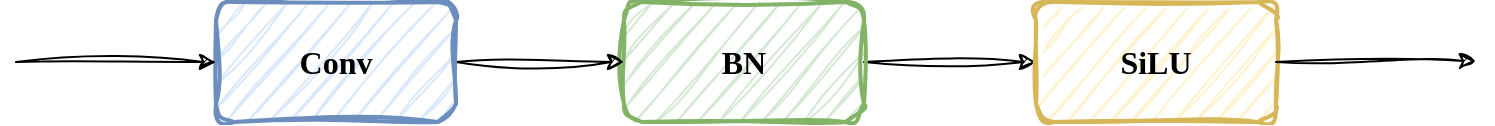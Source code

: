 <mxfile version="20.8.23" type="github" pages="12">
  <diagram id="GJlDIFFBztXIJ6X1yWX1" name="CV">
    <mxGraphModel dx="1050" dy="573" grid="1" gridSize="10" guides="1" tooltips="1" connect="1" arrows="1" fold="1" page="1" pageScale="1" pageWidth="1169" pageHeight="1654" math="0" shadow="0">
      <root>
        <mxCell id="0" />
        <mxCell id="1" parent="0" />
        <mxCell id="pWsAfaCwAZYPmIS7DpK5-1" style="edgeStyle=orthogonalEdgeStyle;rounded=0;orthogonalLoop=1;jettySize=auto;html=1;entryX=0;entryY=0.5;entryDx=0;entryDy=0;sketch=1;curveFitting=1;jiggle=2;" parent="1" source="pWsAfaCwAZYPmIS7DpK5-2" target="pWsAfaCwAZYPmIS7DpK5-5" edge="1">
          <mxGeometry relative="1" as="geometry" />
        </mxCell>
        <mxCell id="pWsAfaCwAZYPmIS7DpK5-2" value="&lt;font face=&quot;Comic Sans MS&quot; style=&quot;font-size: 16px;&quot;&gt;&lt;b&gt;BN&lt;/b&gt;&lt;/font&gt;" style="rounded=1;whiteSpace=wrap;html=1;fillColor=#d5e8d4;strokeColor=#82b366;strokeWidth=2;sketch=1;curveFitting=1;jiggle=2;" parent="1" vertex="1">
          <mxGeometry x="504" y="610" width="120" height="60" as="geometry" />
        </mxCell>
        <mxCell id="pWsAfaCwAZYPmIS7DpK5-3" style="edgeStyle=orthogonalEdgeStyle;rounded=0;orthogonalLoop=1;jettySize=auto;html=1;entryX=0;entryY=0.5;entryDx=0;entryDy=0;sketch=1;curveFitting=1;jiggle=2;" parent="1" source="pWsAfaCwAZYPmIS7DpK5-4" target="pWsAfaCwAZYPmIS7DpK5-2" edge="1">
          <mxGeometry relative="1" as="geometry" />
        </mxCell>
        <mxCell id="pWsAfaCwAZYPmIS7DpK5-4" value="&lt;font face=&quot;Comic Sans MS&quot; style=&quot;font-size: 16px;&quot;&gt;&lt;b&gt;Conv&lt;/b&gt;&lt;/font&gt;" style="rounded=1;whiteSpace=wrap;html=1;fillColor=#dae8fc;strokeColor=#6c8ebf;strokeWidth=2;sketch=1;curveFitting=1;jiggle=2;" parent="1" vertex="1">
          <mxGeometry x="300" y="610" width="120" height="60" as="geometry" />
        </mxCell>
        <mxCell id="pWsAfaCwAZYPmIS7DpK5-5" value="&lt;font face=&quot;Comic Sans MS&quot; style=&quot;font-size: 16px;&quot;&gt;&lt;b&gt;SiLU&lt;/b&gt;&lt;/font&gt;" style="rounded=1;whiteSpace=wrap;html=1;fillColor=#fff2cc;strokeColor=#d6b656;strokeWidth=2;sketch=1;curveFitting=1;jiggle=2;" parent="1" vertex="1">
          <mxGeometry x="710" y="610" width="120" height="60" as="geometry" />
        </mxCell>
        <mxCell id="pWsAfaCwAZYPmIS7DpK5-6" value="" style="endArrow=classic;html=1;rounded=0;entryX=0;entryY=0.5;entryDx=0;entryDy=0;sketch=1;curveFitting=1;jiggle=2;" parent="1" target="pWsAfaCwAZYPmIS7DpK5-4" edge="1">
          <mxGeometry width="50" height="50" relative="1" as="geometry">
            <mxPoint x="200" y="640" as="sourcePoint" />
            <mxPoint x="140" y="700" as="targetPoint" />
          </mxGeometry>
        </mxCell>
        <mxCell id="pWsAfaCwAZYPmIS7DpK5-7" value="" style="endArrow=classic;html=1;rounded=0;entryX=0;entryY=0.5;entryDx=0;entryDy=0;exitX=1;exitY=0.5;exitDx=0;exitDy=0;sketch=1;curveFitting=1;jiggle=2;" parent="1" source="pWsAfaCwAZYPmIS7DpK5-5" edge="1">
          <mxGeometry width="50" height="50" relative="1" as="geometry">
            <mxPoint x="870" y="639.5" as="sourcePoint" />
            <mxPoint x="930" y="639.5" as="targetPoint" />
          </mxGeometry>
        </mxCell>
      </root>
    </mxGraphModel>
  </diagram>
  <diagram id="zqOWOFFRafE8nAmiYh0t" name="C3">
    <mxGraphModel dx="2195" dy="725" grid="1" gridSize="10" guides="1" tooltips="1" connect="1" arrows="1" fold="1" page="1" pageScale="1" pageWidth="827" pageHeight="1169" math="0" shadow="0">
      <root>
        <mxCell id="0" />
        <mxCell id="1" parent="0" />
        <mxCell id="GB5_odt9OYLkKdADDo2p-11" style="edgeStyle=orthogonalEdgeStyle;rounded=0;orthogonalLoop=1;jettySize=auto;html=1;exitX=1;exitY=0.5;exitDx=0;exitDy=0;entryX=0;entryY=0.5;entryDx=0;entryDy=0;sketch=1;curveFitting=1;jiggle=2;" parent="1" source="GB5_odt9OYLkKdADDo2p-1" target="GB5_odt9OYLkKdADDo2p-3" edge="1">
          <mxGeometry relative="1" as="geometry" />
        </mxCell>
        <mxCell id="GB5_odt9OYLkKdADDo2p-1" value="&lt;font style=&quot;font-size: 16px;&quot;&gt;&lt;b&gt;&lt;font face=&quot;Comic Sans MS&quot;&gt;ConvBNSiLU&lt;br&gt;（Cin, Cin*2）&lt;/font&gt;&lt;br&gt;&lt;/b&gt;&lt;/font&gt;" style="rounded=1;whiteSpace=wrap;html=1;fillColor=#dae8fc;strokeColor=#6c8ebf;strokeWidth=2;sketch=1;curveFitting=1;jiggle=2;" parent="1" vertex="1">
          <mxGeometry x="-20" y="680" width="120" height="60" as="geometry" />
        </mxCell>
        <mxCell id="GB5_odt9OYLkKdADDo2p-12" value="" style="edgeStyle=orthogonalEdgeStyle;rounded=0;orthogonalLoop=1;jettySize=auto;html=1;sketch=1;curveFitting=1;jiggle=2;" parent="1" source="GB5_odt9OYLkKdADDo2p-3" target="GB5_odt9OYLkKdADDo2p-4" edge="1">
          <mxGeometry relative="1" as="geometry" />
        </mxCell>
        <mxCell id="GB5_odt9OYLkKdADDo2p-3" value="&lt;font style=&quot;font-size: 16px;&quot;&gt;&lt;b&gt;&lt;font face=&quot;Comic Sans MS&quot;&gt;BottleNeck&lt;br&gt;(Cin*2, Cin*2)&lt;/font&gt;&lt;br&gt;&lt;/b&gt;&lt;/font&gt;" style="rounded=1;whiteSpace=wrap;html=1;fillColor=#fff2cc;strokeColor=#d6b656;strokeWidth=2;sketch=1;curveFitting=1;jiggle=2;" parent="1" vertex="1">
          <mxGeometry x="160" y="680" width="120" height="60" as="geometry" />
        </mxCell>
        <mxCell id="GB5_odt9OYLkKdADDo2p-13" value="" style="edgeStyle=orthogonalEdgeStyle;rounded=0;orthogonalLoop=1;jettySize=auto;html=1;sketch=1;curveFitting=1;jiggle=2;" parent="1" source="GB5_odt9OYLkKdADDo2p-4" target="GB5_odt9OYLkKdADDo2p-5" edge="1">
          <mxGeometry relative="1" as="geometry" />
        </mxCell>
        <mxCell id="GB5_odt9OYLkKdADDo2p-4" value="&lt;font face=&quot;Comic Sans MS&quot; style=&quot;font-size: 16px;&quot;&gt;concat&lt;/font&gt;" style="ellipse;whiteSpace=wrap;html=1;sketch=1;curveFitting=1;jiggle=2;" parent="1" vertex="1">
          <mxGeometry x="340" y="680" width="60" height="60" as="geometry" />
        </mxCell>
        <mxCell id="GB5_odt9OYLkKdADDo2p-5" value="&lt;font style=&quot;font-size: 16px;&quot;&gt;&lt;b&gt;&lt;font face=&quot;Comic Sans MS&quot;&gt;ConvBNSiLU&lt;br&gt;(Cin*4, Cout)&lt;/font&gt;&lt;br&gt;&lt;/b&gt;&lt;/font&gt;" style="rounded=1;whiteSpace=wrap;html=1;fillColor=#dae8fc;strokeColor=#6c8ebf;strokeWidth=2;sketch=1;curveFitting=1;jiggle=2;" parent="1" vertex="1">
          <mxGeometry x="460" y="680" width="120" height="60" as="geometry" />
        </mxCell>
        <mxCell id="GB5_odt9OYLkKdADDo2p-14" style="edgeStyle=orthogonalEdgeStyle;rounded=0;orthogonalLoop=1;jettySize=auto;html=1;exitX=1;exitY=0.5;exitDx=0;exitDy=0;entryX=0.5;entryY=1;entryDx=0;entryDy=0;sketch=1;curveFitting=1;jiggle=2;" parent="1" source="GB5_odt9OYLkKdADDo2p-6" target="GB5_odt9OYLkKdADDo2p-4" edge="1">
          <mxGeometry relative="1" as="geometry" />
        </mxCell>
        <mxCell id="GB5_odt9OYLkKdADDo2p-6" value="&lt;font style=&quot;font-size: 16px;&quot;&gt;&lt;b&gt;&lt;font face=&quot;Comic Sans MS&quot;&gt;ConvBNSiLU&lt;br&gt;(Cin, Cin*2)&lt;/font&gt;&lt;br&gt;&lt;/b&gt;&lt;/font&gt;" style="rounded=1;whiteSpace=wrap;html=1;fillColor=#dae8fc;strokeColor=#6c8ebf;strokeWidth=2;sketch=1;curveFitting=1;jiggle=2;" parent="1" vertex="1">
          <mxGeometry x="70" y="800" width="120" height="60" as="geometry" />
        </mxCell>
        <mxCell id="GB5_odt9OYLkKdADDo2p-8" value="" style="endArrow=classic;html=1;rounded=0;sketch=1;curveFitting=1;jiggle=2;" parent="1" edge="1">
          <mxGeometry width="50" height="50" relative="1" as="geometry">
            <mxPoint x="-130" y="710" as="sourcePoint" />
            <mxPoint x="-20" y="709.5" as="targetPoint" />
          </mxGeometry>
        </mxCell>
        <mxCell id="GB5_odt9OYLkKdADDo2p-15" value="" style="endArrow=classic;html=1;rounded=0;entryX=0;entryY=0.5;entryDx=0;entryDy=0;sketch=1;curveFitting=1;jiggle=2;" parent="1" target="GB5_odt9OYLkKdADDo2p-6" edge="1">
          <mxGeometry width="50" height="50" relative="1" as="geometry">
            <mxPoint x="-80" y="710" as="sourcePoint" />
            <mxPoint x="50" y="830" as="targetPoint" />
            <Array as="points">
              <mxPoint x="-80" y="830" />
            </Array>
          </mxGeometry>
        </mxCell>
        <mxCell id="GB5_odt9OYLkKdADDo2p-16" value="" style="endArrow=classic;html=1;rounded=0;exitX=1;exitY=0.5;exitDx=0;exitDy=0;sketch=1;curveFitting=1;jiggle=2;" parent="1" source="GB5_odt9OYLkKdADDo2p-5" edge="1">
          <mxGeometry width="50" height="50" relative="1" as="geometry">
            <mxPoint x="610" y="720" as="sourcePoint" />
            <mxPoint x="670" y="710" as="targetPoint" />
          </mxGeometry>
        </mxCell>
      </root>
    </mxGraphModel>
  </diagram>
  <diagram id="h2H4jy3zYkLAOgsGND04" name="BottleNeck">
    <mxGraphModel dx="1368" dy="725" grid="1" gridSize="10" guides="1" tooltips="1" connect="1" arrows="1" fold="1" page="1" pageScale="1" pageWidth="827" pageHeight="1169" math="0" shadow="0">
      <root>
        <mxCell id="0" />
        <mxCell id="1" parent="0" />
        <mxCell id="XK5SsUPaoGhKkD4XjnnI-1" value="" style="edgeStyle=orthogonalEdgeStyle;rounded=0;orthogonalLoop=1;jettySize=auto;html=1;sketch=1;curveFitting=1;jiggle=2;" parent="1" source="XK5SsUPaoGhKkD4XjnnI-2" target="XK5SsUPaoGhKkD4XjnnI-4" edge="1">
          <mxGeometry relative="1" as="geometry" />
        </mxCell>
        <mxCell id="XK5SsUPaoGhKkD4XjnnI-2" value="&lt;font style=&quot;font-size: 16px;&quot;&gt;&lt;b&gt;&lt;font face=&quot;Comic Sans MS&quot;&gt;ConvBNSiLU&lt;br&gt;(Cin, Cin/2)&lt;/font&gt;&lt;br&gt;&lt;/b&gt;&lt;/font&gt;" style="rounded=1;whiteSpace=wrap;html=1;fillColor=#dae8fc;strokeColor=#6c8ebf;strokeWidth=2;sketch=1;curveFitting=1;jiggle=2;" parent="1" vertex="1">
          <mxGeometry x="170" y="230" width="120" height="60" as="geometry" />
        </mxCell>
        <mxCell id="XK5SsUPaoGhKkD4XjnnI-3" style="edgeStyle=orthogonalEdgeStyle;rounded=0;orthogonalLoop=1;jettySize=auto;html=1;exitX=1;exitY=0.5;exitDx=0;exitDy=0;sketch=1;curveFitting=1;jiggle=2;" parent="1" source="XK5SsUPaoGhKkD4XjnnI-4" target="XK5SsUPaoGhKkD4XjnnI-6" edge="1">
          <mxGeometry relative="1" as="geometry" />
        </mxCell>
        <mxCell id="XK5SsUPaoGhKkD4XjnnI-4" value="&lt;font style=&quot;font-size: 16px;&quot;&gt;&lt;b&gt;&lt;font face=&quot;Comic Sans MS&quot;&gt;ConvBNSiLU&lt;br&gt;(Cin/2, Cin)&lt;/font&gt;&lt;br&gt;&lt;/b&gt;&lt;/font&gt;" style="rounded=1;whiteSpace=wrap;html=1;fillColor=#dae8fc;strokeColor=#6c8ebf;strokeWidth=2;sketch=1;curveFitting=1;jiggle=2;" parent="1" vertex="1">
          <mxGeometry x="350" y="230" width="120" height="60" as="geometry" />
        </mxCell>
        <mxCell id="XK5SsUPaoGhKkD4XjnnI-5" style="edgeStyle=orthogonalEdgeStyle;rounded=0;orthogonalLoop=1;jettySize=auto;html=1;exitX=1;exitY=0.5;exitDx=0;exitDy=0;sketch=1;curveFitting=1;jiggle=2;" parent="1" source="XK5SsUPaoGhKkD4XjnnI-6" edge="1">
          <mxGeometry relative="1" as="geometry">
            <mxPoint x="640" y="260" as="targetPoint" />
          </mxGeometry>
        </mxCell>
        <mxCell id="XK5SsUPaoGhKkD4XjnnI-6" value="&lt;font face=&quot;Comic Sans MS&quot; style=&quot;font-size: 16px;&quot;&gt;Add&lt;/font&gt;" style="ellipse;whiteSpace=wrap;html=1;aspect=fixed;sketch=1;curveFitting=1;jiggle=2;" parent="1" vertex="1">
          <mxGeometry x="530" y="235" width="50" height="50" as="geometry" />
        </mxCell>
        <mxCell id="XK5SsUPaoGhKkD4XjnnI-7" value="" style="endArrow=classic;html=1;rounded=0;entryX=0;entryY=0.5;entryDx=0;entryDy=0;sketch=1;curveFitting=1;jiggle=2;" parent="1" target="XK5SsUPaoGhKkD4XjnnI-2" edge="1">
          <mxGeometry width="50" height="50" relative="1" as="geometry">
            <mxPoint x="70" y="260" as="sourcePoint" />
            <mxPoint x="420" y="250" as="targetPoint" />
          </mxGeometry>
        </mxCell>
        <mxCell id="XK5SsUPaoGhKkD4XjnnI-8" value="" style="endArrow=classic;html=1;rounded=0;entryX=0.5;entryY=1;entryDx=0;entryDy=0;sketch=1;curveFitting=1;jiggle=2;" parent="1" target="XK5SsUPaoGhKkD4XjnnI-6" edge="1">
          <mxGeometry width="50" height="50" relative="1" as="geometry">
            <mxPoint x="120" y="260" as="sourcePoint" />
            <mxPoint x="420" y="250" as="targetPoint" />
            <Array as="points">
              <mxPoint x="120" y="360" />
              <mxPoint x="555" y="360" />
            </Array>
          </mxGeometry>
        </mxCell>
      </root>
    </mxGraphModel>
  </diagram>
  <diagram id="6fEq_1YOzrXXlHMF8epe" name="SPP">
    <mxGraphModel dx="1368" dy="800" grid="1" gridSize="10" guides="1" tooltips="1" connect="1" arrows="1" fold="1" page="1" pageScale="1" pageWidth="827" pageHeight="1169" math="0" shadow="0">
      <root>
        <mxCell id="0" />
        <mxCell id="1" parent="0" />
        <mxCell id="ljNG_IgdYptOk2S10APc-7" style="edgeStyle=orthogonalEdgeStyle;rounded=0;orthogonalLoop=1;jettySize=auto;html=1;exitX=0.5;exitY=1;exitDx=0;exitDy=0;entryX=0.5;entryY=0;entryDx=0;entryDy=0;fontFamily=Helvetica;fontSize=12;fontColor=default;" parent="1" source="ljNG_IgdYptOk2S10APc-1" target="ljNG_IgdYptOk2S10APc-4" edge="1">
          <mxGeometry relative="1" as="geometry" />
        </mxCell>
        <mxCell id="ljNG_IgdYptOk2S10APc-8" style="edgeStyle=orthogonalEdgeStyle;rounded=0;orthogonalLoop=1;jettySize=auto;html=1;exitX=0.5;exitY=1;exitDx=0;exitDy=0;entryX=0.5;entryY=0;entryDx=0;entryDy=0;fontFamily=Helvetica;fontSize=12;fontColor=default;" parent="1" source="ljNG_IgdYptOk2S10APc-1" target="ljNG_IgdYptOk2S10APc-5" edge="1">
          <mxGeometry relative="1" as="geometry" />
        </mxCell>
        <mxCell id="ljNG_IgdYptOk2S10APc-9" style="edgeStyle=orthogonalEdgeStyle;rounded=0;orthogonalLoop=1;jettySize=auto;html=1;exitX=0.5;exitY=1;exitDx=0;exitDy=0;entryX=0.5;entryY=0;entryDx=0;entryDy=0;fontFamily=Helvetica;fontSize=12;fontColor=default;" parent="1" source="ljNG_IgdYptOk2S10APc-1" target="ljNG_IgdYptOk2S10APc-6" edge="1">
          <mxGeometry relative="1" as="geometry" />
        </mxCell>
        <mxCell id="ljNG_IgdYptOk2S10APc-1" value="&lt;font style=&quot;font-size: 16px;&quot;&gt;&lt;b&gt;ConvBNSiLU&lt;br&gt;(512, 256)&lt;/b&gt;&lt;br&gt;&lt;/font&gt;" style="rounded=1;whiteSpace=wrap;html=1;fillColor=#dae8fc;strokeColor=#6c8ebf;strokeWidth=2;" parent="1" vertex="1">
          <mxGeometry x="310" y="640" width="120" height="60" as="geometry" />
        </mxCell>
        <mxCell id="ljNG_IgdYptOk2S10APc-3" value="" style="endArrow=classic;html=1;rounded=0;fontFamily=Courier New;fontSize=16;fontColor=default;" parent="1" target="ljNG_IgdYptOk2S10APc-1" edge="1">
          <mxGeometry width="50" height="50" relative="1" as="geometry">
            <mxPoint x="370" y="570" as="sourcePoint" />
            <mxPoint x="420" y="520" as="targetPoint" />
          </mxGeometry>
        </mxCell>
        <mxCell id="owCp6C5owCGPSzIeS86S-3" style="edgeStyle=orthogonalEdgeStyle;rounded=0;orthogonalLoop=1;jettySize=auto;html=1;exitX=0.5;exitY=1;exitDx=0;exitDy=0;entryX=0;entryY=0;entryDx=0;entryDy=0;fontFamily=Helvetica;fontSize=12;fontColor=default;" parent="1" source="ljNG_IgdYptOk2S10APc-4" target="owCp6C5owCGPSzIeS86S-1" edge="1">
          <mxGeometry relative="1" as="geometry" />
        </mxCell>
        <mxCell id="ljNG_IgdYptOk2S10APc-4" value="&lt;font style=&quot;&quot;&gt;&lt;b style=&quot;&quot;&gt;&lt;span style=&quot;font-size: 16px;&quot;&gt;MaxPool&lt;/span&gt;&lt;br&gt;&lt;font style=&quot;font-size: 12px;&quot;&gt;(256, 256, (13, 1, 6))&lt;/font&gt;&lt;br&gt;&lt;/b&gt;&lt;/font&gt;" style="rounded=1;whiteSpace=wrap;html=1;strokeColor=#82b366;strokeWidth=2;fontFamily=Helvetica;fontSize=12;fillColor=#d5e8d4;" parent="1" vertex="1">
          <mxGeometry x="160" y="740" width="120" height="60" as="geometry" />
        </mxCell>
        <mxCell id="owCp6C5owCGPSzIeS86S-2" value="" style="edgeStyle=orthogonalEdgeStyle;rounded=0;orthogonalLoop=1;jettySize=auto;html=1;fontFamily=Helvetica;fontSize=12;fontColor=default;" parent="1" source="ljNG_IgdYptOk2S10APc-5" target="owCp6C5owCGPSzIeS86S-1" edge="1">
          <mxGeometry relative="1" as="geometry" />
        </mxCell>
        <mxCell id="ljNG_IgdYptOk2S10APc-5" value="&lt;b style=&quot;border-color: var(--border-color); font-size: 16px;&quot;&gt;MaxPool&lt;br&gt;&lt;b style=&quot;border-color: var(--border-color); font-size: 12px;&quot;&gt;&lt;font style=&quot;border-color: var(--border-color);&quot;&gt;(256, 256, (9, 1, 4))&lt;/font&gt;&lt;/b&gt;&lt;br&gt;&lt;/b&gt;" style="rounded=1;whiteSpace=wrap;html=1;strokeColor=#82b366;strokeWidth=2;fontFamily=Helvetica;fontSize=12;fillColor=#d5e8d4;" parent="1" vertex="1">
          <mxGeometry x="310" y="740" width="120" height="60" as="geometry" />
        </mxCell>
        <mxCell id="owCp6C5owCGPSzIeS86S-5" style="edgeStyle=orthogonalEdgeStyle;rounded=0;orthogonalLoop=1;jettySize=auto;html=1;exitX=0.5;exitY=1;exitDx=0;exitDy=0;entryX=1;entryY=0;entryDx=0;entryDy=0;fontFamily=Helvetica;fontSize=12;fontColor=default;" parent="1" source="ljNG_IgdYptOk2S10APc-6" target="owCp6C5owCGPSzIeS86S-1" edge="1">
          <mxGeometry relative="1" as="geometry" />
        </mxCell>
        <mxCell id="ljNG_IgdYptOk2S10APc-6" value="&lt;b style=&quot;border-color: var(--border-color); font-size: 16px;&quot;&gt;MaxPool&lt;br&gt;&lt;b style=&quot;border-color: var(--border-color); font-size: 12px;&quot;&gt;&lt;font style=&quot;border-color: var(--border-color);&quot;&gt;(256, 256, (5, 1, 2))&lt;/font&gt;&lt;/b&gt;&lt;br&gt;&lt;/b&gt;" style="rounded=1;whiteSpace=wrap;html=1;strokeColor=#82b366;strokeWidth=2;fontFamily=Helvetica;fontSize=12;fillColor=#d5e8d4;" parent="1" vertex="1">
          <mxGeometry x="460" y="740" width="120" height="60" as="geometry" />
        </mxCell>
        <mxCell id="owCp6C5owCGPSzIeS86S-8" style="edgeStyle=orthogonalEdgeStyle;rounded=0;orthogonalLoop=1;jettySize=auto;html=1;exitX=0.5;exitY=1;exitDx=0;exitDy=0;fontFamily=Helvetica;fontSize=12;fontColor=default;" parent="1" source="ljNG_IgdYptOk2S10APc-10" edge="1">
          <mxGeometry relative="1" as="geometry">
            <mxPoint x="370" y="1030" as="targetPoint" />
          </mxGeometry>
        </mxCell>
        <mxCell id="ljNG_IgdYptOk2S10APc-10" value="&lt;font style=&quot;font-size: 16px;&quot;&gt;&lt;b&gt;ConvBNSiLU&lt;br&gt;(1024, 512)&lt;/b&gt;&lt;br&gt;&lt;/font&gt;" style="rounded=1;whiteSpace=wrap;html=1;fillColor=#dae8fc;strokeColor=#6c8ebf;strokeWidth=2;" parent="1" vertex="1">
          <mxGeometry x="310" y="930" width="120" height="60" as="geometry" />
        </mxCell>
        <mxCell id="owCp6C5owCGPSzIeS86S-7" style="edgeStyle=orthogonalEdgeStyle;rounded=0;orthogonalLoop=1;jettySize=auto;html=1;exitX=0.5;exitY=1;exitDx=0;exitDy=0;entryX=0.5;entryY=0;entryDx=0;entryDy=0;fontFamily=Helvetica;fontSize=12;fontColor=default;" parent="1" source="owCp6C5owCGPSzIeS86S-1" target="ljNG_IgdYptOk2S10APc-10" edge="1">
          <mxGeometry relative="1" as="geometry" />
        </mxCell>
        <mxCell id="owCp6C5owCGPSzIeS86S-1" value="&lt;font style=&quot;&quot; face=&quot;Comic Sans MS&quot;&gt;concat&lt;/font&gt;" style="ellipse;whiteSpace=wrap;html=1;aspect=fixed;fontSize=16;sketch=1;curveFitting=1;jiggle=2;" parent="1" vertex="1">
          <mxGeometry x="345" y="850" width="50" height="50" as="geometry" />
        </mxCell>
        <mxCell id="owCp6C5owCGPSzIeS86S-6" value="" style="endArrow=classic;html=1;rounded=0;fontFamily=Helvetica;fontSize=12;fontColor=default;entryX=1;entryY=0.5;entryDx=0;entryDy=0;" parent="1" target="owCp6C5owCGPSzIeS86S-1" edge="1">
          <mxGeometry width="50" height="50" relative="1" as="geometry">
            <mxPoint x="520" y="720" as="sourcePoint" />
            <mxPoint x="490" y="540" as="targetPoint" />
            <Array as="points">
              <mxPoint x="600" y="720" />
              <mxPoint x="600" y="875" />
            </Array>
          </mxGeometry>
        </mxCell>
      </root>
    </mxGraphModel>
  </diagram>
  <diagram id="KUA4FXEDGcqjG91bojcR" name="SPPF">
    <mxGraphModel dx="1368" dy="800" grid="1" gridSize="10" guides="1" tooltips="1" connect="1" arrows="1" fold="1" page="1" pageScale="1" pageWidth="827" pageHeight="1169" math="0" shadow="0">
      <root>
        <mxCell id="0" />
        <mxCell id="1" parent="0" />
        <mxCell id="zqOmxy2Rf8759oXLel0F-18" value="" style="edgeStyle=orthogonalEdgeStyle;rounded=0;orthogonalLoop=1;jettySize=auto;html=1;fontFamily=Helvetica;fontSize=12;fontColor=default;sketch=1;curveFitting=1;jiggle=2;" parent="1" source="zqOmxy2Rf8759oXLel0F-4" target="zqOmxy2Rf8759oXLel0F-17" edge="1">
          <mxGeometry relative="1" as="geometry" />
        </mxCell>
        <mxCell id="zqOmxy2Rf8759oXLel0F-4" value="&lt;font style=&quot;font-size: 16px;&quot;&gt;&lt;b&gt;&lt;font face=&quot;Comic Sans MS&quot;&gt;ConvBNSiLU&lt;br&gt;(512, 256)&lt;/font&gt;&lt;/b&gt;&lt;br&gt;&lt;/font&gt;" style="rounded=1;whiteSpace=wrap;html=1;fillColor=#dae8fc;strokeColor=#6c8ebf;strokeWidth=2;sketch=1;curveFitting=1;jiggle=2;" parent="1" vertex="1">
          <mxGeometry x="150" y="490" width="120" height="60" as="geometry" />
        </mxCell>
        <mxCell id="zqOmxy2Rf8759oXLel0F-5" value="" style="endArrow=classic;html=1;rounded=0;fontFamily=Courier New;fontSize=16;fontColor=default;sketch=1;curveFitting=1;jiggle=2;" parent="1" target="zqOmxy2Rf8759oXLel0F-4" edge="1">
          <mxGeometry width="50" height="50" relative="1" as="geometry">
            <mxPoint x="210" y="440" as="sourcePoint" />
            <mxPoint x="260" y="390" as="targetPoint" />
          </mxGeometry>
        </mxCell>
        <mxCell id="zqOmxy2Rf8759oXLel0F-10" style="edgeStyle=orthogonalEdgeStyle;rounded=0;orthogonalLoop=1;jettySize=auto;html=1;exitX=0.5;exitY=1;exitDx=0;exitDy=0;entryX=1;entryY=0;entryDx=0;entryDy=0;fontFamily=Helvetica;fontSize=12;fontColor=default;sketch=1;curveFitting=1;jiggle=2;" parent="1" source="zqOmxy2Rf8759oXLel0F-11" target="zqOmxy2Rf8759oXLel0F-15" edge="1">
          <mxGeometry relative="1" as="geometry" />
        </mxCell>
        <mxCell id="zqOmxy2Rf8759oXLel0F-21" value="" style="edgeStyle=orthogonalEdgeStyle;rounded=0;orthogonalLoop=1;jettySize=auto;html=1;fontFamily=Helvetica;fontSize=12;fontColor=default;sketch=1;curveFitting=1;jiggle=2;" parent="1" source="zqOmxy2Rf8759oXLel0F-11" target="zqOmxy2Rf8759oXLel0F-20" edge="1">
          <mxGeometry relative="1" as="geometry" />
        </mxCell>
        <mxCell id="zqOmxy2Rf8759oXLel0F-11" value="&lt;b style=&quot;border-color: var(--border-color); font-size: 16px;&quot;&gt;&lt;font face=&quot;Comic Sans MS&quot;&gt;MaxPool&lt;br&gt;&lt;b style=&quot;border-color: var(--border-color); font-size: 12px;&quot;&gt;&lt;font style=&quot;border-color: var(--border-color);&quot;&gt;(256, 256, (5, 1, 2))&lt;/font&gt;&lt;/b&gt;&lt;/font&gt;&lt;br&gt;&lt;/b&gt;" style="rounded=1;whiteSpace=wrap;html=1;strokeColor=#82b366;strokeWidth=2;fontFamily=Helvetica;fontSize=12;fillColor=#d5e8d4;sketch=1;curveFitting=1;jiggle=2;" parent="1" vertex="1">
          <mxGeometry x="300" y="610" width="120" height="60" as="geometry" />
        </mxCell>
        <mxCell id="zqOmxy2Rf8759oXLel0F-12" style="edgeStyle=orthogonalEdgeStyle;rounded=0;orthogonalLoop=1;jettySize=auto;html=1;exitX=0.5;exitY=1;exitDx=0;exitDy=0;fontFamily=Helvetica;fontSize=12;fontColor=default;sketch=1;curveFitting=1;jiggle=2;" parent="1" source="zqOmxy2Rf8759oXLel0F-13" edge="1">
          <mxGeometry relative="1" as="geometry">
            <mxPoint x="210" y="900" as="targetPoint" />
          </mxGeometry>
        </mxCell>
        <mxCell id="zqOmxy2Rf8759oXLel0F-13" value="&lt;font style=&quot;font-size: 16px;&quot;&gt;&lt;b&gt;&lt;font face=&quot;Comic Sans MS&quot;&gt;ConvBNSiLU&lt;br&gt;(1024, 512)&lt;/font&gt;&lt;/b&gt;&lt;br&gt;&lt;/font&gt;" style="rounded=1;whiteSpace=wrap;html=1;fillColor=#dae8fc;strokeColor=#6c8ebf;strokeWidth=2;sketch=1;curveFitting=1;jiggle=2;" parent="1" vertex="1">
          <mxGeometry x="150" y="800" width="120" height="60" as="geometry" />
        </mxCell>
        <mxCell id="zqOmxy2Rf8759oXLel0F-14" style="edgeStyle=orthogonalEdgeStyle;rounded=0;orthogonalLoop=1;jettySize=auto;html=1;exitX=0.5;exitY=1;exitDx=0;exitDy=0;entryX=0.5;entryY=0;entryDx=0;entryDy=0;fontFamily=Helvetica;fontSize=12;fontColor=default;sketch=1;curveFitting=1;jiggle=2;" parent="1" source="zqOmxy2Rf8759oXLel0F-15" target="zqOmxy2Rf8759oXLel0F-13" edge="1">
          <mxGeometry relative="1" as="geometry" />
        </mxCell>
        <mxCell id="zqOmxy2Rf8759oXLel0F-15" value="&lt;font style=&quot;&quot; face=&quot;Comic Sans MS&quot;&gt;concat&lt;/font&gt;" style="ellipse;whiteSpace=wrap;html=1;aspect=fixed;fontSize=16;sketch=1;curveFitting=1;jiggle=2;" parent="1" vertex="1">
          <mxGeometry x="185" y="720" width="50" height="50" as="geometry" />
        </mxCell>
        <mxCell id="zqOmxy2Rf8759oXLel0F-19" value="" style="edgeStyle=orthogonalEdgeStyle;rounded=0;orthogonalLoop=1;jettySize=auto;html=1;fontFamily=Helvetica;fontSize=12;fontColor=default;sketch=1;curveFitting=1;jiggle=2;" parent="1" source="zqOmxy2Rf8759oXLel0F-17" target="zqOmxy2Rf8759oXLel0F-11" edge="1">
          <mxGeometry relative="1" as="geometry" />
        </mxCell>
        <mxCell id="zqOmxy2Rf8759oXLel0F-22" style="edgeStyle=orthogonalEdgeStyle;rounded=0;orthogonalLoop=1;jettySize=auto;html=1;exitX=0.5;exitY=1;exitDx=0;exitDy=0;entryX=0.5;entryY=0;entryDx=0;entryDy=0;fontFamily=Helvetica;fontSize=12;fontColor=default;sketch=1;curveFitting=1;jiggle=2;" parent="1" source="zqOmxy2Rf8759oXLel0F-17" target="zqOmxy2Rf8759oXLel0F-15" edge="1">
          <mxGeometry relative="1" as="geometry" />
        </mxCell>
        <mxCell id="zqOmxy2Rf8759oXLel0F-17" value="&lt;b style=&quot;border-color: var(--border-color); font-size: 16px;&quot;&gt;&lt;font face=&quot;Comic Sans MS&quot;&gt;MaxPool&lt;br&gt;&lt;b style=&quot;border-color: var(--border-color); font-size: 12px;&quot;&gt;&lt;font style=&quot;border-color: var(--border-color);&quot;&gt;(256, 256, (5, 1, 2))&lt;/font&gt;&lt;/b&gt;&lt;/font&gt;&lt;br&gt;&lt;/b&gt;" style="rounded=1;whiteSpace=wrap;html=1;strokeColor=#82b366;strokeWidth=2;fontFamily=Helvetica;fontSize=12;fillColor=#d5e8d4;sketch=1;curveFitting=1;jiggle=2;" parent="1" vertex="1">
          <mxGeometry x="150" y="610" width="120" height="60" as="geometry" />
        </mxCell>
        <mxCell id="zqOmxy2Rf8759oXLel0F-24" style="edgeStyle=orthogonalEdgeStyle;rounded=0;orthogonalLoop=1;jettySize=auto;html=1;exitX=0.5;exitY=1;exitDx=0;exitDy=0;entryX=1;entryY=0.5;entryDx=0;entryDy=0;fontFamily=Helvetica;fontSize=12;fontColor=default;sketch=1;curveFitting=1;jiggle=2;" parent="1" source="zqOmxy2Rf8759oXLel0F-20" target="zqOmxy2Rf8759oXLel0F-15" edge="1">
          <mxGeometry relative="1" as="geometry" />
        </mxCell>
        <mxCell id="zqOmxy2Rf8759oXLel0F-20" value="&lt;b style=&quot;border-color: var(--border-color); font-size: 16px;&quot;&gt;&lt;font face=&quot;Comic Sans MS&quot;&gt;MaxPool&lt;br&gt;&lt;b style=&quot;border-color: var(--border-color); font-size: 12px;&quot;&gt;&lt;font style=&quot;border-color: var(--border-color);&quot;&gt;(256, 256, (5, 1, 2))&lt;/font&gt;&lt;/b&gt;&lt;/font&gt;&lt;br&gt;&lt;/b&gt;" style="rounded=1;whiteSpace=wrap;html=1;strokeColor=#82b366;strokeWidth=2;fontFamily=Helvetica;fontSize=12;fillColor=#d5e8d4;sketch=1;curveFitting=1;jiggle=2;" parent="1" vertex="1">
          <mxGeometry x="450" y="610" width="120" height="60" as="geometry" />
        </mxCell>
        <mxCell id="zqOmxy2Rf8759oXLel0F-25" value="" style="endArrow=classic;html=1;rounded=0;fontFamily=Helvetica;fontSize=12;fontColor=default;entryX=0;entryY=0.5;entryDx=0;entryDy=0;sketch=1;curveFitting=1;jiggle=2;" parent="1" target="zqOmxy2Rf8759oXLel0F-15" edge="1">
          <mxGeometry width="50" height="50" relative="1" as="geometry">
            <mxPoint x="210" y="580" as="sourcePoint" />
            <mxPoint x="260" y="530" as="targetPoint" />
            <Array as="points">
              <mxPoint x="120" y="580" />
              <mxPoint x="120" y="745" />
            </Array>
          </mxGeometry>
        </mxCell>
      </root>
    </mxGraphModel>
  </diagram>
  <diagram id="gbpYwjRZgcPD1HadQVWr" name="Detail">
    <mxGraphModel dx="1050" dy="573" grid="1" gridSize="10" guides="1" tooltips="1" connect="1" arrows="1" fold="1" page="1" pageScale="1" pageWidth="827" pageHeight="1169" math="0" shadow="0">
      <root>
        <mxCell id="0" />
        <mxCell id="1" parent="0" />
        <mxCell id="EGZGGG_lSdTqczfZfF0I-1" style="edgeStyle=orthogonalEdgeStyle;rounded=0;orthogonalLoop=1;jettySize=auto;html=1;exitX=0.5;exitY=1;exitDx=0;exitDy=0;sketch=1;curveFitting=1;jiggle=2;" parent="1" source="EGZGGG_lSdTqczfZfF0I-78" target="EGZGGG_lSdTqczfZfF0I-3" edge="1">
          <mxGeometry relative="1" as="geometry" />
        </mxCell>
        <mxCell id="EGZGGG_lSdTqczfZfF0I-2" style="edgeStyle=orthogonalEdgeStyle;rounded=0;orthogonalLoop=1;jettySize=auto;html=1;exitX=0.5;exitY=1;exitDx=0;exitDy=0;entryX=0.5;entryY=0;entryDx=0;entryDy=0;fontFamily=Courier New;fontSize=16;sketch=1;curveFitting=1;jiggle=2;" parent="1" source="EGZGGG_lSdTqczfZfF0I-3" target="EGZGGG_lSdTqczfZfF0I-6" edge="1">
          <mxGeometry relative="1" as="geometry" />
        </mxCell>
        <mxCell id="EGZGGG_lSdTqczfZfF0I-3" value="&lt;font style=&quot;font-size: 16px;&quot;&gt;&lt;b style=&quot;font-size: 13px;&quot;&gt;&lt;font style=&quot;font-size: 13px;&quot; face=&quot;Comic Sans MS&quot;&gt;ConvBNSiLU&lt;br&gt;(3, 32, (6, 2, 2))&lt;/font&gt;&lt;/b&gt;&lt;br&gt;&lt;/font&gt;" style="rounded=1;whiteSpace=wrap;html=1;fillColor=#dae8fc;strokeColor=#6c8ebf;strokeWidth=2;sketch=1;curveFitting=1;jiggle=2;shadow=0;" parent="1" vertex="1">
          <mxGeometry x="30" y="260" width="120" height="60" as="geometry" />
        </mxCell>
        <mxCell id="EGZGGG_lSdTqczfZfF0I-5" style="edgeStyle=orthogonalEdgeStyle;rounded=0;orthogonalLoop=1;jettySize=auto;html=1;exitX=0.5;exitY=1;exitDx=0;exitDy=0;entryX=0.5;entryY=0;entryDx=0;entryDy=0;fontFamily=Helvetica;fontSize=16;sketch=1;curveFitting=1;jiggle=2;" parent="1" source="EGZGGG_lSdTqczfZfF0I-6" target="EGZGGG_lSdTqczfZfF0I-9" edge="1">
          <mxGeometry relative="1" as="geometry" />
        </mxCell>
        <mxCell id="EGZGGG_lSdTqczfZfF0I-6" value="&lt;font style=&quot;font-size: 16px;&quot;&gt;&lt;b style=&quot;font-size: 13px;&quot;&gt;&lt;font style=&quot;font-size: 13px;&quot; face=&quot;Comic Sans MS&quot;&gt;ConvBNSiLU&lt;br&gt;(32, 64, (3, 2))&lt;/font&gt;&lt;/b&gt;&lt;br&gt;&lt;/font&gt;" style="rounded=1;whiteSpace=wrap;html=1;fillColor=#dae8fc;strokeColor=#6c8ebf;strokeWidth=2;sketch=1;curveFitting=1;jiggle=2;shadow=0;" parent="1" vertex="1">
          <mxGeometry x="30" y="340" width="120" height="60" as="geometry" />
        </mxCell>
        <mxCell id="EGZGGG_lSdTqczfZfF0I-8" style="edgeStyle=orthogonalEdgeStyle;rounded=0;orthogonalLoop=1;jettySize=auto;html=1;exitX=0.5;exitY=1;exitDx=0;exitDy=0;entryX=0.5;entryY=0;entryDx=0;entryDy=0;fontFamily=Helvetica;fontSize=16;sketch=1;curveFitting=1;jiggle=2;" parent="1" source="EGZGGG_lSdTqczfZfF0I-9" target="EGZGGG_lSdTqczfZfF0I-11" edge="1">
          <mxGeometry relative="1" as="geometry" />
        </mxCell>
        <mxCell id="EGZGGG_lSdTqczfZfF0I-9" value="&lt;font face=&quot;Comic Sans MS&quot; style=&quot;font-size: 16px;&quot;&gt;&lt;b style=&quot;&quot;&gt;C3&lt;br&gt;(64,64)&lt;/b&gt;&lt;/font&gt;" style="rounded=1;whiteSpace=wrap;html=1;fontFamily=Courier New;fontSize=16;fillColor=#ffe6cc;strokeColor=#d79b00;strokeWidth=2;glass=0;shadow=0;sketch=1;curveFitting=1;jiggle=2;" parent="1" vertex="1">
          <mxGeometry x="30" y="420" width="120" height="60" as="geometry" />
        </mxCell>
        <mxCell id="EGZGGG_lSdTqczfZfF0I-10" style="edgeStyle=orthogonalEdgeStyle;rounded=0;orthogonalLoop=1;jettySize=auto;html=1;exitX=0.5;exitY=1;exitDx=0;exitDy=0;entryX=0.5;entryY=0;entryDx=0;entryDy=0;fontFamily=Helvetica;fontSize=16;sketch=1;curveFitting=1;jiggle=2;" parent="1" source="EGZGGG_lSdTqczfZfF0I-11" target="EGZGGG_lSdTqczfZfF0I-15" edge="1">
          <mxGeometry relative="1" as="geometry" />
        </mxCell>
        <mxCell id="EGZGGG_lSdTqczfZfF0I-11" value="&lt;font style=&quot;font-size: 16px;&quot;&gt;&lt;b style=&quot;font-size: 13px;&quot;&gt;&lt;font style=&quot;font-size: 13px;&quot; face=&quot;Comic Sans MS&quot;&gt;ConvBNSiLU&lt;br&gt;(64, 128, (3, 2))&lt;/font&gt;&lt;/b&gt;&lt;br&gt;&lt;/font&gt;" style="rounded=1;whiteSpace=wrap;html=1;fillColor=#dae8fc;strokeColor=#6c8ebf;strokeWidth=2;sketch=1;curveFitting=1;jiggle=2;shadow=0;" parent="1" vertex="1">
          <mxGeometry x="30" y="500" width="120" height="60" as="geometry" />
        </mxCell>
        <mxCell id="EGZGGG_lSdTqczfZfF0I-12" value="" style="edgeStyle=orthogonalEdgeStyle;rounded=0;orthogonalLoop=1;jettySize=auto;html=1;fontFamily=Helvetica;fontSize=16;sketch=1;curveFitting=1;jiggle=2;" parent="1" source="EGZGGG_lSdTqczfZfF0I-13" target="EGZGGG_lSdTqczfZfF0I-17" edge="1">
          <mxGeometry relative="1" as="geometry" />
        </mxCell>
        <mxCell id="EGZGGG_lSdTqczfZfF0I-13" value="&lt;font style=&quot;font-size: 16px;&quot;&gt;&lt;b style=&quot;font-size: 13px;&quot;&gt;&lt;font style=&quot;font-size: 13px;&quot; face=&quot;Comic Sans MS&quot;&gt;ConvBNSiLU&lt;br&gt;(128, 256, (3,2))&lt;/font&gt;&lt;/b&gt;&lt;br&gt;&lt;/font&gt;" style="rounded=1;whiteSpace=wrap;html=1;fillColor=#dae8fc;strokeColor=#6c8ebf;strokeWidth=2;sketch=1;curveFitting=1;jiggle=2;shadow=0;" parent="1" vertex="1">
          <mxGeometry x="30" y="680" width="120" height="60" as="geometry" />
        </mxCell>
        <mxCell id="EGZGGG_lSdTqczfZfF0I-14" style="edgeStyle=orthogonalEdgeStyle;rounded=0;orthogonalLoop=1;jettySize=auto;html=1;exitX=0.5;exitY=1;exitDx=0;exitDy=0;entryX=0.5;entryY=0;entryDx=0;entryDy=0;fontFamily=Helvetica;fontSize=16;sketch=1;curveFitting=1;jiggle=2;" parent="1" source="EGZGGG_lSdTqczfZfF0I-15" target="EGZGGG_lSdTqczfZfF0I-13" edge="1">
          <mxGeometry relative="1" as="geometry" />
        </mxCell>
        <mxCell id="EGZGGG_lSdTqczfZfF0I-15" value="&lt;font face=&quot;Comic Sans MS&quot; style=&quot;font-size: 16px;&quot;&gt;&lt;b style=&quot;&quot;&gt;C3*2&lt;br&gt;(128,128)&lt;/b&gt;&lt;/font&gt;" style="rounded=1;whiteSpace=wrap;html=1;fontFamily=Courier New;fontSize=16;fillColor=#ffe6cc;strokeColor=#d79b00;strokeWidth=2;glass=0;shadow=0;sketch=1;curveFitting=1;jiggle=2;" parent="1" vertex="1">
          <mxGeometry x="30" y="580" width="120" height="60" as="geometry" />
        </mxCell>
        <mxCell id="EGZGGG_lSdTqczfZfF0I-16" value="" style="edgeStyle=orthogonalEdgeStyle;rounded=0;orthogonalLoop=1;jettySize=auto;html=1;fontFamily=Helvetica;fontSize=16;sketch=1;curveFitting=1;jiggle=2;" parent="1" source="EGZGGG_lSdTqczfZfF0I-17" target="EGZGGG_lSdTqczfZfF0I-19" edge="1">
          <mxGeometry relative="1" as="geometry" />
        </mxCell>
        <mxCell id="EGZGGG_lSdTqczfZfF0I-17" value="&lt;font face=&quot;Comic Sans MS&quot; style=&quot;font-size: 16px;&quot;&gt;&lt;b style=&quot;&quot;&gt;C3*3&lt;br&gt;(256, 256)&lt;/b&gt;&lt;/font&gt;" style="rounded=1;whiteSpace=wrap;html=1;fontFamily=Courier New;fontSize=16;fillColor=#ffe6cc;strokeColor=#d79b00;strokeWidth=2;glass=0;shadow=0;sketch=1;curveFitting=1;jiggle=2;" parent="1" vertex="1">
          <mxGeometry x="30" y="780" width="120" height="60" as="geometry" />
        </mxCell>
        <mxCell id="EGZGGG_lSdTqczfZfF0I-18" value="" style="edgeStyle=orthogonalEdgeStyle;rounded=0;orthogonalLoop=1;jettySize=auto;html=1;fontFamily=Helvetica;fontSize=16;sketch=1;curveFitting=1;jiggle=2;" parent="1" source="EGZGGG_lSdTqczfZfF0I-19" target="EGZGGG_lSdTqczfZfF0I-21" edge="1">
          <mxGeometry relative="1" as="geometry" />
        </mxCell>
        <mxCell id="EGZGGG_lSdTqczfZfF0I-19" value="&lt;font style=&quot;font-size: 16px;&quot;&gt;&lt;b style=&quot;font-size: 13px;&quot;&gt;&lt;font style=&quot;font-size: 13px;&quot; face=&quot;Comic Sans MS&quot;&gt;ConvBNSiLU&lt;br&gt;(256, 512, (3,2))&lt;/font&gt;&lt;/b&gt;&lt;br&gt;&lt;/font&gt;" style="rounded=1;whiteSpace=wrap;html=1;fillColor=#dae8fc;strokeColor=#6c8ebf;strokeWidth=2;sketch=1;curveFitting=1;jiggle=2;shadow=0;" parent="1" vertex="1">
          <mxGeometry x="30" y="880" width="120" height="60" as="geometry" />
        </mxCell>
        <mxCell id="EGZGGG_lSdTqczfZfF0I-20" style="edgeStyle=orthogonalEdgeStyle;rounded=0;orthogonalLoop=1;jettySize=auto;html=1;exitX=0.5;exitY=1;exitDx=0;exitDy=0;entryX=0.5;entryY=0;entryDx=0;entryDy=0;fontFamily=Helvetica;fontSize=16;sketch=1;curveFitting=1;jiggle=2;" parent="1" source="EGZGGG_lSdTqczfZfF0I-21" target="EGZGGG_lSdTqczfZfF0I-27" edge="1">
          <mxGeometry relative="1" as="geometry" />
        </mxCell>
        <mxCell id="EGZGGG_lSdTqczfZfF0I-21" value="&lt;font face=&quot;Comic Sans MS&quot; style=&quot;font-size: 16px;&quot;&gt;&lt;b style=&quot;&quot;&gt;C3*3&lt;br&gt;(512, 512)&lt;/b&gt;&lt;/font&gt;" style="rounded=1;whiteSpace=wrap;html=1;fontFamily=Courier New;fontSize=16;fillColor=#ffe6cc;strokeColor=#d79b00;strokeWidth=2;glass=0;shadow=0;sketch=1;curveFitting=1;jiggle=2;" parent="1" vertex="1">
          <mxGeometry x="30" y="980" width="120" height="60" as="geometry" />
        </mxCell>
        <mxCell id="EGZGGG_lSdTqczfZfF0I-26" style="edgeStyle=orthogonalEdgeStyle;rounded=0;orthogonalLoop=1;jettySize=auto;html=1;exitX=1;exitY=0.5;exitDx=0;exitDy=0;entryX=0;entryY=0.5;entryDx=0;entryDy=0;sketch=1;curveFitting=1;jiggle=2;" parent="1" source="EGZGGG_lSdTqczfZfF0I-27" target="EGZGGG_lSdTqczfZfF0I-31" edge="1">
          <mxGeometry relative="1" as="geometry" />
        </mxCell>
        <mxCell id="EGZGGG_lSdTqczfZfF0I-27" value="&lt;b&gt;&lt;font face=&quot;Comic Sans MS&quot;&gt;SPPF&lt;br&gt;(512, 512)&lt;/font&gt;&lt;/b&gt;" style="rounded=1;whiteSpace=wrap;html=1;fontFamily=Helvetica;fontSize=16;fillColor=#f8cecc;strokeColor=#b85450;sketch=1;curveFitting=1;jiggle=2;" parent="1" vertex="1">
          <mxGeometry x="30" y="1080" width="120" height="60" as="geometry" />
        </mxCell>
        <mxCell id="EGZGGG_lSdTqczfZfF0I-29" style="edgeStyle=orthogonalEdgeStyle;rounded=0;orthogonalLoop=1;jettySize=auto;html=1;exitX=0.5;exitY=0;exitDx=0;exitDy=0;fontSize=16;sketch=1;curveFitting=1;jiggle=2;" parent="1" source="EGZGGG_lSdTqczfZfF0I-31" target="EGZGGG_lSdTqczfZfF0I-33" edge="1">
          <mxGeometry relative="1" as="geometry" />
        </mxCell>
        <mxCell id="EGZGGG_lSdTqczfZfF0I-30" value="" style="edgeStyle=orthogonalEdgeStyle;rounded=0;orthogonalLoop=1;jettySize=auto;html=1;fontSize=16;sketch=1;curveFitting=1;jiggle=2;" parent="1" source="EGZGGG_lSdTqczfZfF0I-31" target="EGZGGG_lSdTqczfZfF0I-60" edge="1">
          <mxGeometry relative="1" as="geometry">
            <Array as="points">
              <mxPoint x="360" y="1110" />
              <mxPoint x="360" y="1025" />
            </Array>
          </mxGeometry>
        </mxCell>
        <mxCell id="EGZGGG_lSdTqczfZfF0I-31" value="&lt;font style=&quot;font-size: 16px;&quot;&gt;&lt;b style=&quot;font-size: 13px;&quot;&gt;&lt;font style=&quot;font-size: 13px;&quot; face=&quot;Comic Sans MS&quot;&gt;ConvBNSiLU&lt;br&gt;(512, 256, (1,1))&lt;/font&gt;&lt;/b&gt;&lt;br&gt;&lt;/font&gt;" style="rounded=1;whiteSpace=wrap;html=1;fillColor=#dae8fc;strokeColor=#6c8ebf;strokeWidth=2;sketch=1;curveFitting=1;jiggle=2;shadow=0;" parent="1" vertex="1">
          <mxGeometry x="210" y="1080" width="120" height="60" as="geometry" />
        </mxCell>
        <mxCell id="EGZGGG_lSdTqczfZfF0I-32" style="edgeStyle=orthogonalEdgeStyle;rounded=0;orthogonalLoop=1;jettySize=auto;html=1;exitX=0.5;exitY=0;exitDx=0;exitDy=0;entryX=0.5;entryY=1;entryDx=0;entryDy=0;fontSize=16;sketch=1;curveFitting=1;jiggle=2;" parent="1" source="EGZGGG_lSdTqczfZfF0I-33" target="EGZGGG_lSdTqczfZfF0I-36" edge="1">
          <mxGeometry relative="1" as="geometry" />
        </mxCell>
        <mxCell id="EGZGGG_lSdTqczfZfF0I-33" value="&lt;font style=&quot;font-size: 16px;&quot;&gt;&lt;b&gt;&lt;font face=&quot;Comic Sans MS&quot;&gt;upsample&lt;br&gt;(256, 256)&lt;/font&gt;&lt;br&gt;&lt;/b&gt;&lt;/font&gt;" style="rounded=1;whiteSpace=wrap;html=1;fillColor=#d5e8d4;strokeColor=#82b366;sketch=1;curveFitting=1;jiggle=2;strokeWidth=2;shadow=0;" parent="1" vertex="1">
          <mxGeometry x="210" y="980" width="120" height="60" as="geometry" />
        </mxCell>
        <mxCell id="EGZGGG_lSdTqczfZfF0I-34" value="" style="endArrow=classic;html=1;rounded=0;fontSize=16;entryX=0;entryY=0.5;entryDx=0;entryDy=0;sketch=1;curveFitting=1;jiggle=2;" parent="1" target="EGZGGG_lSdTqczfZfF0I-36" edge="1">
          <mxGeometry width="50" height="50" relative="1" as="geometry">
            <mxPoint x="90" y="860" as="sourcePoint" />
            <mxPoint x="200" y="900" as="targetPoint" />
            <Array as="points">
              <mxPoint x="170" y="860" />
              <mxPoint x="170" y="940" />
            </Array>
          </mxGeometry>
        </mxCell>
        <mxCell id="EGZGGG_lSdTqczfZfF0I-35" value="" style="edgeStyle=orthogonalEdgeStyle;rounded=0;orthogonalLoop=1;jettySize=auto;html=1;fontSize=16;sketch=1;curveFitting=1;jiggle=2;" parent="1" source="EGZGGG_lSdTqczfZfF0I-36" target="EGZGGG_lSdTqczfZfF0I-38" edge="1">
          <mxGeometry relative="1" as="geometry" />
        </mxCell>
        <mxCell id="EGZGGG_lSdTqczfZfF0I-36" value="&lt;font face=&quot;Comic Sans MS&quot;&gt;concat&lt;/font&gt;" style="ellipse;whiteSpace=wrap;html=1;aspect=fixed;fontSize=16;sketch=1;curveFitting=1;jiggle=2;" parent="1" vertex="1">
          <mxGeometry x="245" y="915" width="50" height="50" as="geometry" />
        </mxCell>
        <mxCell id="EGZGGG_lSdTqczfZfF0I-37" value="" style="edgeStyle=orthogonalEdgeStyle;rounded=0;orthogonalLoop=1;jettySize=auto;html=1;fontSize=16;sketch=1;curveFitting=1;jiggle=2;" parent="1" source="EGZGGG_lSdTqczfZfF0I-38" target="EGZGGG_lSdTqczfZfF0I-40" edge="1">
          <mxGeometry relative="1" as="geometry" />
        </mxCell>
        <mxCell id="EGZGGG_lSdTqczfZfF0I-38" value="&lt;font face=&quot;Comic Sans MS&quot; style=&quot;font-size: 16px;&quot;&gt;&lt;b style=&quot;&quot;&gt;C3&lt;br&gt;(512, 256)&lt;/b&gt;&lt;/font&gt;" style="rounded=1;whiteSpace=wrap;html=1;fontFamily=Courier New;fontSize=16;fillColor=#ffe6cc;strokeColor=#d79b00;strokeWidth=2;glass=0;shadow=0;sketch=1;curveFitting=1;jiggle=2;" parent="1" vertex="1">
          <mxGeometry x="210" y="840" width="120" height="60" as="geometry" />
        </mxCell>
        <mxCell id="EGZGGG_lSdTqczfZfF0I-39" value="" style="edgeStyle=orthogonalEdgeStyle;rounded=0;orthogonalLoop=1;jettySize=auto;html=1;fontSize=16;sketch=1;curveFitting=1;jiggle=2;" parent="1" source="EGZGGG_lSdTqczfZfF0I-40" target="EGZGGG_lSdTqczfZfF0I-42" edge="1">
          <mxGeometry relative="1" as="geometry" />
        </mxCell>
        <mxCell id="EGZGGG_lSdTqczfZfF0I-40" value="&lt;font style=&quot;font-size: 16px;&quot;&gt;&lt;b style=&quot;font-size: 13px;&quot;&gt;&lt;font style=&quot;font-size: 13px;&quot; face=&quot;Comic Sans MS&quot;&gt;ConvBNSiLU&lt;br&gt;(256, 128, (1,1))&lt;/font&gt;&lt;/b&gt;&lt;br&gt;&lt;/font&gt;" style="rounded=1;whiteSpace=wrap;html=1;fillColor=#dae8fc;strokeColor=#6c8ebf;strokeWidth=2;sketch=1;curveFitting=1;jiggle=2;shadow=0;" parent="1" vertex="1">
          <mxGeometry x="210" y="760" width="120" height="60" as="geometry" />
        </mxCell>
        <mxCell id="EGZGGG_lSdTqczfZfF0I-41" value="" style="edgeStyle=orthogonalEdgeStyle;rounded=0;orthogonalLoop=1;jettySize=auto;html=1;fontSize=16;sketch=1;curveFitting=1;jiggle=2;" parent="1" source="EGZGGG_lSdTqczfZfF0I-42" target="EGZGGG_lSdTqczfZfF0I-44" edge="1">
          <mxGeometry relative="1" as="geometry" />
        </mxCell>
        <mxCell id="EGZGGG_lSdTqczfZfF0I-42" value="&lt;font style=&quot;font-size: 16px;&quot;&gt;&lt;b&gt;&lt;font face=&quot;Comic Sans MS&quot;&gt;upsample&lt;br&gt;(128, 128)&lt;/font&gt;&lt;br&gt;&lt;/b&gt;&lt;/font&gt;" style="rounded=1;whiteSpace=wrap;html=1;fillColor=#d5e8d4;strokeColor=#82b366;sketch=1;curveFitting=1;jiggle=2;strokeWidth=2;shadow=0;" parent="1" vertex="1">
          <mxGeometry x="210" y="680" width="120" height="60" as="geometry" />
        </mxCell>
        <mxCell id="EGZGGG_lSdTqczfZfF0I-43" value="" style="edgeStyle=orthogonalEdgeStyle;rounded=0;orthogonalLoop=1;jettySize=auto;html=1;fontSize=16;sketch=1;curveFitting=1;jiggle=2;" parent="1" source="EGZGGG_lSdTqczfZfF0I-44" target="EGZGGG_lSdTqczfZfF0I-50" edge="1">
          <mxGeometry relative="1" as="geometry" />
        </mxCell>
        <mxCell id="EGZGGG_lSdTqczfZfF0I-44" value="&lt;font style=&quot;&quot; face=&quot;Comic Sans MS&quot;&gt;concat&lt;/font&gt;" style="ellipse;whiteSpace=wrap;html=1;aspect=fixed;fontSize=16;sketch=1;curveFitting=1;jiggle=2;" parent="1" vertex="1">
          <mxGeometry x="245" y="610" width="50" height="50" as="geometry" />
        </mxCell>
        <mxCell id="EGZGGG_lSdTqczfZfF0I-45" value="" style="endArrow=classic;html=1;rounded=0;fontSize=16;entryX=0;entryY=0.5;entryDx=0;entryDy=0;sketch=1;curveFitting=1;jiggle=2;" parent="1" target="EGZGGG_lSdTqczfZfF0I-44" edge="1">
          <mxGeometry width="50" height="50" relative="1" as="geometry">
            <mxPoint x="90" y="660" as="sourcePoint" />
            <mxPoint x="410" y="370" as="targetPoint" />
            <Array as="points">
              <mxPoint x="170" y="660" />
              <mxPoint x="170" y="635" />
            </Array>
          </mxGeometry>
        </mxCell>
        <mxCell id="EGZGGG_lSdTqczfZfF0I-46" value="&lt;span style=&quot;font-weight: normal;&quot;&gt;&lt;font style=&quot;font-size: 20px;&quot; face=&quot;Courier New&quot;&gt;P4&lt;/font&gt;&lt;/span&gt;" style="text;strokeColor=none;fillColor=none;html=1;fontSize=24;fontStyle=1;verticalAlign=middle;align=center;sketch=1;curveFitting=1;jiggle=2;" parent="1" vertex="1">
          <mxGeometry x="140" y="880" width="100" height="40" as="geometry" />
        </mxCell>
        <mxCell id="EGZGGG_lSdTqczfZfF0I-47" value="&lt;span style=&quot;font-weight: normal;&quot;&gt;&lt;font style=&quot;font-size: 20px;&quot; face=&quot;Courier New&quot;&gt;P3&lt;/font&gt;&lt;/span&gt;" style="text;strokeColor=none;fillColor=none;html=1;fontSize=24;fontStyle=1;verticalAlign=middle;align=center;sketch=1;curveFitting=1;jiggle=2;" parent="1" vertex="1">
          <mxGeometry x="140" y="600" width="100" height="40" as="geometry" />
        </mxCell>
        <mxCell id="EGZGGG_lSdTqczfZfF0I-48" value="" style="edgeStyle=orthogonalEdgeStyle;rounded=0;orthogonalLoop=1;jettySize=auto;html=1;fontSize=16;sketch=1;curveFitting=1;jiggle=2;" parent="1" source="EGZGGG_lSdTqczfZfF0I-50" target="EGZGGG_lSdTqczfZfF0I-52" edge="1">
          <mxGeometry relative="1" as="geometry" />
        </mxCell>
        <mxCell id="EGZGGG_lSdTqczfZfF0I-49" style="edgeStyle=orthogonalEdgeStyle;rounded=0;orthogonalLoop=1;jettySize=auto;html=1;exitX=1;exitY=0.5;exitDx=0;exitDy=0;fontSize=16;entryX=0;entryY=0.25;entryDx=0;entryDy=0;sketch=1;curveFitting=1;jiggle=2;" parent="1" source="EGZGGG_lSdTqczfZfF0I-50" target="EGZGGG_lSdTqczfZfF0I-81" edge="1">
          <mxGeometry relative="1" as="geometry">
            <mxPoint x="560" y="670" as="targetPoint" />
          </mxGeometry>
        </mxCell>
        <mxCell id="EGZGGG_lSdTqczfZfF0I-50" value="&lt;font face=&quot;Comic Sans MS&quot; style=&quot;font-size: 16px;&quot;&gt;&lt;b style=&quot;&quot;&gt;C3&lt;br&gt;(256, 128)&lt;/b&gt;&lt;/font&gt;" style="rounded=1;whiteSpace=wrap;html=1;fontFamily=Courier New;fontSize=16;fillColor=#ffe6cc;strokeColor=#d79b00;strokeWidth=2;glass=0;shadow=0;sketch=1;curveFitting=1;jiggle=2;" parent="1" vertex="1">
          <mxGeometry x="390" y="605" width="120" height="60" as="geometry" />
        </mxCell>
        <mxCell id="EGZGGG_lSdTqczfZfF0I-51" style="edgeStyle=orthogonalEdgeStyle;rounded=0;orthogonalLoop=1;jettySize=auto;html=1;exitX=0.5;exitY=1;exitDx=0;exitDy=0;fontSize=16;sketch=1;curveFitting=1;jiggle=2;" parent="1" source="EGZGGG_lSdTqczfZfF0I-52" target="EGZGGG_lSdTqczfZfF0I-70" edge="1">
          <mxGeometry relative="1" as="geometry" />
        </mxCell>
        <mxCell id="EGZGGG_lSdTqczfZfF0I-52" value="&lt;font style=&quot;font-size: 16px;&quot;&gt;&lt;b style=&quot;font-size: 13px;&quot;&gt;&lt;font style=&quot;font-size: 13px;&quot; face=&quot;Comic Sans MS&quot;&gt;ConvBNSiLU&lt;br&gt;(128, 128, (3,2))&lt;/font&gt;&lt;/b&gt;&lt;br&gt;&lt;/font&gt;" style="rounded=1;whiteSpace=wrap;html=1;fillColor=#dae8fc;strokeColor=#6c8ebf;strokeWidth=2;sketch=1;curveFitting=1;jiggle=2;shadow=0;" parent="1" vertex="1">
          <mxGeometry x="390" y="680" width="120" height="60" as="geometry" />
        </mxCell>
        <mxCell id="EGZGGG_lSdTqczfZfF0I-53" value="" style="endArrow=classic;html=1;rounded=0;fontSize=16;entryX=1;entryY=0.75;entryDx=0;entryDy=0;sketch=1;curveFitting=1;jiggle=2;" parent="1" target="EGZGGG_lSdTqczfZfF0I-61" edge="1">
          <mxGeometry width="50" height="50" relative="1" as="geometry">
            <mxPoint x="270" y="750" as="sourcePoint" />
            <mxPoint x="390" y="820" as="targetPoint" />
            <Array as="points">
              <mxPoint x="360" y="750" />
              <mxPoint x="360" y="790" />
            </Array>
          </mxGeometry>
        </mxCell>
        <mxCell id="EGZGGG_lSdTqczfZfF0I-54" style="edgeStyle=orthogonalEdgeStyle;rounded=0;orthogonalLoop=1;jettySize=auto;html=1;exitX=0.5;exitY=1;exitDx=0;exitDy=0;fontSize=16;sketch=1;curveFitting=1;jiggle=2;" parent="1" source="EGZGGG_lSdTqczfZfF0I-56" target="EGZGGG_lSdTqczfZfF0I-58" edge="1">
          <mxGeometry relative="1" as="geometry" />
        </mxCell>
        <mxCell id="EGZGGG_lSdTqczfZfF0I-55" style="edgeStyle=orthogonalEdgeStyle;rounded=0;orthogonalLoop=1;jettySize=auto;html=1;exitX=1;exitY=0.5;exitDx=0;exitDy=0;fontSize=16;sketch=1;curveFitting=1;jiggle=2;" parent="1" source="EGZGGG_lSdTqczfZfF0I-56" edge="1">
          <mxGeometry relative="1" as="geometry">
            <mxPoint x="600" y="869" as="targetPoint" />
          </mxGeometry>
        </mxCell>
        <mxCell id="EGZGGG_lSdTqczfZfF0I-56" value="&lt;font face=&quot;Comic Sans MS&quot; style=&quot;font-size: 16px;&quot;&gt;&lt;b style=&quot;&quot;&gt;C3&lt;br&gt;(256, 256)&lt;/b&gt;&lt;/font&gt;" style="rounded=1;whiteSpace=wrap;html=1;fontFamily=Courier New;fontSize=16;fillColor=#ffe6cc;strokeColor=#d79b00;strokeWidth=2;glass=0;shadow=0;sketch=1;curveFitting=1;jiggle=2;" parent="1" vertex="1">
          <mxGeometry x="390" y="840" width="120" height="60" as="geometry" />
        </mxCell>
        <mxCell id="EGZGGG_lSdTqczfZfF0I-57" style="edgeStyle=orthogonalEdgeStyle;rounded=0;orthogonalLoop=1;jettySize=auto;html=1;exitX=0.5;exitY=1;exitDx=0;exitDy=0;entryX=0.5;entryY=0;entryDx=0;entryDy=0;fontSize=16;sketch=1;curveFitting=1;jiggle=2;" parent="1" source="EGZGGG_lSdTqczfZfF0I-58" target="EGZGGG_lSdTqczfZfF0I-60" edge="1">
          <mxGeometry relative="1" as="geometry" />
        </mxCell>
        <mxCell id="EGZGGG_lSdTqczfZfF0I-58" value="&lt;font style=&quot;font-size: 16px;&quot;&gt;&lt;b style=&quot;font-size: 13px;&quot;&gt;&lt;font style=&quot;font-size: 13px;&quot; face=&quot;Comic Sans MS&quot;&gt;ConvBNSiLU&lt;br&gt;(256, 256, (3,2))&lt;/font&gt;&lt;/b&gt;&lt;br&gt;&lt;/font&gt;" style="rounded=1;whiteSpace=wrap;html=1;fillColor=#dae8fc;strokeColor=#6c8ebf;strokeWidth=2;sketch=1;curveFitting=1;jiggle=2;shadow=0;" parent="1" vertex="1">
          <mxGeometry x="390" y="920" width="120" height="60" as="geometry" />
        </mxCell>
        <mxCell id="EGZGGG_lSdTqczfZfF0I-59" style="edgeStyle=orthogonalEdgeStyle;rounded=0;orthogonalLoop=1;jettySize=auto;html=1;exitX=0.5;exitY=1;exitDx=0;exitDy=0;entryX=0.5;entryY=0;entryDx=0;entryDy=0;fontSize=16;sketch=1;curveFitting=1;jiggle=2;" parent="1" source="EGZGGG_lSdTqczfZfF0I-60" target="EGZGGG_lSdTqczfZfF0I-72" edge="1">
          <mxGeometry relative="1" as="geometry" />
        </mxCell>
        <mxCell id="EGZGGG_lSdTqczfZfF0I-60" value="&lt;font style=&quot;&quot; face=&quot;Comic Sans MS&quot;&gt;concat&lt;/font&gt;" style="ellipse;whiteSpace=wrap;html=1;aspect=fixed;fontSize=16;sketch=1;curveFitting=1;jiggle=2;" parent="1" vertex="1">
          <mxGeometry x="425" y="1000" width="50" height="50" as="geometry" />
        </mxCell>
        <mxCell id="EGZGGG_lSdTqczfZfF0I-61" value="&lt;span style=&quot;font-weight: normal;&quot;&gt;&lt;font style=&quot;font-size: 20px;&quot; face=&quot;Courier New&quot;&gt;P4&lt;/font&gt;&lt;/span&gt;" style="text;strokeColor=none;fillColor=none;html=1;fontSize=24;fontStyle=1;verticalAlign=middle;align=center;sketch=1;curveFitting=1;jiggle=2;" parent="1" vertex="1">
          <mxGeometry x="325" y="760" width="100" height="40" as="geometry" />
        </mxCell>
        <mxCell id="EGZGGG_lSdTqczfZfF0I-62" value="&lt;span style=&quot;font-weight: normal;&quot;&gt;&lt;font style=&quot;font-size: 20px;&quot; face=&quot;Courier New&quot;&gt;P2&lt;/font&gt;&lt;/span&gt;" style="text;strokeColor=none;fillColor=none;html=1;fontSize=24;fontStyle=1;verticalAlign=middle;align=center;sketch=1;curveFitting=1;jiggle=2;" parent="1" vertex="1">
          <mxGeometry x="145" y="475" width="100" height="30" as="geometry" />
        </mxCell>
        <mxCell id="EGZGGG_lSdTqczfZfF0I-63" value="&lt;span style=&quot;font-weight: normal;&quot;&gt;&lt;font style=&quot;font-size: 20px;&quot; face=&quot;Courier New&quot;&gt;P1&lt;/font&gt;&lt;/span&gt;" style="text;strokeColor=none;fillColor=none;html=1;fontSize=24;fontStyle=1;verticalAlign=middle;align=center;sketch=1;curveFitting=1;jiggle=2;" parent="1" vertex="1">
          <mxGeometry x="175" y="320" width="40" height="20" as="geometry" />
        </mxCell>
        <mxCell id="EGZGGG_lSdTqczfZfF0I-64" value="&lt;span style=&quot;font-weight: normal;&quot;&gt;&lt;font style=&quot;font-size: 20px;&quot; face=&quot;Courier New&quot;&gt;P0&lt;/font&gt;&lt;/span&gt;" style="text;strokeColor=none;fillColor=none;html=1;fontSize=24;fontStyle=1;verticalAlign=middle;align=center;sketch=1;curveFitting=1;jiggle=2;" parent="1" vertex="1">
          <mxGeometry x="175" y="240" width="40" height="20" as="geometry" />
        </mxCell>
        <mxCell id="EGZGGG_lSdTqczfZfF0I-65" value="&lt;span style=&quot;font-weight: normal;&quot;&gt;&lt;font style=&quot;font-size: 20px;&quot; face=&quot;Courier New&quot;&gt;P5&lt;/font&gt;&lt;/span&gt;" style="text;strokeColor=none;fillColor=none;html=1;fontSize=24;fontStyle=1;verticalAlign=middle;align=center;sketch=1;curveFitting=1;jiggle=2;" parent="1" vertex="1">
          <mxGeometry x="320" y="1040" width="30" height="40" as="geometry" />
        </mxCell>
        <UserObject label="&lt;font face=&quot;Courier New&quot;&gt;6&lt;/font&gt;" placeholders="1" name="Variable" id="EGZGGG_lSdTqczfZfF0I-66">
          <mxCell style="text;html=1;strokeColor=none;fillColor=none;align=center;verticalAlign=middle;whiteSpace=wrap;overflow=hidden;fontSize=16;sketch=1;curveFitting=1;jiggle=2;" parent="1" vertex="1">
            <mxGeometry x="30" y="780" width="20" height="20" as="geometry" />
          </mxCell>
        </UserObject>
        <UserObject label="&lt;font face=&quot;Courier New&quot;&gt;4&lt;/font&gt;" placeholders="1" name="Variable" id="EGZGGG_lSdTqczfZfF0I-67">
          <mxCell style="text;html=1;strokeColor=none;fillColor=none;align=center;verticalAlign=middle;whiteSpace=wrap;overflow=hidden;fontSize=16;sketch=1;curveFitting=1;jiggle=2;" parent="1" vertex="1">
            <mxGeometry x="30" y="580" width="20" height="20" as="geometry" />
          </mxCell>
        </UserObject>
        <UserObject label="&lt;font face=&quot;Courier New&quot;&gt;17&lt;/font&gt;" placeholders="1" name="Variable" id="EGZGGG_lSdTqczfZfF0I-68">
          <mxCell style="text;html=1;strokeColor=none;fillColor=none;align=center;verticalAlign=middle;whiteSpace=wrap;overflow=hidden;fontSize=16;sketch=1;curveFitting=1;jiggle=2;" parent="1" vertex="1">
            <mxGeometry x="390" y="605" width="20" height="20" as="geometry" />
          </mxCell>
        </UserObject>
        <mxCell id="EGZGGG_lSdTqczfZfF0I-69" value="" style="edgeStyle=orthogonalEdgeStyle;rounded=0;orthogonalLoop=1;jettySize=auto;html=1;fontSize=16;sketch=1;curveFitting=1;jiggle=2;" parent="1" source="EGZGGG_lSdTqczfZfF0I-70" target="EGZGGG_lSdTqczfZfF0I-56" edge="1">
          <mxGeometry relative="1" as="geometry" />
        </mxCell>
        <mxCell id="EGZGGG_lSdTqczfZfF0I-70" value="&lt;font face=&quot;Comic Sans MS&quot;&gt;concat&lt;/font&gt;" style="ellipse;whiteSpace=wrap;html=1;aspect=fixed;fontSize=16;sketch=1;curveFitting=1;jiggle=2;" parent="1" vertex="1">
          <mxGeometry x="425" y="765" width="50" height="50" as="geometry" />
        </mxCell>
        <mxCell id="EGZGGG_lSdTqczfZfF0I-71" style="edgeStyle=orthogonalEdgeStyle;rounded=0;orthogonalLoop=1;jettySize=auto;html=1;exitX=1;exitY=0.5;exitDx=0;exitDy=0;fontSize=16;sketch=1;curveFitting=1;jiggle=2;" parent="1" source="EGZGGG_lSdTqczfZfF0I-72" edge="1">
          <mxGeometry relative="1" as="geometry">
            <mxPoint x="600" y="1111" as="targetPoint" />
          </mxGeometry>
        </mxCell>
        <mxCell id="EGZGGG_lSdTqczfZfF0I-72" value="&lt;font face=&quot;Comic Sans MS&quot; style=&quot;font-size: 16px;&quot;&gt;&lt;b style=&quot;&quot;&gt;C3&lt;br&gt;(512, 512)&lt;/b&gt;&lt;/font&gt;" style="rounded=1;whiteSpace=wrap;html=1;fontFamily=Courier New;fontSize=16;fillColor=#ffe6cc;strokeColor=#d79b00;strokeWidth=2;glass=0;shadow=0;sketch=1;curveFitting=1;jiggle=2;" parent="1" vertex="1">
          <mxGeometry x="390" y="1080" width="120" height="60" as="geometry" />
        </mxCell>
        <mxCell id="EGZGGG_lSdTqczfZfF0I-73" value="&lt;span style=&quot;font-weight: normal;&quot;&gt;&lt;font style=&quot;font-size: 20px;&quot; face=&quot;Courier New&quot;&gt;P5&lt;/font&gt;&lt;/span&gt;" style="text;strokeColor=none;fillColor=none;html=1;fontSize=24;fontStyle=1;verticalAlign=middle;align=center;sketch=1;curveFitting=1;jiggle=2;" parent="1" vertex="1">
          <mxGeometry x="165" y="1110" width="30" height="40" as="geometry" />
        </mxCell>
        <UserObject label="&lt;font face=&quot;Courier New&quot;&gt;20&lt;/font&gt;" placeholders="1" name="Variable" id="EGZGGG_lSdTqczfZfF0I-74">
          <mxCell style="text;html=1;strokeColor=none;fillColor=none;align=center;verticalAlign=middle;whiteSpace=wrap;overflow=hidden;fontSize=16;sketch=1;curveFitting=1;jiggle=2;" parent="1" vertex="1">
            <mxGeometry x="390" y="840" width="20" height="20" as="geometry" />
          </mxCell>
        </UserObject>
        <UserObject label="&lt;font face=&quot;Courier New&quot;&gt;23&lt;/font&gt;" placeholders="1" name="Variable" id="EGZGGG_lSdTqczfZfF0I-75">
          <mxCell style="text;html=1;strokeColor=none;fillColor=none;align=center;verticalAlign=middle;whiteSpace=wrap;overflow=hidden;fontSize=16;sketch=1;curveFitting=1;jiggle=2;" parent="1" vertex="1">
            <mxGeometry x="390" y="1080" width="20" height="20" as="geometry" />
          </mxCell>
        </UserObject>
        <mxCell id="EGZGGG_lSdTqczfZfF0I-76" value="" style="group;sketch=1;curveFitting=1;jiggle=2;" parent="1" vertex="1" connectable="0">
          <mxGeometry x="30" y="120" width="120" height="120" as="geometry" />
        </mxCell>
        <mxCell id="EGZGGG_lSdTqczfZfF0I-77" value="" style="whiteSpace=wrap;html=1;aspect=fixed;fillColor=#f8cecc;strokeColor=#b85450;sketch=1;curveFitting=1;jiggle=2;" parent="EGZGGG_lSdTqczfZfF0I-76" vertex="1">
          <mxGeometry y="40" width="80" height="80" as="geometry" />
        </mxCell>
        <mxCell id="EGZGGG_lSdTqczfZfF0I-78" value="" style="whiteSpace=wrap;html=1;aspect=fixed;fillColor=#d5e8d4;strokeColor=#82b366;sketch=1;curveFitting=1;jiggle=2;" parent="EGZGGG_lSdTqczfZfF0I-76" vertex="1">
          <mxGeometry x="20" y="20" width="80" height="80" as="geometry" />
        </mxCell>
        <mxCell id="EGZGGG_lSdTqczfZfF0I-79" value="" style="whiteSpace=wrap;html=1;aspect=fixed;fillColor=#dae8fc;strokeColor=#6c8ebf;sketch=1;curveFitting=1;jiggle=2;" parent="EGZGGG_lSdTqczfZfF0I-76" vertex="1">
          <mxGeometry x="40" width="80" height="80" as="geometry" />
        </mxCell>
        <mxCell id="EGZGGG_lSdTqczfZfF0I-80" value="" style="group;sketch=1;curveFitting=1;jiggle=2;" parent="1" vertex="1" connectable="0">
          <mxGeometry x="586" y="583" width="110" height="110" as="geometry" />
        </mxCell>
        <mxCell id="EGZGGG_lSdTqczfZfF0I-81" value="" style="whiteSpace=wrap;html=1;aspect=fixed;fillColor=#f5f5f5;strokeColor=#666666;sketch=1;curveFitting=1;jiggle=2;fontColor=#333333;" parent="EGZGGG_lSdTqczfZfF0I-80" vertex="1">
          <mxGeometry y="36.667" width="63.768" height="63.768" as="geometry" />
        </mxCell>
        <mxCell id="EGZGGG_lSdTqczfZfF0I-82" value="" style="whiteSpace=wrap;html=1;aspect=fixed;fillColor=#f5f5f5;strokeColor=#666666;sketch=1;curveFitting=1;jiggle=2;fontColor=#333333;" parent="EGZGGG_lSdTqczfZfF0I-80" vertex="1">
          <mxGeometry x="18.333" y="18.333" width="63.768" height="63.768" as="geometry" />
        </mxCell>
        <mxCell id="EGZGGG_lSdTqczfZfF0I-83" value="" style="whiteSpace=wrap;html=1;aspect=fixed;fillColor=#f5f5f5;strokeColor=#666666;sketch=1;curveFitting=1;jiggle=2;fontColor=#333333;" parent="EGZGGG_lSdTqczfZfF0I-80" vertex="1">
          <mxGeometry x="36.667" width="63.768" height="63.768" as="geometry" />
        </mxCell>
        <mxCell id="EGZGGG_lSdTqczfZfF0I-84" value="" style="group;sketch=1;curveFitting=1;jiggle=2;" parent="1" vertex="1" connectable="0">
          <mxGeometry x="596" y="827.5" width="90" height="95" as="geometry" />
        </mxCell>
        <mxCell id="EGZGGG_lSdTqczfZfF0I-85" value="" style="whiteSpace=wrap;html=1;aspect=fixed;fillColor=#f5f5f5;strokeColor=#666666;sketch=1;curveFitting=1;jiggle=2;fontColor=#333333;direction=south;" parent="EGZGGG_lSdTqczfZfF0I-84" vertex="1">
          <mxGeometry y="31.667" width="52.174" height="52.174" as="geometry" />
        </mxCell>
        <mxCell id="EGZGGG_lSdTqczfZfF0I-86" value="" style="whiteSpace=wrap;html=1;aspect=fixed;fillColor=#f5f5f5;strokeColor=#666666;sketch=1;curveFitting=1;jiggle=2;fontColor=#333333;" parent="EGZGGG_lSdTqczfZfF0I-84" vertex="1">
          <mxGeometry x="15" y="15.833" width="52.174" height="52.174" as="geometry" />
        </mxCell>
        <mxCell id="EGZGGG_lSdTqczfZfF0I-87" value="" style="whiteSpace=wrap;html=1;aspect=fixed;fillColor=#f5f5f5;strokeColor=#666666;sketch=1;curveFitting=1;jiggle=2;fontColor=#333333;" parent="EGZGGG_lSdTqczfZfF0I-84" vertex="1">
          <mxGeometry x="30" width="52.174" height="52.174" as="geometry" />
        </mxCell>
        <mxCell id="EGZGGG_lSdTqczfZfF0I-88" value="" style="group;sketch=1;curveFitting=1;jiggle=2;" parent="1" vertex="1" connectable="0">
          <mxGeometry x="603" y="1080" width="70" height="80" as="geometry" />
        </mxCell>
        <mxCell id="EGZGGG_lSdTqczfZfF0I-89" value="" style="whiteSpace=wrap;html=1;aspect=fixed;fillColor=#f5f5f5;strokeColor=#666666;sketch=1;curveFitting=1;jiggle=2;fontColor=#333333;" parent="EGZGGG_lSdTqczfZfF0I-88" vertex="1">
          <mxGeometry y="26.667" width="40.58" height="40.58" as="geometry" />
        </mxCell>
        <mxCell id="EGZGGG_lSdTqczfZfF0I-90" value="" style="whiteSpace=wrap;html=1;aspect=fixed;fillColor=#f5f5f5;strokeColor=#666666;sketch=1;curveFitting=1;jiggle=2;fontColor=#333333;" parent="EGZGGG_lSdTqczfZfF0I-88" vertex="1">
          <mxGeometry x="11.667" y="13.333" width="40.58" height="40.58" as="geometry" />
        </mxCell>
        <mxCell id="EGZGGG_lSdTqczfZfF0I-91" value="" style="whiteSpace=wrap;html=1;aspect=fixed;fillColor=#f5f5f5;strokeColor=#666666;sketch=1;curveFitting=1;jiggle=2;fontColor=#333333;" parent="EGZGGG_lSdTqczfZfF0I-88" vertex="1">
          <mxGeometry x="23.333" width="40.58" height="40.58" as="geometry" />
        </mxCell>
        <mxCell id="EGZGGG_lSdTqczfZfF0I-92" value="&lt;span style=&quot;font-size: 18px;&quot;&gt;&lt;font face=&quot;Comic Sans MS&quot;&gt;feature map&lt;br&gt;128*80*80&lt;/font&gt;&lt;/span&gt;" style="text;strokeColor=none;fillColor=none;html=1;fontSize=24;fontStyle=1;verticalAlign=middle;align=center;sketch=1;curveFitting=1;jiggle=2;" parent="1" vertex="1">
          <mxGeometry x="566" y="523" width="100" height="60" as="geometry" />
        </mxCell>
        <mxCell id="EGZGGG_lSdTqczfZfF0I-93" value="&lt;span style=&quot;font-size: 18px;&quot;&gt;&lt;font style=&quot;&quot; face=&quot;Comic Sans MS&quot;&gt;feature map&lt;br&gt;256*40*40&lt;/font&gt;&lt;/span&gt;" style="text;strokeColor=none;fillColor=none;html=1;fontSize=24;fontStyle=1;verticalAlign=middle;align=center;sketch=1;curveFitting=1;jiggle=2;" parent="1" vertex="1">
          <mxGeometry x="566" y="760" width="100" height="60" as="geometry" />
        </mxCell>
        <mxCell id="EGZGGG_lSdTqczfZfF0I-94" value="&lt;span style=&quot;font-size: 18px;&quot;&gt;&lt;font style=&quot;&quot; face=&quot;Comic Sans MS&quot;&gt;feature map&lt;br&gt;512*20*20&lt;/font&gt;&lt;/span&gt;" style="text;strokeColor=none;fillColor=none;html=1;fontSize=24;fontStyle=1;verticalAlign=middle;align=center;sketch=1;curveFitting=1;jiggle=2;" parent="1" vertex="1">
          <mxGeometry x="566" y="1010" width="100" height="60" as="geometry" />
        </mxCell>
        <mxCell id="EGZGGG_lSdTqczfZfF0I-96" value="&lt;font style=&quot;font-size: 13px;&quot; face=&quot;Comic Sans MS&quot;&gt;yolo.detect&lt;/font&gt;" style="rounded=0;whiteSpace=wrap;html=1;sketch=1;curveFitting=1;jiggle=2;" parent="1" vertex="1">
          <mxGeometry x="730" y="618" width="77" height="25" as="geometry" />
        </mxCell>
        <mxCell id="EGZGGG_lSdTqczfZfF0I-97" value="" style="edgeStyle=orthogonalEdgeStyle;rounded=0;orthogonalLoop=1;jettySize=auto;html=1;exitX=1;exitY=0.75;exitDx=0;exitDy=0;sketch=1;curveFitting=1;jiggle=2;" parent="1" source="EGZGGG_lSdTqczfZfF0I-83" target="EGZGGG_lSdTqczfZfF0I-96" edge="1">
          <mxGeometry relative="1" as="geometry" />
        </mxCell>
        <mxCell id="EGZGGG_lSdTqczfZfF0I-98" value="&lt;font style=&quot;font-size: 13px;&quot; face=&quot;Comic Sans MS&quot;&gt;yolo.detect&lt;/font&gt;" style="rounded=0;whiteSpace=wrap;html=1;sketch=1;curveFitting=1;jiggle=2;" parent="1" vertex="1">
          <mxGeometry x="730" y="854.67" width="77" height="25" as="geometry" />
        </mxCell>
        <mxCell id="EGZGGG_lSdTqczfZfF0I-99" value="&lt;font style=&quot;font-size: 13px;&quot; face=&quot;Comic Sans MS&quot;&gt;yolo.detect&lt;/font&gt;" style="rounded=0;whiteSpace=wrap;html=1;sketch=1;curveFitting=1;jiggle=2;" parent="1" vertex="1">
          <mxGeometry x="730" y="1094.5" width="77" height="25" as="geometry" />
        </mxCell>
        <mxCell id="EGZGGG_lSdTqczfZfF0I-101" style="edgeStyle=orthogonalEdgeStyle;rounded=0;orthogonalLoop=1;jettySize=auto;html=1;exitX=1;exitY=0.75;exitDx=0;exitDy=0;entryX=0;entryY=0.5;entryDx=0;entryDy=0;sketch=1;curveFitting=1;jiggle=2;" parent="1" source="EGZGGG_lSdTqczfZfF0I-87" target="EGZGGG_lSdTqczfZfF0I-98" edge="1">
          <mxGeometry relative="1" as="geometry" />
        </mxCell>
        <mxCell id="EGZGGG_lSdTqczfZfF0I-103" style="edgeStyle=orthogonalEdgeStyle;rounded=0;orthogonalLoop=1;jettySize=auto;html=1;exitX=1;exitY=0.75;exitDx=0;exitDy=0;entryX=0;entryY=0.637;entryDx=0;entryDy=0;entryPerimeter=0;sketch=1;curveFitting=1;jiggle=2;" parent="1" source="EGZGGG_lSdTqczfZfF0I-91" target="EGZGGG_lSdTqczfZfF0I-99" edge="1">
          <mxGeometry relative="1" as="geometry" />
        </mxCell>
        <mxCell id="EGZGGG_lSdTqczfZfF0I-107" value="" style="rounded=1;whiteSpace=wrap;html=1;fillColor=none;strokeColor=default;sketch=1;curveFitting=1;jiggle=2;strokeWidth=2;" parent="1" vertex="1">
          <mxGeometry x="230" y="130" width="550" height="380" as="geometry" />
        </mxCell>
        <mxCell id="EGZGGG_lSdTqczfZfF0I-108" value="&lt;font style=&quot;font-size: 16px;&quot; face=&quot;Comic Sans MS&quot;&gt;&lt;b&gt;图&amp;nbsp; &amp;nbsp; &amp;nbsp; &amp;nbsp; &amp;nbsp; &amp;nbsp; 例&lt;/b&gt;&lt;/font&gt;" style="text;html=1;strokeColor=none;fillColor=none;align=center;verticalAlign=middle;whiteSpace=wrap;rounded=0;" parent="1" vertex="1">
          <mxGeometry x="435" y="150" width="140" height="20" as="geometry" />
        </mxCell>
        <mxCell id="EGZGGG_lSdTqczfZfF0I-109" value="&lt;font style=&quot;font-size: 16px;&quot;&gt;&lt;b style=&quot;border-color: var(--border-color); font-size: 13px;&quot;&gt;&lt;font style=&quot;border-color: var(--border-color);&quot; face=&quot;Comic Sans MS&quot;&gt;Type&lt;br style=&quot;border-color: var(--border-color);&quot;&gt;(Cin, Cout, (args))&lt;/font&gt;&lt;/b&gt;&lt;br&gt;&lt;/font&gt;" style="rounded=1;whiteSpace=wrap;html=1;fillColor=#dae8fc;strokeColor=#6c8ebf;strokeWidth=2;sketch=1;curveFitting=1;jiggle=2;shadow=0;" parent="1" vertex="1">
          <mxGeometry x="260" y="195" width="120" height="60" as="geometry" />
        </mxCell>
        <mxCell id="EGZGGG_lSdTqczfZfF0I-113" value="&lt;font style=&quot;font-size: 12px;&quot; face=&quot;Comic Sans MS&quot;&gt;&lt;span style=&quot;&quot;&gt;类名称&lt;br&gt;（输入通道数，输出通道数，（卷积核大小，stride,padding))&lt;br&gt;&lt;/span&gt;&lt;/font&gt;" style="text;html=1;strokeColor=none;fillColor=none;align=center;verticalAlign=middle;whiteSpace=wrap;rounded=0;" parent="1" vertex="1">
          <mxGeometry x="370" y="210" width="390" height="50" as="geometry" />
        </mxCell>
        <mxCell id="EGZGGG_lSdTqczfZfF0I-115" value="&lt;div style=&quot;text-align: left;&quot;&gt;&lt;font style=&quot;font-size: 12px;&quot; face=&quot;Comic Sans MS&quot;&gt;方框表示对特征图进行处理的类，以下参数可能缺省，但顺序不变&lt;/font&gt;&lt;/div&gt;" style="text;html=1;strokeColor=none;fillColor=none;align=center;verticalAlign=middle;whiteSpace=wrap;rounded=0;" parent="1" vertex="1">
          <mxGeometry x="365" y="180" width="390" height="50" as="geometry" />
        </mxCell>
        <mxCell id="EGZGGG_lSdTqczfZfF0I-120" value="" style="group;sketch=1;curveFitting=1;jiggle=2;" parent="1" vertex="1" connectable="0">
          <mxGeometry x="295" y="270" width="70" height="80" as="geometry" />
        </mxCell>
        <mxCell id="EGZGGG_lSdTqczfZfF0I-121" value="" style="whiteSpace=wrap;html=1;aspect=fixed;fillColor=#f5f5f5;strokeColor=#666666;sketch=1;curveFitting=1;jiggle=2;fontColor=#333333;" parent="EGZGGG_lSdTqczfZfF0I-120" vertex="1">
          <mxGeometry y="26.667" width="40.58" height="40.58" as="geometry" />
        </mxCell>
        <mxCell id="EGZGGG_lSdTqczfZfF0I-122" value="" style="whiteSpace=wrap;html=1;aspect=fixed;fillColor=#f5f5f5;strokeColor=#666666;sketch=1;curveFitting=1;jiggle=2;fontColor=#333333;" parent="EGZGGG_lSdTqczfZfF0I-120" vertex="1">
          <mxGeometry x="11.667" y="13.333" width="40.58" height="40.58" as="geometry" />
        </mxCell>
        <mxCell id="EGZGGG_lSdTqczfZfF0I-123" value="" style="whiteSpace=wrap;html=1;aspect=fixed;fillColor=#f5f5f5;strokeColor=#666666;sketch=1;curveFitting=1;jiggle=2;fontColor=#333333;" parent="EGZGGG_lSdTqczfZfF0I-120" vertex="1">
          <mxGeometry x="23.333" width="40.58" height="40.58" as="geometry" />
        </mxCell>
        <mxCell id="EGZGGG_lSdTqczfZfF0I-129" value="&lt;div style=&quot;&quot;&gt;&lt;font style=&quot;font-size: 12px;&quot; face=&quot;Comic Sans MS&quot;&gt;特征图，图像处理的中间变量，矩阵，形状表示为（通道数*长*宽）。储存类型为torch.Tenor。&lt;/font&gt;&lt;/div&gt;&lt;div style=&quot;&quot;&gt;&lt;font style=&quot;font-size: 12px;&quot; face=&quot;Comic Sans MS&quot;&gt;图中小字P1,P2,P3,P4,P5分别表示原图宽度1/2，1/4，1/8，1/16，1/32的特征图&lt;/font&gt;&lt;/div&gt;" style="text;html=1;strokeColor=none;fillColor=none;align=left;verticalAlign=middle;whiteSpace=wrap;rounded=0;" parent="1" vertex="1">
          <mxGeometry x="370" y="285" width="390" height="50" as="geometry" />
        </mxCell>
        <mxCell id="EGZGGG_lSdTqczfZfF0I-131" value="&lt;font style=&quot;&quot; face=&quot;Comic Sans MS&quot;&gt;concat&lt;/font&gt;" style="ellipse;whiteSpace=wrap;html=1;aspect=fixed;fontSize=16;sketch=1;curveFitting=1;jiggle=2;" parent="1" vertex="1">
          <mxGeometry x="300" y="360" width="50" height="50" as="geometry" />
        </mxCell>
        <mxCell id="EGZGGG_lSdTqczfZfF0I-132" value="&lt;div style=&quot;&quot;&gt;&lt;font face=&quot;Comic Sans MS&quot;&gt;将输入的几个特征图按照通道维度进行拼接&lt;/font&gt;&lt;/div&gt;" style="text;html=1;strokeColor=none;fillColor=none;align=left;verticalAlign=middle;whiteSpace=wrap;rounded=0;" parent="1" vertex="1">
          <mxGeometry x="370" y="360" width="390" height="50" as="geometry" />
        </mxCell>
        <mxCell id="EGZGGG_lSdTqczfZfF0I-133" value="&lt;font style=&quot;font-size: 13px;&quot; face=&quot;Comic Sans MS&quot;&gt;yolo.detect&lt;/font&gt;" style="rounded=0;whiteSpace=wrap;html=1;sketch=1;curveFitting=1;jiggle=2;" parent="1" vertex="1">
          <mxGeometry x="288" y="437.5" width="77" height="25" as="geometry" />
        </mxCell>
        <mxCell id="EGZGGG_lSdTqczfZfF0I-134" value="&lt;div style=&quot;&quot;&gt;&lt;font face=&quot;Comic Sans MS&quot;&gt;yolo的回归模型，将网络提取出的特征计算成目标的种类和边界框位置&lt;/font&gt;&lt;/div&gt;" style="text;html=1;strokeColor=none;fillColor=none;align=left;verticalAlign=middle;whiteSpace=wrap;rounded=0;" parent="1" vertex="1">
          <mxGeometry x="380" y="425" width="390" height="50" as="geometry" />
        </mxCell>
      </root>
    </mxGraphModel>
  </diagram>
  <diagram id="fg1EY1T_0JXSwWnXIGvP" name="simple">
    <mxGraphModel dx="1050" dy="573" grid="1" gridSize="10" guides="1" tooltips="1" connect="1" arrows="1" fold="1" page="1" pageScale="1" pageWidth="827" pageHeight="1169" math="0" shadow="0">
      <root>
        <mxCell id="0" />
        <mxCell id="1" parent="0" />
        <mxCell id="9YASTEg7_LJpv3QVsI3R-1" value="" style="group;sketch=1;curveFitting=1;jiggle=2;" parent="1" vertex="1" connectable="0">
          <mxGeometry x="80" y="325" width="120" height="120" as="geometry" />
        </mxCell>
        <mxCell id="9YASTEg7_LJpv3QVsI3R-2" value="" style="whiteSpace=wrap;html=1;aspect=fixed;fillColor=#f8cecc;strokeColor=#b85450;sketch=1;curveFitting=1;jiggle=2;" parent="9YASTEg7_LJpv3QVsI3R-1" vertex="1">
          <mxGeometry y="40" width="80" height="80" as="geometry" />
        </mxCell>
        <mxCell id="9YASTEg7_LJpv3QVsI3R-3" value="" style="whiteSpace=wrap;html=1;aspect=fixed;fillColor=#d5e8d4;strokeColor=#82b366;sketch=1;curveFitting=1;jiggle=2;" parent="9YASTEg7_LJpv3QVsI3R-1" vertex="1">
          <mxGeometry x="20" y="20" width="80" height="80" as="geometry" />
        </mxCell>
        <mxCell id="9YASTEg7_LJpv3QVsI3R-4" value="" style="whiteSpace=wrap;html=1;aspect=fixed;fillColor=#dae8fc;strokeColor=#6c8ebf;sketch=1;curveFitting=1;jiggle=2;" parent="9YASTEg7_LJpv3QVsI3R-1" vertex="1">
          <mxGeometry x="40" width="80" height="80" as="geometry" />
        </mxCell>
        <mxCell id="5Yp3b1sAMXLPMIHFfgPk-1" style="edgeStyle=orthogonalEdgeStyle;rounded=0;orthogonalLoop=1;jettySize=auto;html=1;exitX=0.5;exitY=1;exitDx=0;exitDy=0;entryX=0.5;entryY=1;entryDx=0;entryDy=0;sketch=1;curveFitting=1;jiggle=2;" parent="1" source="9YASTEg7_LJpv3QVsI3R-5" target="cFupnt7TPSNz3btbPJ-L-6" edge="1">
          <mxGeometry relative="1" as="geometry" />
        </mxCell>
        <mxCell id="5Yp3b1sAMXLPMIHFfgPk-2" style="edgeStyle=orthogonalEdgeStyle;rounded=0;orthogonalLoop=1;jettySize=auto;html=1;exitX=1;exitY=0.75;exitDx=0;exitDy=0;entryX=0;entryY=0.25;entryDx=0;entryDy=0;sketch=1;curveFitting=1;jiggle=2;" parent="1" source="9YASTEg7_LJpv3QVsI3R-5" target="ncM1-6ving4lGZ5swJOn-2" edge="1">
          <mxGeometry relative="1" as="geometry" />
        </mxCell>
        <mxCell id="9YASTEg7_LJpv3QVsI3R-5" value="&lt;font style=&quot;font-size: 16px;&quot; face=&quot;Comic Sans MS&quot;&gt;&lt;b&gt;backbone&lt;/b&gt;&lt;/font&gt;" style="rounded=1;whiteSpace=wrap;html=1;fillColor=#f5f5f5;strokeColor=#666666;sketch=1;curveFitting=1;jiggle=2;fontColor=#333333;" parent="1" vertex="1">
          <mxGeometry x="35" y="320" width="210" height="410" as="geometry" />
        </mxCell>
        <mxCell id="ncM1-6ving4lGZ5swJOn-3" value="" style="group;sketch=1;curveFitting=1;jiggle=2;" parent="1" vertex="1" connectable="0">
          <mxGeometry x="320" y="610" width="120" height="110" as="geometry" />
        </mxCell>
        <mxCell id="cFupnt7TPSNz3btbPJ-L-6" value="" style="rounded=1;whiteSpace=wrap;html=1;fillColor=#d5e8d4;strokeColor=#82b366;sketch=1;curveFitting=1;jiggle=2;container=0;" parent="ncM1-6ving4lGZ5swJOn-3" vertex="1">
          <mxGeometry width="120" height="110" as="geometry" />
        </mxCell>
        <mxCell id="cFupnt7TPSNz3btbPJ-L-7" value="&lt;font face=&quot;Comic Sans MS&quot;&gt;upsample&lt;/font&gt;" style="shape=parallelogram;perimeter=parallelogramPerimeter;whiteSpace=wrap;html=1;fixedSize=1;sketch=1;curveFitting=1;jiggle=2;rounded=0;container=0;" parent="ncM1-6ving4lGZ5swJOn-3" vertex="1">
          <mxGeometry x="20" y="42.5" width="80" height="25" as="geometry" />
        </mxCell>
        <mxCell id="cFupnt7TPSNz3btbPJ-L-8" value="&lt;font face=&quot;Comic Sans MS&quot;&gt;Conv&lt;/font&gt;" style="shape=parallelogram;perimeter=parallelogramPerimeter;whiteSpace=wrap;html=1;fixedSize=1;sketch=1;curveFitting=1;jiggle=2;rounded=0;container=0;" parent="ncM1-6ving4lGZ5swJOn-3" vertex="1">
          <mxGeometry x="20" y="75" width="80" height="25" as="geometry" />
        </mxCell>
        <mxCell id="ncM1-6ving4lGZ5swJOn-2" value="&lt;font face=&quot;Comic Sans MS&quot;&gt;concat&lt;/font&gt;" style="shape=parallelogram;perimeter=parallelogramPerimeter;whiteSpace=wrap;html=1;fixedSize=1;sketch=1;curveFitting=1;jiggle=2;rounded=0;container=0;" parent="ncM1-6ving4lGZ5swJOn-3" vertex="1">
          <mxGeometry x="20" y="10" width="80" height="25" as="geometry" />
        </mxCell>
        <mxCell id="ncM1-6ving4lGZ5swJOn-4" value="" style="group;sketch=1;curveFitting=1;jiggle=2;" parent="1" vertex="1" connectable="0">
          <mxGeometry x="320" y="430" width="120" height="110" as="geometry" />
        </mxCell>
        <mxCell id="ncM1-6ving4lGZ5swJOn-5" value="" style="rounded=1;whiteSpace=wrap;html=1;fillColor=#d5e8d4;strokeColor=#82b366;sketch=1;curveFitting=1;jiggle=2;container=0;" parent="ncM1-6ving4lGZ5swJOn-4" vertex="1">
          <mxGeometry width="120" height="110" as="geometry" />
        </mxCell>
        <mxCell id="ncM1-6ving4lGZ5swJOn-6" value="&lt;font face=&quot;Comic Sans MS&quot;&gt;upsample&lt;/font&gt;" style="shape=parallelogram;perimeter=parallelogramPerimeter;whiteSpace=wrap;html=1;fixedSize=1;sketch=1;curveFitting=1;jiggle=2;rounded=0;container=0;" parent="ncM1-6ving4lGZ5swJOn-4" vertex="1">
          <mxGeometry x="20" y="42.5" width="80" height="25" as="geometry" />
        </mxCell>
        <mxCell id="ncM1-6ving4lGZ5swJOn-7" value="&lt;font face=&quot;Comic Sans MS&quot;&gt;Conv&lt;/font&gt;" style="shape=parallelogram;perimeter=parallelogramPerimeter;whiteSpace=wrap;html=1;fixedSize=1;sketch=1;curveFitting=1;jiggle=2;rounded=0;container=0;" parent="ncM1-6ving4lGZ5swJOn-4" vertex="1">
          <mxGeometry x="20" y="75" width="80" height="25" as="geometry" />
        </mxCell>
        <mxCell id="ncM1-6ving4lGZ5swJOn-8" value="&lt;font face=&quot;Comic Sans MS&quot;&gt;concat&lt;/font&gt;" style="shape=parallelogram;perimeter=parallelogramPerimeter;whiteSpace=wrap;html=1;fixedSize=1;sketch=1;curveFitting=1;jiggle=2;rounded=0;container=0;" parent="ncM1-6ving4lGZ5swJOn-4" vertex="1">
          <mxGeometry x="20" y="10" width="80" height="25" as="geometry" />
        </mxCell>
        <mxCell id="M4Sv0AzrYfVWddwj6AG7-2" style="edgeStyle=orthogonalEdgeStyle;rounded=0;orthogonalLoop=1;jettySize=auto;html=1;exitX=0.5;exitY=0;exitDx=0;exitDy=0;entryX=0.5;entryY=1;entryDx=0;entryDy=0;sketch=1;curveFitting=1;jiggle=2;" parent="1" source="xBTGwL16c13SlFpRo3z_-1" target="ncM1-6ving4lGZ5swJOn-5" edge="1">
          <mxGeometry relative="1" as="geometry" />
        </mxCell>
        <mxCell id="xBTGwL16c13SlFpRo3z_-1" value="&lt;font face=&quot;Comic Sans MS&quot; style=&quot;font-size: 16px;&quot;&gt;&lt;b style=&quot;&quot;&gt;C3&lt;br&gt;&lt;/b&gt;&lt;/font&gt;" style="rounded=1;whiteSpace=wrap;html=1;fontFamily=Courier New;fontSize=16;fillColor=#ffe6cc;strokeColor=#d79b00;strokeWidth=2;glass=0;shadow=0;sketch=1;curveFitting=1;jiggle=2;" parent="1" vertex="1">
          <mxGeometry x="320" y="560" width="120" height="30" as="geometry" />
        </mxCell>
        <mxCell id="xBTGwL16c13SlFpRo3z_-2" style="edgeStyle=orthogonalEdgeStyle;rounded=0;orthogonalLoop=1;jettySize=auto;html=1;exitX=0.5;exitY=0;exitDx=0;exitDy=0;entryX=0.5;entryY=1;entryDx=0;entryDy=0;sketch=1;curveFitting=1;jiggle=2;" parent="1" source="cFupnt7TPSNz3btbPJ-L-6" target="xBTGwL16c13SlFpRo3z_-1" edge="1">
          <mxGeometry relative="1" as="geometry" />
        </mxCell>
        <mxCell id="M4Sv0AzrYfVWddwj6AG7-3" value="" style="endArrow=classic;html=1;rounded=0;entryX=0;entryY=0.5;entryDx=0;entryDy=0;sketch=1;curveFitting=1;jiggle=2;" parent="1" target="ncM1-6ving4lGZ5swJOn-8" edge="1">
          <mxGeometry width="50" height="50" relative="1" as="geometry">
            <mxPoint x="240" y="453" as="sourcePoint" />
            <mxPoint x="300" y="380" as="targetPoint" />
          </mxGeometry>
        </mxCell>
        <mxCell id="M4Sv0AzrYfVWddwj6AG7-7" value="" style="group;sketch=1;curveFitting=1;jiggle=2;" parent="1" vertex="1" connectable="0">
          <mxGeometry x="490" y="420" width="120" height="110" as="geometry" />
        </mxCell>
        <mxCell id="bc_CJ8ojROLI277U1jI7-2" value="" style="rounded=1;whiteSpace=wrap;html=1;fillColor=#dae8fc;strokeColor=#6c8ebf;sketch=1;curveFitting=1;jiggle=2;container=0;" parent="M4Sv0AzrYfVWddwj6AG7-7" vertex="1">
          <mxGeometry width="120" height="110" as="geometry" />
        </mxCell>
        <mxCell id="bc_CJ8ojROLI277U1jI7-3" value="&lt;font face=&quot;Comic Sans MS&quot;&gt;Conv&lt;/font&gt;" style="shape=parallelogram;perimeter=parallelogramPerimeter;whiteSpace=wrap;html=1;fixedSize=1;sketch=1;curveFitting=1;jiggle=2;rounded=0;container=0;" parent="M4Sv0AzrYfVWddwj6AG7-7" vertex="1">
          <mxGeometry x="20" y="25" width="80" height="25" as="geometry" />
        </mxCell>
        <mxCell id="bc_CJ8ojROLI277U1jI7-4" value="&lt;font face=&quot;Comic Sans MS&quot;&gt;concat&lt;/font&gt;" style="shape=parallelogram;perimeter=parallelogramPerimeter;whiteSpace=wrap;html=1;fixedSize=1;sketch=1;curveFitting=1;jiggle=2;rounded=0;container=0;" parent="M4Sv0AzrYfVWddwj6AG7-7" vertex="1">
          <mxGeometry x="20" y="60" width="80" height="25" as="geometry" />
        </mxCell>
        <mxCell id="BZttPXzGA7b1VT13UniY-2" value="" style="edgeStyle=orthogonalEdgeStyle;rounded=0;orthogonalLoop=1;jettySize=auto;html=1;sketch=1;curveFitting=1;jiggle=2;" parent="1" source="Tt4r_vahKWV9nRVV8Res-1" target="BZttPXzGA7b1VT13UniY-1" edge="1">
          <mxGeometry relative="1" as="geometry" />
        </mxCell>
        <mxCell id="BZttPXzGA7b1VT13UniY-4" style="edgeStyle=orthogonalEdgeStyle;rounded=0;orthogonalLoop=1;jettySize=auto;html=1;exitX=0.5;exitY=1;exitDx=0;exitDy=0;entryX=0.5;entryY=0;entryDx=0;entryDy=0;sketch=1;curveFitting=1;jiggle=2;" parent="1" source="Tt4r_vahKWV9nRVV8Res-1" target="bc_CJ8ojROLI277U1jI7-2" edge="1">
          <mxGeometry relative="1" as="geometry" />
        </mxCell>
        <mxCell id="Tt4r_vahKWV9nRVV8Res-1" value="&lt;font face=&quot;Comic Sans MS&quot; style=&quot;font-size: 16px;&quot;&gt;&lt;b style=&quot;&quot;&gt;C3&lt;br&gt;&lt;/b&gt;&lt;/font&gt;" style="rounded=1;whiteSpace=wrap;html=1;fontFamily=Courier New;fontSize=16;fillColor=#ffe6cc;strokeColor=#d79b00;strokeWidth=2;glass=0;shadow=0;sketch=1;curveFitting=1;jiggle=2;" parent="1" vertex="1">
          <mxGeometry x="490" y="370" width="120" height="30" as="geometry" />
        </mxCell>
        <mxCell id="BZttPXzGA7b1VT13UniY-6" style="edgeStyle=orthogonalEdgeStyle;rounded=0;orthogonalLoop=1;jettySize=auto;html=1;exitX=0.5;exitY=1;exitDx=0;exitDy=0;entryX=0.5;entryY=0;entryDx=0;entryDy=0;sketch=1;curveFitting=1;jiggle=2;" parent="1" source="Tt4r_vahKWV9nRVV8Res-3" target="Tt4r_vahKWV9nRVV8Res-6" edge="1">
          <mxGeometry relative="1" as="geometry" />
        </mxCell>
        <mxCell id="BZttPXzGA7b1VT13UniY-11" style="edgeStyle=orthogonalEdgeStyle;rounded=0;orthogonalLoop=1;jettySize=auto;html=1;exitX=1;exitY=0.5;exitDx=0;exitDy=0;entryX=0;entryY=0.5;entryDx=0;entryDy=0;sketch=1;curveFitting=1;jiggle=2;" parent="1" source="Tt4r_vahKWV9nRVV8Res-3" target="BZttPXzGA7b1VT13UniY-8" edge="1">
          <mxGeometry relative="1" as="geometry" />
        </mxCell>
        <mxCell id="Tt4r_vahKWV9nRVV8Res-3" value="&lt;font face=&quot;Comic Sans MS&quot; style=&quot;font-size: 16px;&quot;&gt;&lt;b style=&quot;&quot;&gt;C3&lt;br&gt;&lt;/b&gt;&lt;/font&gt;" style="rounded=1;whiteSpace=wrap;html=1;fontFamily=Courier New;fontSize=16;fillColor=#ffe6cc;strokeColor=#d79b00;strokeWidth=2;glass=0;shadow=0;sketch=1;curveFitting=1;jiggle=2;" parent="1" vertex="1">
          <mxGeometry x="490" y="550" width="120" height="30" as="geometry" />
        </mxCell>
        <mxCell id="BZttPXzGA7b1VT13UniY-12" value="" style="edgeStyle=orthogonalEdgeStyle;rounded=0;orthogonalLoop=1;jettySize=auto;html=1;sketch=1;curveFitting=1;jiggle=2;" parent="1" source="Tt4r_vahKWV9nRVV8Res-4" target="BZttPXzGA7b1VT13UniY-9" edge="1">
          <mxGeometry relative="1" as="geometry" />
        </mxCell>
        <mxCell id="Tt4r_vahKWV9nRVV8Res-4" value="&lt;font face=&quot;Comic Sans MS&quot; style=&quot;font-size: 16px;&quot;&gt;&lt;b style=&quot;&quot;&gt;C3&lt;br&gt;&lt;/b&gt;&lt;/font&gt;" style="rounded=1;whiteSpace=wrap;html=1;fontFamily=Courier New;fontSize=16;fillColor=#ffe6cc;strokeColor=#d79b00;strokeWidth=2;glass=0;shadow=0;sketch=1;curveFitting=1;jiggle=2;" parent="1" vertex="1">
          <mxGeometry x="490" y="730" width="120" height="30" as="geometry" />
        </mxCell>
        <mxCell id="Tt4r_vahKWV9nRVV8Res-5" value="" style="group;sketch=1;curveFitting=1;jiggle=2;" parent="1" vertex="1" connectable="0">
          <mxGeometry x="490" y="600" width="120" height="110" as="geometry" />
        </mxCell>
        <mxCell id="Tt4r_vahKWV9nRVV8Res-6" value="" style="rounded=1;whiteSpace=wrap;html=1;fillColor=#dae8fc;strokeColor=#6c8ebf;sketch=1;curveFitting=1;jiggle=2;container=0;" parent="Tt4r_vahKWV9nRVV8Res-5" vertex="1">
          <mxGeometry width="120" height="110" as="geometry" />
        </mxCell>
        <mxCell id="Tt4r_vahKWV9nRVV8Res-7" value="&lt;font face=&quot;Comic Sans MS&quot;&gt;Conv&lt;/font&gt;" style="shape=parallelogram;perimeter=parallelogramPerimeter;whiteSpace=wrap;html=1;fixedSize=1;sketch=1;curveFitting=1;jiggle=2;rounded=0;container=0;" parent="Tt4r_vahKWV9nRVV8Res-5" vertex="1">
          <mxGeometry x="20" y="25" width="80" height="25" as="geometry" />
        </mxCell>
        <mxCell id="Tt4r_vahKWV9nRVV8Res-8" value="&lt;font face=&quot;Comic Sans MS&quot;&gt;concat&lt;/font&gt;" style="shape=parallelogram;perimeter=parallelogramPerimeter;whiteSpace=wrap;html=1;fixedSize=1;sketch=1;curveFitting=1;jiggle=2;rounded=0;container=0;" parent="Tt4r_vahKWV9nRVV8Res-5" vertex="1">
          <mxGeometry x="20" y="60" width="80" height="25" as="geometry" />
        </mxCell>
        <mxCell id="Tt4r_vahKWV9nRVV8Res-10" style="edgeStyle=orthogonalEdgeStyle;rounded=0;orthogonalLoop=1;jettySize=auto;html=1;exitX=0.5;exitY=0;exitDx=0;exitDy=0;entryX=0;entryY=0.5;entryDx=0;entryDy=0;sketch=1;curveFitting=1;jiggle=2;" parent="1" source="ncM1-6ving4lGZ5swJOn-5" target="Tt4r_vahKWV9nRVV8Res-1" edge="1">
          <mxGeometry relative="1" as="geometry" />
        </mxCell>
        <mxCell id="BZttPXzGA7b1VT13UniY-1" value="&lt;font style=&quot;font-size: 13px;&quot; face=&quot;Comic Sans MS&quot;&gt;yolo.detect&lt;/font&gt;" style="rounded=0;whiteSpace=wrap;html=1;sketch=1;curveFitting=1;jiggle=2;" parent="1" vertex="1">
          <mxGeometry x="660" y="372.5" width="77" height="25" as="geometry" />
        </mxCell>
        <mxCell id="BZttPXzGA7b1VT13UniY-5" style="edgeStyle=orthogonalEdgeStyle;rounded=0;orthogonalLoop=1;jettySize=auto;html=1;exitX=0.5;exitY=1;exitDx=0;exitDy=0;entryX=0.5;entryY=0;entryDx=0;entryDy=0;sketch=1;curveFitting=1;jiggle=2;" parent="1" source="bc_CJ8ojROLI277U1jI7-2" target="Tt4r_vahKWV9nRVV8Res-3" edge="1">
          <mxGeometry relative="1" as="geometry" />
        </mxCell>
        <mxCell id="BZttPXzGA7b1VT13UniY-7" style="edgeStyle=orthogonalEdgeStyle;rounded=0;orthogonalLoop=1;jettySize=auto;html=1;exitX=0.5;exitY=1;exitDx=0;exitDy=0;entryX=0.5;entryY=0;entryDx=0;entryDy=0;sketch=1;curveFitting=1;jiggle=2;" parent="1" source="Tt4r_vahKWV9nRVV8Res-6" target="Tt4r_vahKWV9nRVV8Res-4" edge="1">
          <mxGeometry relative="1" as="geometry" />
        </mxCell>
        <mxCell id="BZttPXzGA7b1VT13UniY-8" value="&lt;font style=&quot;font-size: 13px;&quot; face=&quot;Comic Sans MS&quot;&gt;yolo.detect&lt;/font&gt;" style="rounded=0;whiteSpace=wrap;html=1;sketch=1;curveFitting=1;jiggle=2;" parent="1" vertex="1">
          <mxGeometry x="660" y="553" width="77" height="25" as="geometry" />
        </mxCell>
        <mxCell id="BZttPXzGA7b1VT13UniY-9" value="&lt;font style=&quot;font-size: 13px;&quot; face=&quot;Comic Sans MS&quot;&gt;yolo.detect&lt;/font&gt;" style="rounded=0;whiteSpace=wrap;html=1;sketch=1;curveFitting=1;jiggle=2;" parent="1" vertex="1">
          <mxGeometry x="660" y="732" width="77" height="25" as="geometry" />
        </mxCell>
        <mxCell id="7M2DTbaXr0NZDS7X2ate-2" style="edgeStyle=orthogonalEdgeStyle;rounded=0;orthogonalLoop=1;jettySize=auto;html=1;entryX=0;entryY=0.5;entryDx=0;entryDy=0;sketch=1;curveFitting=1;jiggle=2;" parent="1" source="cFupnt7TPSNz3btbPJ-L-6" target="Tt4r_vahKWV9nRVV8Res-6" edge="1">
          <mxGeometry relative="1" as="geometry" />
        </mxCell>
        <mxCell id="7M2DTbaXr0NZDS7X2ate-4" style="edgeStyle=orthogonalEdgeStyle;rounded=0;orthogonalLoop=1;jettySize=auto;html=1;entryX=0;entryY=0.5;entryDx=0;entryDy=0;sketch=1;curveFitting=1;jiggle=2;" parent="1" source="ncM1-6ving4lGZ5swJOn-5" target="bc_CJ8ojROLI277U1jI7-2" edge="1">
          <mxGeometry relative="1" as="geometry" />
        </mxCell>
        <mxCell id="Oo6v3keBrzXoftqTYF1E-1" value="&lt;span style=&quot;font-weight: normal;&quot;&gt;&lt;font style=&quot;font-size: 20px;&quot; face=&quot;Courier New&quot;&gt;P3&lt;/font&gt;&lt;/span&gt;" style="text;strokeColor=none;fillColor=none;html=1;fontSize=24;fontStyle=1;verticalAlign=middle;align=center;sketch=1;curveFitting=1;jiggle=2;" parent="1" vertex="1">
          <mxGeometry x="230" y="405" width="100" height="40" as="geometry" />
        </mxCell>
        <mxCell id="Oo6v3keBrzXoftqTYF1E-2" value="&lt;span style=&quot;font-weight: normal;&quot;&gt;&lt;font style=&quot;font-size: 20px;&quot; face=&quot;Courier New&quot;&gt;P4&lt;/font&gt;&lt;/span&gt;" style="text;strokeColor=none;fillColor=none;html=1;fontSize=24;fontStyle=1;verticalAlign=middle;align=center;sketch=1;curveFitting=1;jiggle=2;" parent="1" vertex="1">
          <mxGeometry x="230" y="580" width="100" height="40" as="geometry" />
        </mxCell>
        <mxCell id="Oo6v3keBrzXoftqTYF1E-3" value="&lt;span style=&quot;font-weight: normal;&quot;&gt;&lt;font style=&quot;font-size: 20px;&quot; face=&quot;Courier New&quot;&gt;P5&lt;/font&gt;&lt;/span&gt;" style="text;strokeColor=none;fillColor=none;html=1;fontSize=24;fontStyle=1;verticalAlign=middle;align=center;sketch=1;curveFitting=1;jiggle=2;" parent="1" vertex="1">
          <mxGeometry x="230" y="700" width="100" height="40" as="geometry" />
        </mxCell>
        <mxCell id="DJRKCDj5RIMepi34UTdq-1" value="" style="rounded=0;whiteSpace=wrap;html=1;dashed=1;fillColor=none;sketch=1;curveFitting=1;jiggle=2;" vertex="1" parent="1">
          <mxGeometry x="260" y="290" width="360" height="490" as="geometry" />
        </mxCell>
        <mxCell id="DJRKCDj5RIMepi34UTdq-2" value="&lt;font style=&quot;font-size: 14px;&quot; face=&quot;Comic Sans MS&quot;&gt;&lt;b&gt;Neck&lt;/b&gt;&lt;/font&gt;" style="text;html=1;strokeColor=none;fillColor=none;align=center;verticalAlign=middle;whiteSpace=wrap;rounded=0;" vertex="1" parent="1">
          <mxGeometry x="414" y="310" width="60" height="30" as="geometry" />
        </mxCell>
        <mxCell id="DJRKCDj5RIMepi34UTdq-3" value="" style="rounded=0;whiteSpace=wrap;html=1;dashed=1;fillColor=none;sketch=1;curveFitting=1;jiggle=2;" vertex="1" parent="1">
          <mxGeometry x="640" y="290" width="110" height="490" as="geometry" />
        </mxCell>
        <mxCell id="DJRKCDj5RIMepi34UTdq-5" value="&lt;font style=&quot;font-size: 14px;&quot; face=&quot;Comic Sans MS&quot;&gt;&lt;b&gt;Head&lt;/b&gt;&lt;/font&gt;" style="text;html=1;strokeColor=none;fillColor=none;align=center;verticalAlign=middle;whiteSpace=wrap;rounded=0;" vertex="1" parent="1">
          <mxGeometry x="665" y="310" width="60" height="30" as="geometry" />
        </mxCell>
      </root>
    </mxGraphModel>
  </diagram>
  <diagram id="7NSNqMm-fuGsqaY7Nyin" name="p2">
    <mxGraphModel dx="1954" dy="1036" grid="1" gridSize="10" guides="1" tooltips="1" connect="1" arrows="1" fold="1" page="1" pageScale="1" pageWidth="827" pageHeight="1169" math="0" shadow="0">
      <root>
        <mxCell id="0" />
        <mxCell id="1" parent="0" />
        <mxCell id="WEyzdWsap2xUFbYPE3M8-1" value="" style="group;sketch=1;curveFitting=1;jiggle=2;" vertex="1" connectable="0" parent="1">
          <mxGeometry x="80" y="325" width="120" height="120" as="geometry" />
        </mxCell>
        <mxCell id="WEyzdWsap2xUFbYPE3M8-2" value="" style="whiteSpace=wrap;html=1;aspect=fixed;fillColor=#f8cecc;strokeColor=#b85450;sketch=1;curveFitting=1;jiggle=2;" vertex="1" parent="WEyzdWsap2xUFbYPE3M8-1">
          <mxGeometry y="40" width="80" height="80" as="geometry" />
        </mxCell>
        <mxCell id="WEyzdWsap2xUFbYPE3M8-3" value="" style="whiteSpace=wrap;html=1;aspect=fixed;fillColor=#d5e8d4;strokeColor=#82b366;sketch=1;curveFitting=1;jiggle=2;" vertex="1" parent="WEyzdWsap2xUFbYPE3M8-1">
          <mxGeometry x="20" y="20" width="80" height="80" as="geometry" />
        </mxCell>
        <mxCell id="WEyzdWsap2xUFbYPE3M8-4" value="" style="whiteSpace=wrap;html=1;aspect=fixed;fillColor=#dae8fc;strokeColor=#6c8ebf;sketch=1;curveFitting=1;jiggle=2;" vertex="1" parent="WEyzdWsap2xUFbYPE3M8-1">
          <mxGeometry x="40" width="80" height="80" as="geometry" />
        </mxCell>
        <mxCell id="WEyzdWsap2xUFbYPE3M8-5" style="edgeStyle=orthogonalEdgeStyle;rounded=0;orthogonalLoop=1;jettySize=auto;html=1;exitX=0.5;exitY=1;exitDx=0;exitDy=0;entryX=0.5;entryY=1;entryDx=0;entryDy=0;sketch=1;curveFitting=1;jiggle=2;" edge="1" parent="1" source="WEyzdWsap2xUFbYPE3M8-7" target="WEyzdWsap2xUFbYPE3M8-9">
          <mxGeometry relative="1" as="geometry" />
        </mxCell>
        <mxCell id="WEyzdWsap2xUFbYPE3M8-6" style="edgeStyle=orthogonalEdgeStyle;rounded=0;orthogonalLoop=1;jettySize=auto;html=1;exitX=1;exitY=0.75;exitDx=0;exitDy=0;entryX=0;entryY=0.25;entryDx=0;entryDy=0;sketch=1;curveFitting=1;jiggle=2;" edge="1" parent="1" source="WEyzdWsap2xUFbYPE3M8-7" target="WEyzdWsap2xUFbYPE3M8-12">
          <mxGeometry relative="1" as="geometry" />
        </mxCell>
        <mxCell id="z48bpD57g3gb1S2czjKL-1" style="edgeStyle=orthogonalEdgeStyle;rounded=0;orthogonalLoop=1;jettySize=auto;html=1;entryX=0;entryY=0.25;entryDx=0;entryDy=0;sketch=1;curveFitting=1;jiggle=2;" edge="1" parent="1" target="WEyzdWsap2xUFbYPE3M8-59">
          <mxGeometry relative="1" as="geometry">
            <mxPoint x="240" y="360" as="sourcePoint" />
            <Array as="points">
              <mxPoint x="290" y="360" />
              <mxPoint x="290" y="268" />
            </Array>
          </mxGeometry>
        </mxCell>
        <mxCell id="WEyzdWsap2xUFbYPE3M8-7" value="&lt;font style=&quot;font-size: 16px;&quot; face=&quot;Comic Sans MS&quot;&gt;&lt;b&gt;backbone&lt;/b&gt;&lt;/font&gt;" style="rounded=1;whiteSpace=wrap;html=1;fillColor=#f5f5f5;strokeColor=#666666;fontColor=#333333;glass=0;sketch=1;curveFitting=1;jiggle=2;" vertex="1" parent="1">
          <mxGeometry x="40" y="320" width="200" height="410" as="geometry" />
        </mxCell>
        <mxCell id="WEyzdWsap2xUFbYPE3M8-8" value="" style="group;sketch=1;curveFitting=1;jiggle=2;" vertex="1" connectable="0" parent="1">
          <mxGeometry x="320" y="610" width="120" height="110" as="geometry" />
        </mxCell>
        <mxCell id="WEyzdWsap2xUFbYPE3M8-9" value="" style="rounded=1;whiteSpace=wrap;html=1;fillColor=#d5e8d4;strokeColor=#82b366;sketch=1;curveFitting=1;jiggle=2;container=0;" vertex="1" parent="WEyzdWsap2xUFbYPE3M8-8">
          <mxGeometry width="120" height="110" as="geometry" />
        </mxCell>
        <mxCell id="WEyzdWsap2xUFbYPE3M8-10" value="&lt;font face=&quot;Comic Sans MS&quot;&gt;upsample&lt;/font&gt;" style="shape=parallelogram;perimeter=parallelogramPerimeter;whiteSpace=wrap;html=1;fixedSize=1;sketch=1;curveFitting=1;jiggle=2;rounded=0;container=0;" vertex="1" parent="WEyzdWsap2xUFbYPE3M8-8">
          <mxGeometry x="20" y="42.5" width="80" height="25" as="geometry" />
        </mxCell>
        <mxCell id="WEyzdWsap2xUFbYPE3M8-11" value="&lt;font face=&quot;Comic Sans MS&quot;&gt;Conv&lt;/font&gt;" style="shape=parallelogram;perimeter=parallelogramPerimeter;whiteSpace=wrap;html=1;fixedSize=1;sketch=1;curveFitting=1;jiggle=2;rounded=0;container=0;" vertex="1" parent="WEyzdWsap2xUFbYPE3M8-8">
          <mxGeometry x="20" y="75" width="80" height="25" as="geometry" />
        </mxCell>
        <mxCell id="WEyzdWsap2xUFbYPE3M8-12" value="&lt;font face=&quot;Comic Sans MS&quot;&gt;concat&lt;/font&gt;" style="shape=parallelogram;perimeter=parallelogramPerimeter;whiteSpace=wrap;html=1;fixedSize=1;sketch=1;curveFitting=1;jiggle=2;rounded=0;container=0;" vertex="1" parent="WEyzdWsap2xUFbYPE3M8-8">
          <mxGeometry x="20" y="10" width="80" height="25" as="geometry" />
        </mxCell>
        <mxCell id="WEyzdWsap2xUFbYPE3M8-13" value="" style="group;sketch=1;curveFitting=1;jiggle=2;" vertex="1" connectable="0" parent="1">
          <mxGeometry x="320" y="430" width="120" height="110" as="geometry" />
        </mxCell>
        <mxCell id="WEyzdWsap2xUFbYPE3M8-54" value="" style="group;sketch=1;curveFitting=1;jiggle=2;" vertex="1" connectable="0" parent="WEyzdWsap2xUFbYPE3M8-13">
          <mxGeometry width="120" height="110" as="geometry" />
        </mxCell>
        <mxCell id="WEyzdWsap2xUFbYPE3M8-14" value="" style="rounded=1;whiteSpace=wrap;html=1;fillColor=#d5e8d4;strokeColor=#82b366;sketch=1;curveFitting=1;jiggle=2;container=0;" vertex="1" parent="WEyzdWsap2xUFbYPE3M8-54">
          <mxGeometry width="120" height="110" as="geometry" />
        </mxCell>
        <mxCell id="WEyzdWsap2xUFbYPE3M8-15" value="&lt;font face=&quot;Comic Sans MS&quot;&gt;upsample&lt;/font&gt;" style="shape=parallelogram;perimeter=parallelogramPerimeter;whiteSpace=wrap;html=1;fixedSize=1;sketch=1;curveFitting=1;jiggle=2;rounded=0;container=0;" vertex="1" parent="WEyzdWsap2xUFbYPE3M8-54">
          <mxGeometry x="20" y="42.5" width="80" height="25" as="geometry" />
        </mxCell>
        <mxCell id="WEyzdWsap2xUFbYPE3M8-16" value="&lt;font face=&quot;Comic Sans MS&quot;&gt;Conv&lt;/font&gt;" style="shape=parallelogram;perimeter=parallelogramPerimeter;whiteSpace=wrap;html=1;fixedSize=1;sketch=1;curveFitting=1;jiggle=2;rounded=0;container=0;" vertex="1" parent="WEyzdWsap2xUFbYPE3M8-54">
          <mxGeometry x="20" y="75" width="80" height="25" as="geometry" />
        </mxCell>
        <mxCell id="WEyzdWsap2xUFbYPE3M8-17" value="&lt;font face=&quot;Comic Sans MS&quot;&gt;concat&lt;/font&gt;" style="shape=parallelogram;perimeter=parallelogramPerimeter;whiteSpace=wrap;html=1;fixedSize=1;sketch=1;curveFitting=1;jiggle=2;rounded=0;container=0;" vertex="1" parent="WEyzdWsap2xUFbYPE3M8-54">
          <mxGeometry x="20" y="10" width="80" height="25" as="geometry" />
        </mxCell>
        <mxCell id="WEyzdWsap2xUFbYPE3M8-18" style="edgeStyle=orthogonalEdgeStyle;rounded=0;orthogonalLoop=1;jettySize=auto;html=1;exitX=0.5;exitY=0;exitDx=0;exitDy=0;entryX=0.5;entryY=1;entryDx=0;entryDy=0;sketch=1;curveFitting=1;jiggle=2;" edge="1" parent="1" source="WEyzdWsap2xUFbYPE3M8-19" target="WEyzdWsap2xUFbYPE3M8-14">
          <mxGeometry relative="1" as="geometry" />
        </mxCell>
        <mxCell id="WEyzdWsap2xUFbYPE3M8-19" value="&lt;font face=&quot;Comic Sans MS&quot; style=&quot;font-size: 16px;&quot;&gt;&lt;b style=&quot;&quot;&gt;C3&lt;br&gt;&lt;/b&gt;&lt;/font&gt;" style="rounded=1;whiteSpace=wrap;html=1;fontFamily=Courier New;fontSize=16;fillColor=#ffe6cc;strokeColor=#d79b00;strokeWidth=2;glass=0;shadow=0;sketch=1;curveFitting=1;jiggle=2;" vertex="1" parent="1">
          <mxGeometry x="320" y="560" width="120" height="30" as="geometry" />
        </mxCell>
        <mxCell id="WEyzdWsap2xUFbYPE3M8-20" style="edgeStyle=orthogonalEdgeStyle;rounded=0;orthogonalLoop=1;jettySize=auto;html=1;exitX=0.5;exitY=0;exitDx=0;exitDy=0;entryX=0.5;entryY=1;entryDx=0;entryDy=0;sketch=1;curveFitting=1;jiggle=2;" edge="1" parent="1" source="WEyzdWsap2xUFbYPE3M8-9" target="WEyzdWsap2xUFbYPE3M8-19">
          <mxGeometry relative="1" as="geometry" />
        </mxCell>
        <mxCell id="WEyzdWsap2xUFbYPE3M8-21" value="" style="endArrow=classic;html=1;rounded=0;entryX=0;entryY=0.5;entryDx=0;entryDy=0;sketch=1;curveFitting=1;jiggle=2;" edge="1" parent="1" target="WEyzdWsap2xUFbYPE3M8-17">
          <mxGeometry width="50" height="50" relative="1" as="geometry">
            <mxPoint x="240" y="453" as="sourcePoint" />
            <mxPoint x="300" y="380" as="targetPoint" />
          </mxGeometry>
        </mxCell>
        <mxCell id="WEyzdWsap2xUFbYPE3M8-22" value="" style="group;sketch=1;curveFitting=1;jiggle=2;" vertex="1" connectable="0" parent="1">
          <mxGeometry x="490" y="420" width="120" height="110" as="geometry" />
        </mxCell>
        <mxCell id="WEyzdWsap2xUFbYPE3M8-23" value="" style="rounded=1;whiteSpace=wrap;html=1;fillColor=#dae8fc;strokeColor=#6c8ebf;sketch=1;curveFitting=1;jiggle=2;container=0;" vertex="1" parent="WEyzdWsap2xUFbYPE3M8-22">
          <mxGeometry width="120" height="110" as="geometry" />
        </mxCell>
        <mxCell id="WEyzdWsap2xUFbYPE3M8-24" value="&lt;font face=&quot;Comic Sans MS&quot;&gt;Conv&lt;/font&gt;" style="shape=parallelogram;perimeter=parallelogramPerimeter;whiteSpace=wrap;html=1;fixedSize=1;sketch=1;curveFitting=1;jiggle=2;rounded=0;container=0;" vertex="1" parent="WEyzdWsap2xUFbYPE3M8-22">
          <mxGeometry x="20" y="25" width="80" height="25" as="geometry" />
        </mxCell>
        <mxCell id="WEyzdWsap2xUFbYPE3M8-25" value="&lt;font face=&quot;Comic Sans MS&quot;&gt;concat&lt;/font&gt;" style="shape=parallelogram;perimeter=parallelogramPerimeter;whiteSpace=wrap;html=1;fixedSize=1;sketch=1;curveFitting=1;jiggle=2;rounded=0;container=0;" vertex="1" parent="WEyzdWsap2xUFbYPE3M8-22">
          <mxGeometry x="20" y="60" width="80" height="25" as="geometry" />
        </mxCell>
        <mxCell id="WEyzdWsap2xUFbYPE3M8-26" value="" style="edgeStyle=orthogonalEdgeStyle;rounded=0;orthogonalLoop=1;jettySize=auto;html=1;sketch=1;curveFitting=1;jiggle=2;" edge="1" parent="1" source="WEyzdWsap2xUFbYPE3M8-28" target="WEyzdWsap2xUFbYPE3M8-39">
          <mxGeometry relative="1" as="geometry" />
        </mxCell>
        <mxCell id="WEyzdWsap2xUFbYPE3M8-27" style="edgeStyle=orthogonalEdgeStyle;rounded=0;orthogonalLoop=1;jettySize=auto;html=1;exitX=0.5;exitY=1;exitDx=0;exitDy=0;entryX=0.5;entryY=0;entryDx=0;entryDy=0;sketch=1;curveFitting=1;jiggle=2;" edge="1" parent="1" source="WEyzdWsap2xUFbYPE3M8-28" target="WEyzdWsap2xUFbYPE3M8-23">
          <mxGeometry relative="1" as="geometry" />
        </mxCell>
        <mxCell id="WEyzdWsap2xUFbYPE3M8-28" value="&lt;font face=&quot;Comic Sans MS&quot; style=&quot;font-size: 16px;&quot;&gt;&lt;b style=&quot;&quot;&gt;C3&lt;br&gt;&lt;/b&gt;&lt;/font&gt;" style="rounded=1;whiteSpace=wrap;html=1;fontFamily=Courier New;fontSize=16;fillColor=#ffe6cc;strokeColor=#d79b00;strokeWidth=2;glass=0;shadow=0;sketch=1;curveFitting=1;jiggle=2;" vertex="1" parent="1">
          <mxGeometry x="490" y="370" width="120" height="30" as="geometry" />
        </mxCell>
        <mxCell id="WEyzdWsap2xUFbYPE3M8-29" style="edgeStyle=orthogonalEdgeStyle;rounded=0;orthogonalLoop=1;jettySize=auto;html=1;exitX=0.5;exitY=1;exitDx=0;exitDy=0;entryX=0.5;entryY=0;entryDx=0;entryDy=0;sketch=1;curveFitting=1;jiggle=2;" edge="1" parent="1" source="WEyzdWsap2xUFbYPE3M8-31" target="WEyzdWsap2xUFbYPE3M8-35">
          <mxGeometry relative="1" as="geometry" />
        </mxCell>
        <mxCell id="WEyzdWsap2xUFbYPE3M8-30" style="edgeStyle=orthogonalEdgeStyle;rounded=0;orthogonalLoop=1;jettySize=auto;html=1;exitX=1;exitY=0.5;exitDx=0;exitDy=0;entryX=0;entryY=0.5;entryDx=0;entryDy=0;sketch=1;curveFitting=1;jiggle=2;" edge="1" parent="1" source="WEyzdWsap2xUFbYPE3M8-31" target="WEyzdWsap2xUFbYPE3M8-42">
          <mxGeometry relative="1" as="geometry" />
        </mxCell>
        <mxCell id="WEyzdWsap2xUFbYPE3M8-31" value="&lt;font face=&quot;Comic Sans MS&quot; style=&quot;font-size: 16px;&quot;&gt;&lt;b style=&quot;&quot;&gt;C3&lt;br&gt;&lt;/b&gt;&lt;/font&gt;" style="rounded=1;whiteSpace=wrap;html=1;fontFamily=Courier New;fontSize=16;fillColor=#ffe6cc;strokeColor=#d79b00;strokeWidth=2;glass=0;shadow=0;sketch=1;curveFitting=1;jiggle=2;" vertex="1" parent="1">
          <mxGeometry x="490" y="550" width="120" height="30" as="geometry" />
        </mxCell>
        <mxCell id="WEyzdWsap2xUFbYPE3M8-32" value="" style="edgeStyle=orthogonalEdgeStyle;rounded=0;orthogonalLoop=1;jettySize=auto;html=1;sketch=1;curveFitting=1;jiggle=2;" edge="1" parent="1" source="WEyzdWsap2xUFbYPE3M8-33" target="WEyzdWsap2xUFbYPE3M8-43">
          <mxGeometry relative="1" as="geometry" />
        </mxCell>
        <mxCell id="WEyzdWsap2xUFbYPE3M8-33" value="&lt;font face=&quot;Comic Sans MS&quot; style=&quot;font-size: 16px;&quot;&gt;&lt;b style=&quot;&quot;&gt;C3&lt;br&gt;&lt;/b&gt;&lt;/font&gt;" style="rounded=1;whiteSpace=wrap;html=1;fontFamily=Courier New;fontSize=16;fillColor=#ffe6cc;strokeColor=#d79b00;strokeWidth=2;glass=0;shadow=0;sketch=1;curveFitting=1;jiggle=2;" vertex="1" parent="1">
          <mxGeometry x="490" y="730" width="120" height="30" as="geometry" />
        </mxCell>
        <mxCell id="WEyzdWsap2xUFbYPE3M8-34" value="" style="group;sketch=1;curveFitting=1;jiggle=2;" vertex="1" connectable="0" parent="1">
          <mxGeometry x="490" y="600" width="120" height="110" as="geometry" />
        </mxCell>
        <mxCell id="WEyzdWsap2xUFbYPE3M8-35" value="" style="rounded=1;whiteSpace=wrap;html=1;fillColor=#dae8fc;strokeColor=#6c8ebf;sketch=1;curveFitting=1;jiggle=2;container=0;" vertex="1" parent="WEyzdWsap2xUFbYPE3M8-34">
          <mxGeometry width="120" height="110" as="geometry" />
        </mxCell>
        <mxCell id="WEyzdWsap2xUFbYPE3M8-36" value="&lt;font face=&quot;Comic Sans MS&quot;&gt;Conv&lt;/font&gt;" style="shape=parallelogram;perimeter=parallelogramPerimeter;whiteSpace=wrap;html=1;fixedSize=1;sketch=1;curveFitting=1;jiggle=2;rounded=0;container=0;" vertex="1" parent="WEyzdWsap2xUFbYPE3M8-34">
          <mxGeometry x="20" y="25" width="80" height="25" as="geometry" />
        </mxCell>
        <mxCell id="WEyzdWsap2xUFbYPE3M8-37" value="&lt;font face=&quot;Comic Sans MS&quot;&gt;concat&lt;/font&gt;" style="shape=parallelogram;perimeter=parallelogramPerimeter;whiteSpace=wrap;html=1;fixedSize=1;sketch=1;curveFitting=1;jiggle=2;rounded=0;container=0;" vertex="1" parent="WEyzdWsap2xUFbYPE3M8-34">
          <mxGeometry x="20" y="60" width="80" height="25" as="geometry" />
        </mxCell>
        <mxCell id="WEyzdWsap2xUFbYPE3M8-39" value="&lt;font style=&quot;font-size: 13px;&quot; face=&quot;Comic Sans MS&quot;&gt;yolo.detect&lt;/font&gt;" style="rounded=0;whiteSpace=wrap;html=1;sketch=1;curveFitting=1;jiggle=2;" vertex="1" parent="1">
          <mxGeometry x="660" y="372.5" width="77" height="25" as="geometry" />
        </mxCell>
        <mxCell id="WEyzdWsap2xUFbYPE3M8-40" style="edgeStyle=orthogonalEdgeStyle;rounded=0;orthogonalLoop=1;jettySize=auto;html=1;exitX=0.5;exitY=1;exitDx=0;exitDy=0;entryX=0.5;entryY=0;entryDx=0;entryDy=0;sketch=1;curveFitting=1;jiggle=2;" edge="1" parent="1" source="WEyzdWsap2xUFbYPE3M8-23" target="WEyzdWsap2xUFbYPE3M8-31">
          <mxGeometry relative="1" as="geometry" />
        </mxCell>
        <mxCell id="WEyzdWsap2xUFbYPE3M8-41" style="edgeStyle=orthogonalEdgeStyle;rounded=0;orthogonalLoop=1;jettySize=auto;html=1;exitX=0.5;exitY=1;exitDx=0;exitDy=0;entryX=0.5;entryY=0;entryDx=0;entryDy=0;sketch=1;curveFitting=1;jiggle=2;" edge="1" parent="1" source="WEyzdWsap2xUFbYPE3M8-35" target="WEyzdWsap2xUFbYPE3M8-33">
          <mxGeometry relative="1" as="geometry" />
        </mxCell>
        <mxCell id="WEyzdWsap2xUFbYPE3M8-42" value="&lt;font style=&quot;font-size: 13px;&quot; face=&quot;Comic Sans MS&quot;&gt;yolo.detect&lt;/font&gt;" style="rounded=0;whiteSpace=wrap;html=1;sketch=1;curveFitting=1;jiggle=2;" vertex="1" parent="1">
          <mxGeometry x="660" y="553" width="77" height="25" as="geometry" />
        </mxCell>
        <mxCell id="WEyzdWsap2xUFbYPE3M8-43" value="&lt;font style=&quot;font-size: 13px;&quot; face=&quot;Comic Sans MS&quot;&gt;yolo.detect&lt;/font&gt;" style="rounded=0;whiteSpace=wrap;html=1;sketch=1;curveFitting=1;jiggle=2;" vertex="1" parent="1">
          <mxGeometry x="660" y="732" width="77" height="25" as="geometry" />
        </mxCell>
        <mxCell id="WEyzdWsap2xUFbYPE3M8-44" style="edgeStyle=orthogonalEdgeStyle;rounded=0;orthogonalLoop=1;jettySize=auto;html=1;entryX=0;entryY=0.5;entryDx=0;entryDy=0;sketch=1;curveFitting=1;jiggle=2;" edge="1" parent="1" source="WEyzdWsap2xUFbYPE3M8-9" target="WEyzdWsap2xUFbYPE3M8-35">
          <mxGeometry relative="1" as="geometry" />
        </mxCell>
        <mxCell id="WEyzdWsap2xUFbYPE3M8-45" style="edgeStyle=orthogonalEdgeStyle;rounded=0;orthogonalLoop=1;jettySize=auto;html=1;entryX=0;entryY=0.5;entryDx=0;entryDy=0;sketch=1;curveFitting=1;jiggle=2;" edge="1" parent="1" source="WEyzdWsap2xUFbYPE3M8-14" target="WEyzdWsap2xUFbYPE3M8-23">
          <mxGeometry relative="1" as="geometry" />
        </mxCell>
        <mxCell id="WEyzdWsap2xUFbYPE3M8-46" value="&lt;span style=&quot;font-weight: normal;&quot;&gt;&lt;font style=&quot;font-size: 20px;&quot; face=&quot;Courier New&quot;&gt;P3&lt;/font&gt;&lt;/span&gt;" style="text;strokeColor=none;fillColor=none;html=1;fontSize=24;fontStyle=1;verticalAlign=middle;align=center;sketch=1;curveFitting=1;jiggle=2;" vertex="1" parent="1">
          <mxGeometry x="230" y="405" width="100" height="40" as="geometry" />
        </mxCell>
        <mxCell id="WEyzdWsap2xUFbYPE3M8-47" value="&lt;span style=&quot;font-weight: normal;&quot;&gt;&lt;font style=&quot;font-size: 20px;&quot; face=&quot;Courier New&quot;&gt;P4&lt;/font&gt;&lt;/span&gt;" style="text;strokeColor=none;fillColor=none;html=1;fontSize=24;fontStyle=1;verticalAlign=middle;align=center;sketch=1;curveFitting=1;jiggle=2;" vertex="1" parent="1">
          <mxGeometry x="230" y="580" width="100" height="40" as="geometry" />
        </mxCell>
        <mxCell id="WEyzdWsap2xUFbYPE3M8-48" value="&lt;span style=&quot;font-weight: normal;&quot;&gt;&lt;font style=&quot;font-size: 20px;&quot; face=&quot;Courier New&quot;&gt;P5&lt;/font&gt;&lt;/span&gt;" style="text;strokeColor=none;fillColor=none;html=1;fontSize=24;fontStyle=1;verticalAlign=middle;align=center;sketch=1;curveFitting=1;jiggle=2;" vertex="1" parent="1">
          <mxGeometry x="230" y="700" width="100" height="40" as="geometry" />
        </mxCell>
        <mxCell id="WEyzdWsap2xUFbYPE3M8-60" style="edgeStyle=orthogonalEdgeStyle;rounded=0;orthogonalLoop=1;jettySize=auto;html=1;exitX=0.5;exitY=0;exitDx=0;exitDy=0;entryX=0.5;entryY=1;entryDx=0;entryDy=0;sketch=1;curveFitting=1;jiggle=2;" edge="1" parent="1" source="WEyzdWsap2xUFbYPE3M8-51" target="WEyzdWsap2xUFbYPE3M8-56">
          <mxGeometry relative="1" as="geometry" />
        </mxCell>
        <mxCell id="WEyzdWsap2xUFbYPE3M8-51" value="&lt;font face=&quot;Comic Sans MS&quot; style=&quot;font-size: 16px;&quot;&gt;&lt;b style=&quot;&quot;&gt;C3&lt;br&gt;&lt;/b&gt;&lt;/font&gt;" style="rounded=1;whiteSpace=wrap;html=1;fontFamily=Courier New;fontSize=16;fillColor=#ffe6cc;strokeColor=#d79b00;strokeWidth=2;glass=0;shadow=0;sketch=1;curveFitting=1;jiggle=2;" vertex="1" parent="1">
          <mxGeometry x="320" y="380" width="120" height="30" as="geometry" />
        </mxCell>
        <mxCell id="WEyzdWsap2xUFbYPE3M8-52" style="edgeStyle=orthogonalEdgeStyle;rounded=0;orthogonalLoop=1;jettySize=auto;html=1;exitX=0.5;exitY=0;exitDx=0;exitDy=0;entryX=0.5;entryY=1;entryDx=0;entryDy=0;sketch=1;curveFitting=1;jiggle=2;" edge="1" parent="1" source="WEyzdWsap2xUFbYPE3M8-14" target="WEyzdWsap2xUFbYPE3M8-51">
          <mxGeometry relative="1" as="geometry" />
        </mxCell>
        <mxCell id="WEyzdWsap2xUFbYPE3M8-55" value="" style="group;sketch=1;curveFitting=1;jiggle=2;" vertex="1" connectable="0" parent="1">
          <mxGeometry x="320" y="250" width="120" height="110" as="geometry" />
        </mxCell>
        <mxCell id="WEyzdWsap2xUFbYPE3M8-56" value="" style="rounded=1;whiteSpace=wrap;html=1;fillColor=#d5e8d4;strokeColor=#82b366;sketch=1;curveFitting=1;jiggle=2;container=0;" vertex="1" parent="WEyzdWsap2xUFbYPE3M8-55">
          <mxGeometry width="120" height="110" as="geometry" />
        </mxCell>
        <mxCell id="WEyzdWsap2xUFbYPE3M8-57" value="&lt;font face=&quot;Comic Sans MS&quot;&gt;upsample&lt;/font&gt;" style="shape=parallelogram;perimeter=parallelogramPerimeter;whiteSpace=wrap;html=1;fixedSize=1;sketch=1;curveFitting=1;jiggle=2;rounded=0;container=0;" vertex="1" parent="WEyzdWsap2xUFbYPE3M8-55">
          <mxGeometry x="20" y="42.5" width="80" height="25" as="geometry" />
        </mxCell>
        <mxCell id="WEyzdWsap2xUFbYPE3M8-58" value="&lt;font face=&quot;Comic Sans MS&quot;&gt;Conv&lt;/font&gt;" style="shape=parallelogram;perimeter=parallelogramPerimeter;whiteSpace=wrap;html=1;fixedSize=1;sketch=1;curveFitting=1;jiggle=2;rounded=0;container=0;" vertex="1" parent="WEyzdWsap2xUFbYPE3M8-55">
          <mxGeometry x="20" y="75" width="80" height="25" as="geometry" />
        </mxCell>
        <mxCell id="WEyzdWsap2xUFbYPE3M8-59" value="&lt;font face=&quot;Comic Sans MS&quot;&gt;concat&lt;/font&gt;" style="shape=parallelogram;perimeter=parallelogramPerimeter;whiteSpace=wrap;html=1;fixedSize=1;sketch=1;curveFitting=1;jiggle=2;rounded=0;container=0;" vertex="1" parent="WEyzdWsap2xUFbYPE3M8-55">
          <mxGeometry x="20" y="10" width="80" height="25" as="geometry" />
        </mxCell>
        <mxCell id="qi4-X8zCCJ84YbiEaA7I-1" value="" style="group;sketch=1;curveFitting=1;jiggle=2;" vertex="1" connectable="0" parent="1">
          <mxGeometry x="490" y="240" width="120" height="110" as="geometry" />
        </mxCell>
        <mxCell id="qi4-X8zCCJ84YbiEaA7I-2" value="" style="rounded=1;whiteSpace=wrap;html=1;fillColor=#dae8fc;strokeColor=#6c8ebf;sketch=1;curveFitting=1;jiggle=2;container=0;" vertex="1" parent="qi4-X8zCCJ84YbiEaA7I-1">
          <mxGeometry width="120" height="110" as="geometry" />
        </mxCell>
        <mxCell id="qi4-X8zCCJ84YbiEaA7I-3" value="&lt;font face=&quot;Comic Sans MS&quot;&gt;Conv&lt;/font&gt;" style="shape=parallelogram;perimeter=parallelogramPerimeter;whiteSpace=wrap;html=1;fixedSize=1;sketch=1;curveFitting=1;jiggle=2;rounded=0;container=0;" vertex="1" parent="qi4-X8zCCJ84YbiEaA7I-1">
          <mxGeometry x="20" y="25" width="80" height="25" as="geometry" />
        </mxCell>
        <mxCell id="qi4-X8zCCJ84YbiEaA7I-4" value="&lt;font face=&quot;Comic Sans MS&quot;&gt;concat&lt;/font&gt;" style="shape=parallelogram;perimeter=parallelogramPerimeter;whiteSpace=wrap;html=1;fixedSize=1;sketch=1;curveFitting=1;jiggle=2;rounded=0;container=0;" vertex="1" parent="qi4-X8zCCJ84YbiEaA7I-1">
          <mxGeometry x="20" y="60" width="80" height="25" as="geometry" />
        </mxCell>
        <mxCell id="qi4-X8zCCJ84YbiEaA7I-5" style="edgeStyle=orthogonalEdgeStyle;rounded=0;orthogonalLoop=1;jettySize=auto;html=1;exitX=0.5;exitY=1;exitDx=0;exitDy=0;entryX=0.5;entryY=0;entryDx=0;entryDy=0;sketch=1;curveFitting=1;jiggle=2;" edge="1" source="qi4-X8zCCJ84YbiEaA7I-6" target="qi4-X8zCCJ84YbiEaA7I-2" parent="1">
          <mxGeometry relative="1" as="geometry" />
        </mxCell>
        <mxCell id="LYq4kLlAUoGQIL8VsO6B-4" style="edgeStyle=orthogonalEdgeStyle;rounded=0;orthogonalLoop=1;jettySize=auto;html=1;exitX=1;exitY=0.5;exitDx=0;exitDy=0;sketch=1;curveFitting=1;jiggle=2;" edge="1" parent="1" source="qi4-X8zCCJ84YbiEaA7I-6" target="LYq4kLlAUoGQIL8VsO6B-3">
          <mxGeometry relative="1" as="geometry" />
        </mxCell>
        <mxCell id="qi4-X8zCCJ84YbiEaA7I-6" value="&lt;font face=&quot;Comic Sans MS&quot; style=&quot;font-size: 16px;&quot;&gt;&lt;b style=&quot;&quot;&gt;C3&lt;br&gt;&lt;/b&gt;&lt;/font&gt;" style="rounded=1;whiteSpace=wrap;html=1;fontFamily=Courier New;fontSize=16;fillColor=#ffe6cc;strokeColor=#d79b00;strokeWidth=2;glass=0;shadow=0;sketch=1;curveFitting=1;jiggle=2;" vertex="1" parent="1">
          <mxGeometry x="490" y="190" width="120" height="30" as="geometry" />
        </mxCell>
        <mxCell id="LYq4kLlAUoGQIL8VsO6B-1" style="edgeStyle=orthogonalEdgeStyle;rounded=0;orthogonalLoop=1;jettySize=auto;html=1;exitX=0.5;exitY=0;exitDx=0;exitDy=0;entryX=0;entryY=0.5;entryDx=0;entryDy=0;sketch=1;curveFitting=1;jiggle=2;" edge="1" parent="1" source="WEyzdWsap2xUFbYPE3M8-56" target="qi4-X8zCCJ84YbiEaA7I-6">
          <mxGeometry relative="1" as="geometry" />
        </mxCell>
        <mxCell id="LYq4kLlAUoGQIL8VsO6B-2" style="edgeStyle=orthogonalEdgeStyle;rounded=0;orthogonalLoop=1;jettySize=auto;html=1;exitX=0.5;exitY=1;exitDx=0;exitDy=0;entryX=0.5;entryY=0;entryDx=0;entryDy=0;sketch=1;curveFitting=1;jiggle=2;" edge="1" parent="1" source="qi4-X8zCCJ84YbiEaA7I-2" target="WEyzdWsap2xUFbYPE3M8-28">
          <mxGeometry relative="1" as="geometry" />
        </mxCell>
        <mxCell id="LYq4kLlAUoGQIL8VsO6B-3" value="&lt;font style=&quot;font-size: 13px;&quot; face=&quot;Comic Sans MS&quot;&gt;yolo.detect&lt;/font&gt;" style="rounded=0;whiteSpace=wrap;html=1;sketch=1;curveFitting=1;jiggle=2;" vertex="1" parent="1">
          <mxGeometry x="660" y="192.5" width="77" height="25" as="geometry" />
        </mxCell>
        <mxCell id="z48bpD57g3gb1S2czjKL-2" value="&lt;span style=&quot;font-weight: normal;&quot;&gt;&lt;font style=&quot;font-size: 20px;&quot; face=&quot;Courier New&quot;&gt;P2&lt;/font&gt;&lt;/span&gt;" style="text;strokeColor=none;fillColor=none;html=1;fontSize=24;fontStyle=1;verticalAlign=middle;align=center;sketch=1;curveFitting=1;jiggle=2;" vertex="1" parent="1">
          <mxGeometry x="226" y="290" width="100" height="40" as="geometry" />
        </mxCell>
        <mxCell id="-M8WXYeS7aOccF-hdKLZ-1" style="edgeStyle=orthogonalEdgeStyle;rounded=0;orthogonalLoop=1;jettySize=auto;html=1;exitX=1;exitY=0.5;exitDx=0;exitDy=0;entryX=0;entryY=0.5;entryDx=0;entryDy=0;sketch=1;curveFitting=1;jiggle=2;" edge="1" parent="1" source="WEyzdWsap2xUFbYPE3M8-56" target="qi4-X8zCCJ84YbiEaA7I-2">
          <mxGeometry relative="1" as="geometry" />
        </mxCell>
      </root>
    </mxGraphModel>
  </diagram>
  <diagram id="swghsM0PPFR94JRNmKc3" name="p2p6">
    <mxGraphModel dx="1710" dy="906" grid="1" gridSize="10" guides="1" tooltips="1" connect="1" arrows="1" fold="1" page="1" pageScale="1" pageWidth="827" pageHeight="1169" math="0" shadow="0">
      <root>
        <mxCell id="0" />
        <mxCell id="1" parent="0" />
        <mxCell id="uizCz9nDSIduK2I8b9AS-1" value="" style="group;sketch=1;curveFitting=1;jiggle=2;" vertex="1" connectable="0" parent="1">
          <mxGeometry x="80" y="325" width="120" height="120" as="geometry" />
        </mxCell>
        <mxCell id="uizCz9nDSIduK2I8b9AS-2" value="" style="whiteSpace=wrap;html=1;aspect=fixed;fillColor=#f8cecc;strokeColor=#b85450;sketch=1;curveFitting=1;jiggle=2;" vertex="1" parent="uizCz9nDSIduK2I8b9AS-1">
          <mxGeometry y="40" width="80" height="80" as="geometry" />
        </mxCell>
        <mxCell id="uizCz9nDSIduK2I8b9AS-3" value="" style="whiteSpace=wrap;html=1;aspect=fixed;fillColor=#d5e8d4;strokeColor=#82b366;sketch=1;curveFitting=1;jiggle=2;" vertex="1" parent="uizCz9nDSIduK2I8b9AS-1">
          <mxGeometry x="20" y="20" width="80" height="80" as="geometry" />
        </mxCell>
        <mxCell id="uizCz9nDSIduK2I8b9AS-4" value="" style="whiteSpace=wrap;html=1;aspect=fixed;fillColor=#dae8fc;strokeColor=#6c8ebf;sketch=1;curveFitting=1;jiggle=2;" vertex="1" parent="uizCz9nDSIduK2I8b9AS-1">
          <mxGeometry x="40" width="80" height="80" as="geometry" />
        </mxCell>
        <mxCell id="uizCz9nDSIduK2I8b9AS-6" style="edgeStyle=orthogonalEdgeStyle;rounded=0;orthogonalLoop=1;jettySize=auto;html=1;exitX=1;exitY=0.6;exitDx=0;exitDy=0;entryX=0;entryY=0.25;entryDx=0;entryDy=0;sketch=1;curveFitting=1;jiggle=2;exitPerimeter=0;" edge="1" parent="1" source="uizCz9nDSIduK2I8b9AS-8" target="uizCz9nDSIduK2I8b9AS-13">
          <mxGeometry relative="1" as="geometry" />
        </mxCell>
        <mxCell id="uizCz9nDSIduK2I8b9AS-77" style="edgeStyle=orthogonalEdgeStyle;rounded=0;orthogonalLoop=1;jettySize=auto;html=1;exitX=0.5;exitY=1;exitDx=0;exitDy=0;entryX=0.5;entryY=1;entryDx=0;entryDy=0;sketch=1;curveFitting=1;jiggle=2;" edge="1" parent="1" source="uizCz9nDSIduK2I8b9AS-8" target="uizCz9nDSIduK2I8b9AS-70">
          <mxGeometry relative="1" as="geometry" />
        </mxCell>
        <mxCell id="uizCz9nDSIduK2I8b9AS-78" style="edgeStyle=orthogonalEdgeStyle;rounded=0;orthogonalLoop=1;jettySize=auto;html=1;exitX=1;exitY=0.75;exitDx=0;exitDy=0;entryX=0;entryY=0.5;entryDx=0;entryDy=0;sketch=1;curveFitting=1;jiggle=2;" edge="1" parent="1" source="uizCz9nDSIduK2I8b9AS-8" target="uizCz9nDSIduK2I8b9AS-73">
          <mxGeometry relative="1" as="geometry" />
        </mxCell>
        <mxCell id="uizCz9nDSIduK2I8b9AS-8" value="&lt;font style=&quot;font-size: 16px;&quot; face=&quot;Comic Sans MS&quot;&gt;&lt;b&gt;enlarged&lt;br&gt;backbone&lt;/b&gt;&lt;/font&gt;" style="rounded=1;whiteSpace=wrap;html=1;fillColor=#f5f5f5;strokeColor=#666666;fontColor=#333333;glass=0;sketch=1;curveFitting=1;jiggle=2;" vertex="1" parent="1">
          <mxGeometry x="50" y="310" width="180" height="510" as="geometry" />
        </mxCell>
        <mxCell id="uizCz9nDSIduK2I8b9AS-9" value="" style="group;sketch=1;curveFitting=1;jiggle=2;" vertex="1" connectable="0" parent="1">
          <mxGeometry x="320" y="610" width="120" height="110" as="geometry" />
        </mxCell>
        <mxCell id="uizCz9nDSIduK2I8b9AS-10" value="" style="rounded=1;whiteSpace=wrap;html=1;fillColor=#d5e8d4;strokeColor=#82b366;sketch=1;curveFitting=1;jiggle=2;container=0;" vertex="1" parent="uizCz9nDSIduK2I8b9AS-9">
          <mxGeometry width="120" height="110" as="geometry" />
        </mxCell>
        <mxCell id="uizCz9nDSIduK2I8b9AS-11" value="&lt;font face=&quot;Comic Sans MS&quot;&gt;upsample&lt;/font&gt;" style="shape=parallelogram;perimeter=parallelogramPerimeter;whiteSpace=wrap;html=1;fixedSize=1;sketch=1;curveFitting=1;jiggle=2;rounded=0;container=0;" vertex="1" parent="uizCz9nDSIduK2I8b9AS-9">
          <mxGeometry x="20" y="42.5" width="80" height="25" as="geometry" />
        </mxCell>
        <mxCell id="uizCz9nDSIduK2I8b9AS-12" value="&lt;font face=&quot;Comic Sans MS&quot;&gt;Conv&lt;/font&gt;" style="shape=parallelogram;perimeter=parallelogramPerimeter;whiteSpace=wrap;html=1;fixedSize=1;sketch=1;curveFitting=1;jiggle=2;rounded=0;container=0;" vertex="1" parent="uizCz9nDSIduK2I8b9AS-9">
          <mxGeometry x="20" y="75" width="80" height="25" as="geometry" />
        </mxCell>
        <mxCell id="uizCz9nDSIduK2I8b9AS-13" value="&lt;font face=&quot;Comic Sans MS&quot;&gt;concat&lt;/font&gt;" style="shape=parallelogram;perimeter=parallelogramPerimeter;whiteSpace=wrap;html=1;fixedSize=1;sketch=1;curveFitting=1;jiggle=2;rounded=0;container=0;" vertex="1" parent="uizCz9nDSIduK2I8b9AS-9">
          <mxGeometry x="20" y="10" width="80" height="25" as="geometry" />
        </mxCell>
        <mxCell id="uizCz9nDSIduK2I8b9AS-14" value="" style="group;sketch=1;curveFitting=1;jiggle=2;" vertex="1" connectable="0" parent="1">
          <mxGeometry x="320" y="430" width="120" height="110" as="geometry" />
        </mxCell>
        <mxCell id="uizCz9nDSIduK2I8b9AS-15" value="" style="group;sketch=1;curveFitting=1;jiggle=2;" vertex="1" connectable="0" parent="uizCz9nDSIduK2I8b9AS-14">
          <mxGeometry width="120" height="110" as="geometry" />
        </mxCell>
        <mxCell id="uizCz9nDSIduK2I8b9AS-16" value="" style="rounded=1;whiteSpace=wrap;html=1;fillColor=#d5e8d4;strokeColor=#82b366;sketch=1;curveFitting=1;jiggle=2;container=0;" vertex="1" parent="uizCz9nDSIduK2I8b9AS-15">
          <mxGeometry width="120" height="110" as="geometry" />
        </mxCell>
        <mxCell id="uizCz9nDSIduK2I8b9AS-17" value="&lt;font face=&quot;Comic Sans MS&quot;&gt;upsample&lt;/font&gt;" style="shape=parallelogram;perimeter=parallelogramPerimeter;whiteSpace=wrap;html=1;fixedSize=1;sketch=1;curveFitting=1;jiggle=2;rounded=0;container=0;" vertex="1" parent="uizCz9nDSIduK2I8b9AS-15">
          <mxGeometry x="20" y="42.5" width="80" height="25" as="geometry" />
        </mxCell>
        <mxCell id="uizCz9nDSIduK2I8b9AS-18" value="&lt;font face=&quot;Comic Sans MS&quot;&gt;Conv&lt;/font&gt;" style="shape=parallelogram;perimeter=parallelogramPerimeter;whiteSpace=wrap;html=1;fixedSize=1;sketch=1;curveFitting=1;jiggle=2;rounded=0;container=0;" vertex="1" parent="uizCz9nDSIduK2I8b9AS-15">
          <mxGeometry x="20" y="75" width="80" height="25" as="geometry" />
        </mxCell>
        <mxCell id="uizCz9nDSIduK2I8b9AS-19" value="&lt;font face=&quot;Comic Sans MS&quot;&gt;concat&lt;/font&gt;" style="shape=parallelogram;perimeter=parallelogramPerimeter;whiteSpace=wrap;html=1;fixedSize=1;sketch=1;curveFitting=1;jiggle=2;rounded=0;container=0;" vertex="1" parent="uizCz9nDSIduK2I8b9AS-15">
          <mxGeometry x="20" y="10" width="80" height="25" as="geometry" />
        </mxCell>
        <mxCell id="uizCz9nDSIduK2I8b9AS-20" style="edgeStyle=orthogonalEdgeStyle;rounded=0;orthogonalLoop=1;jettySize=auto;html=1;exitX=0.5;exitY=0;exitDx=0;exitDy=0;entryX=0.5;entryY=1;entryDx=0;entryDy=0;sketch=1;curveFitting=1;jiggle=2;" edge="1" parent="1" source="uizCz9nDSIduK2I8b9AS-21" target="uizCz9nDSIduK2I8b9AS-16">
          <mxGeometry relative="1" as="geometry" />
        </mxCell>
        <mxCell id="uizCz9nDSIduK2I8b9AS-21" value="&lt;font face=&quot;Comic Sans MS&quot; style=&quot;font-size: 16px;&quot;&gt;&lt;b style=&quot;&quot;&gt;C3&lt;br&gt;&lt;/b&gt;&lt;/font&gt;" style="rounded=1;whiteSpace=wrap;html=1;fontFamily=Courier New;fontSize=16;fillColor=#ffe6cc;strokeColor=#d79b00;strokeWidth=2;glass=0;shadow=0;sketch=1;curveFitting=1;jiggle=2;" vertex="1" parent="1">
          <mxGeometry x="320" y="560" width="120" height="30" as="geometry" />
        </mxCell>
        <mxCell id="uizCz9nDSIduK2I8b9AS-22" style="edgeStyle=orthogonalEdgeStyle;rounded=0;orthogonalLoop=1;jettySize=auto;html=1;exitX=0.5;exitY=0;exitDx=0;exitDy=0;entryX=0.5;entryY=1;entryDx=0;entryDy=0;sketch=1;curveFitting=1;jiggle=2;" edge="1" parent="1" source="uizCz9nDSIduK2I8b9AS-10" target="uizCz9nDSIduK2I8b9AS-21">
          <mxGeometry relative="1" as="geometry" />
        </mxCell>
        <mxCell id="uizCz9nDSIduK2I8b9AS-23" value="" style="endArrow=classic;html=1;rounded=0;entryX=0;entryY=0.5;entryDx=0;entryDy=0;sketch=1;curveFitting=1;jiggle=2;exitX=1.009;exitY=0.282;exitDx=0;exitDy=0;exitPerimeter=0;" edge="1" parent="1" target="uizCz9nDSIduK2I8b9AS-19" source="uizCz9nDSIduK2I8b9AS-8">
          <mxGeometry width="50" height="50" relative="1" as="geometry">
            <mxPoint x="240" y="453" as="sourcePoint" />
            <mxPoint x="300" y="380" as="targetPoint" />
          </mxGeometry>
        </mxCell>
        <mxCell id="uizCz9nDSIduK2I8b9AS-24" value="" style="group;sketch=1;curveFitting=1;jiggle=2;" vertex="1" connectable="0" parent="1">
          <mxGeometry x="490" y="420" width="120" height="110" as="geometry" />
        </mxCell>
        <mxCell id="uizCz9nDSIduK2I8b9AS-25" value="" style="rounded=1;whiteSpace=wrap;html=1;fillColor=#dae8fc;strokeColor=#6c8ebf;sketch=1;curveFitting=1;jiggle=2;container=0;" vertex="1" parent="uizCz9nDSIduK2I8b9AS-24">
          <mxGeometry width="120" height="110" as="geometry" />
        </mxCell>
        <mxCell id="uizCz9nDSIduK2I8b9AS-26" value="&lt;font face=&quot;Comic Sans MS&quot;&gt;Conv&lt;/font&gt;" style="shape=parallelogram;perimeter=parallelogramPerimeter;whiteSpace=wrap;html=1;fixedSize=1;sketch=1;curveFitting=1;jiggle=2;rounded=0;container=0;" vertex="1" parent="uizCz9nDSIduK2I8b9AS-24">
          <mxGeometry x="20" y="25" width="80" height="25" as="geometry" />
        </mxCell>
        <mxCell id="uizCz9nDSIduK2I8b9AS-27" value="&lt;font face=&quot;Comic Sans MS&quot;&gt;concat&lt;/font&gt;" style="shape=parallelogram;perimeter=parallelogramPerimeter;whiteSpace=wrap;html=1;fixedSize=1;sketch=1;curveFitting=1;jiggle=2;rounded=0;container=0;" vertex="1" parent="uizCz9nDSIduK2I8b9AS-24">
          <mxGeometry x="20" y="60" width="80" height="25" as="geometry" />
        </mxCell>
        <mxCell id="uizCz9nDSIduK2I8b9AS-28" value="" style="edgeStyle=orthogonalEdgeStyle;rounded=0;orthogonalLoop=1;jettySize=auto;html=1;sketch=1;curveFitting=1;jiggle=2;" edge="1" parent="1" source="uizCz9nDSIduK2I8b9AS-30" target="uizCz9nDSIduK2I8b9AS-40">
          <mxGeometry relative="1" as="geometry" />
        </mxCell>
        <mxCell id="uizCz9nDSIduK2I8b9AS-29" style="edgeStyle=orthogonalEdgeStyle;rounded=0;orthogonalLoop=1;jettySize=auto;html=1;exitX=0.5;exitY=1;exitDx=0;exitDy=0;entryX=0.5;entryY=0;entryDx=0;entryDy=0;sketch=1;curveFitting=1;jiggle=2;" edge="1" parent="1" source="uizCz9nDSIduK2I8b9AS-30" target="uizCz9nDSIduK2I8b9AS-25">
          <mxGeometry relative="1" as="geometry" />
        </mxCell>
        <mxCell id="uizCz9nDSIduK2I8b9AS-30" value="&lt;font face=&quot;Comic Sans MS&quot; style=&quot;font-size: 16px;&quot;&gt;&lt;b style=&quot;&quot;&gt;C3&lt;br&gt;&lt;/b&gt;&lt;/font&gt;" style="rounded=1;whiteSpace=wrap;html=1;fontFamily=Courier New;fontSize=16;fillColor=#ffe6cc;strokeColor=#d79b00;strokeWidth=2;glass=0;shadow=0;sketch=1;curveFitting=1;jiggle=2;" vertex="1" parent="1">
          <mxGeometry x="490" y="370" width="120" height="30" as="geometry" />
        </mxCell>
        <mxCell id="uizCz9nDSIduK2I8b9AS-31" style="edgeStyle=orthogonalEdgeStyle;rounded=0;orthogonalLoop=1;jettySize=auto;html=1;exitX=0.5;exitY=1;exitDx=0;exitDy=0;entryX=0.5;entryY=0;entryDx=0;entryDy=0;sketch=1;curveFitting=1;jiggle=2;" edge="1" parent="1" source="uizCz9nDSIduK2I8b9AS-33" target="uizCz9nDSIduK2I8b9AS-37">
          <mxGeometry relative="1" as="geometry" />
        </mxCell>
        <mxCell id="uizCz9nDSIduK2I8b9AS-32" style="edgeStyle=orthogonalEdgeStyle;rounded=0;orthogonalLoop=1;jettySize=auto;html=1;exitX=1;exitY=0.5;exitDx=0;exitDy=0;entryX=0;entryY=0.5;entryDx=0;entryDy=0;sketch=1;curveFitting=1;jiggle=2;" edge="1" parent="1" source="uizCz9nDSIduK2I8b9AS-33" target="uizCz9nDSIduK2I8b9AS-43">
          <mxGeometry relative="1" as="geometry" />
        </mxCell>
        <mxCell id="uizCz9nDSIduK2I8b9AS-33" value="&lt;font face=&quot;Comic Sans MS&quot; style=&quot;font-size: 16px;&quot;&gt;&lt;b style=&quot;&quot;&gt;C3&lt;br&gt;&lt;/b&gt;&lt;/font&gt;" style="rounded=1;whiteSpace=wrap;html=1;fontFamily=Courier New;fontSize=16;fillColor=#ffe6cc;strokeColor=#d79b00;strokeWidth=2;glass=0;shadow=0;sketch=1;curveFitting=1;jiggle=2;" vertex="1" parent="1">
          <mxGeometry x="490" y="550" width="120" height="30" as="geometry" />
        </mxCell>
        <mxCell id="uizCz9nDSIduK2I8b9AS-34" value="" style="edgeStyle=orthogonalEdgeStyle;rounded=0;orthogonalLoop=1;jettySize=auto;html=1;sketch=1;curveFitting=1;jiggle=2;" edge="1" parent="1" source="uizCz9nDSIduK2I8b9AS-35" target="uizCz9nDSIduK2I8b9AS-44">
          <mxGeometry relative="1" as="geometry" />
        </mxCell>
        <mxCell id="uizCz9nDSIduK2I8b9AS-85" style="edgeStyle=orthogonalEdgeStyle;rounded=0;orthogonalLoop=1;jettySize=auto;html=1;exitX=0.5;exitY=1;exitDx=0;exitDy=0;sketch=1;curveFitting=1;jiggle=2;" edge="1" parent="1" source="uizCz9nDSIduK2I8b9AS-35" target="uizCz9nDSIduK2I8b9AS-81">
          <mxGeometry relative="1" as="geometry" />
        </mxCell>
        <mxCell id="uizCz9nDSIduK2I8b9AS-35" value="&lt;font face=&quot;Comic Sans MS&quot; style=&quot;font-size: 16px;&quot;&gt;&lt;b style=&quot;&quot;&gt;C3&lt;br&gt;&lt;/b&gt;&lt;/font&gt;" style="rounded=1;whiteSpace=wrap;html=1;fontFamily=Courier New;fontSize=16;fillColor=#ffe6cc;strokeColor=#d79b00;strokeWidth=2;glass=0;shadow=0;sketch=1;curveFitting=1;jiggle=2;" vertex="1" parent="1">
          <mxGeometry x="490" y="730" width="120" height="30" as="geometry" />
        </mxCell>
        <mxCell id="uizCz9nDSIduK2I8b9AS-36" value="" style="group;sketch=1;curveFitting=1;jiggle=2;" vertex="1" connectable="0" parent="1">
          <mxGeometry x="490" y="600" width="120" height="110" as="geometry" />
        </mxCell>
        <mxCell id="uizCz9nDSIduK2I8b9AS-37" value="" style="rounded=1;whiteSpace=wrap;html=1;fillColor=#dae8fc;strokeColor=#6c8ebf;sketch=1;curveFitting=1;jiggle=2;container=0;" vertex="1" parent="uizCz9nDSIduK2I8b9AS-36">
          <mxGeometry width="120" height="110" as="geometry" />
        </mxCell>
        <mxCell id="uizCz9nDSIduK2I8b9AS-38" value="&lt;font face=&quot;Comic Sans MS&quot;&gt;Conv&lt;/font&gt;" style="shape=parallelogram;perimeter=parallelogramPerimeter;whiteSpace=wrap;html=1;fixedSize=1;sketch=1;curveFitting=1;jiggle=2;rounded=0;container=0;" vertex="1" parent="uizCz9nDSIduK2I8b9AS-36">
          <mxGeometry x="20" y="25" width="80" height="25" as="geometry" />
        </mxCell>
        <mxCell id="uizCz9nDSIduK2I8b9AS-39" value="&lt;font face=&quot;Comic Sans MS&quot;&gt;concat&lt;/font&gt;" style="shape=parallelogram;perimeter=parallelogramPerimeter;whiteSpace=wrap;html=1;fixedSize=1;sketch=1;curveFitting=1;jiggle=2;rounded=0;container=0;" vertex="1" parent="uizCz9nDSIduK2I8b9AS-36">
          <mxGeometry x="20" y="60" width="80" height="25" as="geometry" />
        </mxCell>
        <mxCell id="uizCz9nDSIduK2I8b9AS-40" value="&lt;font style=&quot;font-size: 13px;&quot; face=&quot;Comic Sans MS&quot;&gt;yolo.detect&lt;/font&gt;" style="rounded=0;whiteSpace=wrap;html=1;sketch=1;curveFitting=1;jiggle=2;" vertex="1" parent="1">
          <mxGeometry x="660" y="372.5" width="77" height="25" as="geometry" />
        </mxCell>
        <mxCell id="uizCz9nDSIduK2I8b9AS-41" style="edgeStyle=orthogonalEdgeStyle;rounded=0;orthogonalLoop=1;jettySize=auto;html=1;exitX=0.5;exitY=1;exitDx=0;exitDy=0;entryX=0.5;entryY=0;entryDx=0;entryDy=0;sketch=1;curveFitting=1;jiggle=2;" edge="1" parent="1" source="uizCz9nDSIduK2I8b9AS-25" target="uizCz9nDSIduK2I8b9AS-33">
          <mxGeometry relative="1" as="geometry" />
        </mxCell>
        <mxCell id="uizCz9nDSIduK2I8b9AS-42" style="edgeStyle=orthogonalEdgeStyle;rounded=0;orthogonalLoop=1;jettySize=auto;html=1;exitX=0.5;exitY=1;exitDx=0;exitDy=0;entryX=0.5;entryY=0;entryDx=0;entryDy=0;sketch=1;curveFitting=1;jiggle=2;" edge="1" parent="1" source="uizCz9nDSIduK2I8b9AS-37" target="uizCz9nDSIduK2I8b9AS-35">
          <mxGeometry relative="1" as="geometry" />
        </mxCell>
        <mxCell id="uizCz9nDSIduK2I8b9AS-43" value="&lt;font style=&quot;font-size: 13px;&quot; face=&quot;Comic Sans MS&quot;&gt;yolo.detect&lt;/font&gt;" style="rounded=0;whiteSpace=wrap;html=1;sketch=1;curveFitting=1;jiggle=2;" vertex="1" parent="1">
          <mxGeometry x="660" y="553" width="77" height="25" as="geometry" />
        </mxCell>
        <mxCell id="uizCz9nDSIduK2I8b9AS-44" value="&lt;font style=&quot;font-size: 13px;&quot; face=&quot;Comic Sans MS&quot;&gt;yolo.detect&lt;/font&gt;" style="rounded=0;whiteSpace=wrap;html=1;sketch=1;curveFitting=1;jiggle=2;" vertex="1" parent="1">
          <mxGeometry x="660" y="732" width="77" height="25" as="geometry" />
        </mxCell>
        <mxCell id="uizCz9nDSIduK2I8b9AS-45" style="edgeStyle=orthogonalEdgeStyle;rounded=0;orthogonalLoop=1;jettySize=auto;html=1;entryX=0;entryY=0.5;entryDx=0;entryDy=0;sketch=1;curveFitting=1;jiggle=2;" edge="1" parent="1" source="uizCz9nDSIduK2I8b9AS-10" target="uizCz9nDSIduK2I8b9AS-37">
          <mxGeometry relative="1" as="geometry" />
        </mxCell>
        <mxCell id="uizCz9nDSIduK2I8b9AS-46" style="edgeStyle=orthogonalEdgeStyle;rounded=0;orthogonalLoop=1;jettySize=auto;html=1;entryX=0;entryY=0.5;entryDx=0;entryDy=0;sketch=1;curveFitting=1;jiggle=2;" edge="1" parent="1" source="uizCz9nDSIduK2I8b9AS-16" target="uizCz9nDSIduK2I8b9AS-25">
          <mxGeometry relative="1" as="geometry" />
        </mxCell>
        <mxCell id="uizCz9nDSIduK2I8b9AS-47" value="&lt;span style=&quot;font-weight: normal;&quot;&gt;&lt;font style=&quot;font-size: 20px;&quot; face=&quot;Courier New&quot;&gt;P3&lt;/font&gt;&lt;/span&gt;" style="text;strokeColor=none;fillColor=none;html=1;fontSize=24;fontStyle=1;verticalAlign=middle;align=center;sketch=1;curveFitting=1;jiggle=2;" vertex="1" parent="1">
          <mxGeometry x="230" y="405" width="100" height="40" as="geometry" />
        </mxCell>
        <mxCell id="uizCz9nDSIduK2I8b9AS-48" value="&lt;span style=&quot;font-weight: normal;&quot;&gt;&lt;font style=&quot;font-size: 20px;&quot; face=&quot;Courier New&quot;&gt;P4&lt;/font&gt;&lt;/span&gt;" style="text;strokeColor=none;fillColor=none;html=1;fontSize=24;fontStyle=1;verticalAlign=middle;align=center;sketch=1;curveFitting=1;jiggle=2;" vertex="1" parent="1">
          <mxGeometry x="230" y="580" width="100" height="40" as="geometry" />
        </mxCell>
        <mxCell id="uizCz9nDSIduK2I8b9AS-49" value="&lt;span style=&quot;font-weight: normal;&quot;&gt;&lt;font style=&quot;font-size: 20px;&quot; face=&quot;Courier New&quot;&gt;P5&lt;/font&gt;&lt;/span&gt;" style="text;strokeColor=none;fillColor=none;html=1;fontSize=24;fontStyle=1;verticalAlign=middle;align=center;sketch=1;curveFitting=1;jiggle=2;" vertex="1" parent="1">
          <mxGeometry x="210" y="730" width="100" height="40" as="geometry" />
        </mxCell>
        <mxCell id="uizCz9nDSIduK2I8b9AS-50" style="edgeStyle=orthogonalEdgeStyle;rounded=0;orthogonalLoop=1;jettySize=auto;html=1;exitX=0.5;exitY=0;exitDx=0;exitDy=0;entryX=0.5;entryY=1;entryDx=0;entryDy=0;sketch=1;curveFitting=1;jiggle=2;" edge="1" parent="1" source="uizCz9nDSIduK2I8b9AS-51" target="uizCz9nDSIduK2I8b9AS-54">
          <mxGeometry relative="1" as="geometry" />
        </mxCell>
        <mxCell id="uizCz9nDSIduK2I8b9AS-51" value="&lt;font face=&quot;Comic Sans MS&quot; style=&quot;font-size: 16px;&quot;&gt;&lt;b style=&quot;&quot;&gt;C3&lt;br&gt;&lt;/b&gt;&lt;/font&gt;" style="rounded=1;whiteSpace=wrap;html=1;fontFamily=Courier New;fontSize=16;fillColor=#ffe6cc;strokeColor=#d79b00;strokeWidth=2;glass=0;shadow=0;sketch=1;curveFitting=1;jiggle=2;" vertex="1" parent="1">
          <mxGeometry x="320" y="380" width="120" height="30" as="geometry" />
        </mxCell>
        <mxCell id="uizCz9nDSIduK2I8b9AS-52" style="edgeStyle=orthogonalEdgeStyle;rounded=0;orthogonalLoop=1;jettySize=auto;html=1;exitX=0.5;exitY=0;exitDx=0;exitDy=0;entryX=0.5;entryY=1;entryDx=0;entryDy=0;sketch=1;curveFitting=1;jiggle=2;" edge="1" parent="1" source="uizCz9nDSIduK2I8b9AS-16" target="uizCz9nDSIduK2I8b9AS-51">
          <mxGeometry relative="1" as="geometry" />
        </mxCell>
        <mxCell id="uizCz9nDSIduK2I8b9AS-53" value="" style="group;sketch=1;curveFitting=1;jiggle=2;" vertex="1" connectable="0" parent="1">
          <mxGeometry x="320" y="250" width="120" height="110" as="geometry" />
        </mxCell>
        <mxCell id="uizCz9nDSIduK2I8b9AS-54" value="" style="rounded=1;whiteSpace=wrap;html=1;fillColor=#d5e8d4;strokeColor=#82b366;sketch=1;curveFitting=1;jiggle=2;container=0;" vertex="1" parent="uizCz9nDSIduK2I8b9AS-53">
          <mxGeometry width="120" height="110" as="geometry" />
        </mxCell>
        <mxCell id="uizCz9nDSIduK2I8b9AS-55" value="&lt;font face=&quot;Comic Sans MS&quot;&gt;upsample&lt;/font&gt;" style="shape=parallelogram;perimeter=parallelogramPerimeter;whiteSpace=wrap;html=1;fixedSize=1;sketch=1;curveFitting=1;jiggle=2;rounded=0;container=0;" vertex="1" parent="uizCz9nDSIduK2I8b9AS-53">
          <mxGeometry x="20" y="42.5" width="80" height="25" as="geometry" />
        </mxCell>
        <mxCell id="uizCz9nDSIduK2I8b9AS-56" value="&lt;font face=&quot;Comic Sans MS&quot;&gt;Conv&lt;/font&gt;" style="shape=parallelogram;perimeter=parallelogramPerimeter;whiteSpace=wrap;html=1;fixedSize=1;sketch=1;curveFitting=1;jiggle=2;rounded=0;container=0;" vertex="1" parent="uizCz9nDSIduK2I8b9AS-53">
          <mxGeometry x="20" y="75" width="80" height="25" as="geometry" />
        </mxCell>
        <mxCell id="uizCz9nDSIduK2I8b9AS-57" value="&lt;font face=&quot;Comic Sans MS&quot;&gt;concat&lt;/font&gt;" style="shape=parallelogram;perimeter=parallelogramPerimeter;whiteSpace=wrap;html=1;fixedSize=1;sketch=1;curveFitting=1;jiggle=2;rounded=0;container=0;" vertex="1" parent="uizCz9nDSIduK2I8b9AS-53">
          <mxGeometry x="20" y="10" width="80" height="25" as="geometry" />
        </mxCell>
        <mxCell id="uizCz9nDSIduK2I8b9AS-58" value="" style="group;sketch=1;curveFitting=1;jiggle=2;" vertex="1" connectable="0" parent="1">
          <mxGeometry x="490" y="240" width="120" height="110" as="geometry" />
        </mxCell>
        <mxCell id="uizCz9nDSIduK2I8b9AS-59" value="" style="rounded=1;whiteSpace=wrap;html=1;fillColor=#dae8fc;strokeColor=#6c8ebf;sketch=1;curveFitting=1;jiggle=2;container=0;" vertex="1" parent="uizCz9nDSIduK2I8b9AS-58">
          <mxGeometry width="120" height="110" as="geometry" />
        </mxCell>
        <mxCell id="uizCz9nDSIduK2I8b9AS-60" value="&lt;font face=&quot;Comic Sans MS&quot;&gt;Conv&lt;/font&gt;" style="shape=parallelogram;perimeter=parallelogramPerimeter;whiteSpace=wrap;html=1;fixedSize=1;sketch=1;curveFitting=1;jiggle=2;rounded=0;container=0;" vertex="1" parent="uizCz9nDSIduK2I8b9AS-58">
          <mxGeometry x="20" y="25" width="80" height="25" as="geometry" />
        </mxCell>
        <mxCell id="uizCz9nDSIduK2I8b9AS-61" value="&lt;font face=&quot;Comic Sans MS&quot;&gt;concat&lt;/font&gt;" style="shape=parallelogram;perimeter=parallelogramPerimeter;whiteSpace=wrap;html=1;fixedSize=1;sketch=1;curveFitting=1;jiggle=2;rounded=0;container=0;" vertex="1" parent="uizCz9nDSIduK2I8b9AS-58">
          <mxGeometry x="20" y="60" width="80" height="25" as="geometry" />
        </mxCell>
        <mxCell id="uizCz9nDSIduK2I8b9AS-62" style="edgeStyle=orthogonalEdgeStyle;rounded=0;orthogonalLoop=1;jettySize=auto;html=1;exitX=0.5;exitY=1;exitDx=0;exitDy=0;entryX=0.5;entryY=0;entryDx=0;entryDy=0;sketch=1;curveFitting=1;jiggle=2;" edge="1" parent="1" source="uizCz9nDSIduK2I8b9AS-64" target="uizCz9nDSIduK2I8b9AS-59">
          <mxGeometry relative="1" as="geometry" />
        </mxCell>
        <mxCell id="uizCz9nDSIduK2I8b9AS-63" style="edgeStyle=orthogonalEdgeStyle;rounded=0;orthogonalLoop=1;jettySize=auto;html=1;exitX=1;exitY=0.5;exitDx=0;exitDy=0;sketch=1;curveFitting=1;jiggle=2;" edge="1" parent="1" source="uizCz9nDSIduK2I8b9AS-64" target="uizCz9nDSIduK2I8b9AS-67">
          <mxGeometry relative="1" as="geometry" />
        </mxCell>
        <mxCell id="uizCz9nDSIduK2I8b9AS-64" value="&lt;font face=&quot;Comic Sans MS&quot; style=&quot;font-size: 16px;&quot;&gt;&lt;b style=&quot;&quot;&gt;C3&lt;br&gt;&lt;/b&gt;&lt;/font&gt;" style="rounded=1;whiteSpace=wrap;html=1;fontFamily=Courier New;fontSize=16;fillColor=#ffe6cc;strokeColor=#d79b00;strokeWidth=2;glass=0;shadow=0;sketch=1;curveFitting=1;jiggle=2;" vertex="1" parent="1">
          <mxGeometry x="490" y="190" width="120" height="30" as="geometry" />
        </mxCell>
        <mxCell id="uizCz9nDSIduK2I8b9AS-65" style="edgeStyle=orthogonalEdgeStyle;rounded=0;orthogonalLoop=1;jettySize=auto;html=1;exitX=0.5;exitY=0;exitDx=0;exitDy=0;entryX=0;entryY=0.5;entryDx=0;entryDy=0;sketch=1;curveFitting=1;jiggle=2;" edge="1" parent="1" source="uizCz9nDSIduK2I8b9AS-54" target="uizCz9nDSIduK2I8b9AS-64">
          <mxGeometry relative="1" as="geometry" />
        </mxCell>
        <mxCell id="uizCz9nDSIduK2I8b9AS-66" style="edgeStyle=orthogonalEdgeStyle;rounded=0;orthogonalLoop=1;jettySize=auto;html=1;exitX=0.5;exitY=1;exitDx=0;exitDy=0;entryX=0.5;entryY=0;entryDx=0;entryDy=0;sketch=1;curveFitting=1;jiggle=2;" edge="1" parent="1" source="uizCz9nDSIduK2I8b9AS-59" target="uizCz9nDSIduK2I8b9AS-30">
          <mxGeometry relative="1" as="geometry" />
        </mxCell>
        <mxCell id="uizCz9nDSIduK2I8b9AS-67" value="&lt;font style=&quot;font-size: 13px;&quot; face=&quot;Comic Sans MS&quot;&gt;yolo.detect&lt;/font&gt;" style="rounded=0;whiteSpace=wrap;html=1;sketch=1;curveFitting=1;jiggle=2;" vertex="1" parent="1">
          <mxGeometry x="660" y="192.5" width="77" height="25" as="geometry" />
        </mxCell>
        <mxCell id="uizCz9nDSIduK2I8b9AS-68" value="&lt;span style=&quot;font-weight: normal;&quot;&gt;&lt;font style=&quot;font-size: 20px;&quot; face=&quot;Courier New&quot;&gt;P2&lt;/font&gt;&lt;/span&gt;" style="text;strokeColor=none;fillColor=none;html=1;fontSize=24;fontStyle=1;verticalAlign=middle;align=center;sketch=1;curveFitting=1;jiggle=2;" vertex="1" parent="1">
          <mxGeometry x="226" y="290" width="100" height="40" as="geometry" />
        </mxCell>
        <mxCell id="uizCz9nDSIduK2I8b9AS-69" value="" style="group;sketch=1;curveFitting=1;jiggle=2;" vertex="1" connectable="0" parent="1">
          <mxGeometry x="320" y="790" width="120" height="110" as="geometry" />
        </mxCell>
        <mxCell id="uizCz9nDSIduK2I8b9AS-70" value="" style="rounded=1;whiteSpace=wrap;html=1;fillColor=#d5e8d4;strokeColor=#82b366;sketch=1;curveFitting=1;jiggle=2;container=0;" vertex="1" parent="uizCz9nDSIduK2I8b9AS-69">
          <mxGeometry width="120" height="110" as="geometry" />
        </mxCell>
        <mxCell id="uizCz9nDSIduK2I8b9AS-71" value="&lt;font face=&quot;Comic Sans MS&quot;&gt;upsample&lt;/font&gt;" style="shape=parallelogram;perimeter=parallelogramPerimeter;whiteSpace=wrap;html=1;fixedSize=1;sketch=1;curveFitting=1;jiggle=2;rounded=0;container=0;" vertex="1" parent="uizCz9nDSIduK2I8b9AS-69">
          <mxGeometry x="20" y="42.5" width="80" height="25" as="geometry" />
        </mxCell>
        <mxCell id="uizCz9nDSIduK2I8b9AS-72" value="&lt;font face=&quot;Comic Sans MS&quot;&gt;Conv&lt;/font&gt;" style="shape=parallelogram;perimeter=parallelogramPerimeter;whiteSpace=wrap;html=1;fixedSize=1;sketch=1;curveFitting=1;jiggle=2;rounded=0;container=0;" vertex="1" parent="uizCz9nDSIduK2I8b9AS-69">
          <mxGeometry x="20" y="75" width="80" height="25" as="geometry" />
        </mxCell>
        <mxCell id="uizCz9nDSIduK2I8b9AS-73" value="&lt;font face=&quot;Comic Sans MS&quot;&gt;concat&lt;/font&gt;" style="shape=parallelogram;perimeter=parallelogramPerimeter;whiteSpace=wrap;html=1;fixedSize=1;sketch=1;curveFitting=1;jiggle=2;rounded=0;container=0;" vertex="1" parent="uizCz9nDSIduK2I8b9AS-69">
          <mxGeometry x="20" y="10" width="80" height="25" as="geometry" />
        </mxCell>
        <mxCell id="uizCz9nDSIduK2I8b9AS-74" style="edgeStyle=orthogonalEdgeStyle;rounded=0;orthogonalLoop=1;jettySize=auto;html=1;exitX=0.5;exitY=0;exitDx=0;exitDy=0;entryX=0.5;entryY=1;entryDx=0;entryDy=0;sketch=1;curveFitting=1;jiggle=2;" edge="1" source="uizCz9nDSIduK2I8b9AS-75" parent="1">
          <mxGeometry relative="1" as="geometry">
            <mxPoint x="380" y="720" as="targetPoint" />
          </mxGeometry>
        </mxCell>
        <mxCell id="uizCz9nDSIduK2I8b9AS-75" value="&lt;font face=&quot;Comic Sans MS&quot; style=&quot;font-size: 16px;&quot;&gt;&lt;b style=&quot;&quot;&gt;C3&lt;br&gt;&lt;/b&gt;&lt;/font&gt;" style="rounded=1;whiteSpace=wrap;html=1;fontFamily=Courier New;fontSize=16;fillColor=#ffe6cc;strokeColor=#d79b00;strokeWidth=2;glass=0;shadow=0;sketch=1;curveFitting=1;jiggle=2;" vertex="1" parent="1">
          <mxGeometry x="320" y="740" width="120" height="30" as="geometry" />
        </mxCell>
        <mxCell id="uizCz9nDSIduK2I8b9AS-76" style="edgeStyle=orthogonalEdgeStyle;rounded=0;orthogonalLoop=1;jettySize=auto;html=1;exitX=0.5;exitY=0;exitDx=0;exitDy=0;entryX=0.5;entryY=1;entryDx=0;entryDy=0;sketch=1;curveFitting=1;jiggle=2;" edge="1" source="uizCz9nDSIduK2I8b9AS-70" target="uizCz9nDSIduK2I8b9AS-75" parent="1">
          <mxGeometry relative="1" as="geometry" />
        </mxCell>
        <mxCell id="fGk24ydZ5KOJNlclseqP-3" value="" style="edgeStyle=orthogonalEdgeStyle;rounded=0;orthogonalLoop=1;jettySize=auto;html=1;sketch=1;curveFitting=1;jiggle=2;" edge="1" parent="1" source="uizCz9nDSIduK2I8b9AS-79" target="fGk24ydZ5KOJNlclseqP-2">
          <mxGeometry relative="1" as="geometry" />
        </mxCell>
        <mxCell id="uizCz9nDSIduK2I8b9AS-79" value="&lt;font face=&quot;Comic Sans MS&quot; style=&quot;font-size: 16px;&quot;&gt;&lt;b style=&quot;&quot;&gt;C3&lt;br&gt;&lt;/b&gt;&lt;/font&gt;" style="rounded=1;whiteSpace=wrap;html=1;fontFamily=Courier New;fontSize=16;fillColor=#ffe6cc;strokeColor=#d79b00;strokeWidth=2;glass=0;shadow=0;sketch=1;curveFitting=1;jiggle=2;" vertex="1" parent="1">
          <mxGeometry x="490" y="910" width="120" height="30" as="geometry" />
        </mxCell>
        <mxCell id="uizCz9nDSIduK2I8b9AS-80" value="" style="group;sketch=1;curveFitting=1;jiggle=2;" vertex="1" connectable="0" parent="1">
          <mxGeometry x="490" y="780" width="120" height="110" as="geometry" />
        </mxCell>
        <mxCell id="uizCz9nDSIduK2I8b9AS-81" value="" style="rounded=1;whiteSpace=wrap;html=1;fillColor=#dae8fc;strokeColor=#6c8ebf;sketch=1;curveFitting=1;jiggle=2;container=0;" vertex="1" parent="uizCz9nDSIduK2I8b9AS-80">
          <mxGeometry width="120" height="110" as="geometry" />
        </mxCell>
        <mxCell id="uizCz9nDSIduK2I8b9AS-82" value="&lt;font face=&quot;Comic Sans MS&quot;&gt;Conv&lt;/font&gt;" style="shape=parallelogram;perimeter=parallelogramPerimeter;whiteSpace=wrap;html=1;fixedSize=1;sketch=1;curveFitting=1;jiggle=2;rounded=0;container=0;" vertex="1" parent="uizCz9nDSIduK2I8b9AS-80">
          <mxGeometry x="20" y="25" width="80" height="25" as="geometry" />
        </mxCell>
        <mxCell id="uizCz9nDSIduK2I8b9AS-83" value="&lt;font face=&quot;Comic Sans MS&quot;&gt;concat&lt;/font&gt;" style="shape=parallelogram;perimeter=parallelogramPerimeter;whiteSpace=wrap;html=1;fixedSize=1;sketch=1;curveFitting=1;jiggle=2;rounded=0;container=0;" vertex="1" parent="uizCz9nDSIduK2I8b9AS-80">
          <mxGeometry x="20" y="60" width="80" height="25" as="geometry" />
        </mxCell>
        <mxCell id="uizCz9nDSIduK2I8b9AS-84" style="edgeStyle=orthogonalEdgeStyle;rounded=0;orthogonalLoop=1;jettySize=auto;html=1;exitX=0.5;exitY=1;exitDx=0;exitDy=0;entryX=0.5;entryY=0;entryDx=0;entryDy=0;sketch=1;curveFitting=1;jiggle=2;" edge="1" source="uizCz9nDSIduK2I8b9AS-81" target="uizCz9nDSIduK2I8b9AS-79" parent="1">
          <mxGeometry relative="1" as="geometry" />
        </mxCell>
        <mxCell id="uizCz9nDSIduK2I8b9AS-86" style="edgeStyle=orthogonalEdgeStyle;rounded=0;orthogonalLoop=1;jettySize=auto;html=1;exitX=1;exitY=0.5;exitDx=0;exitDy=0;entryX=0;entryY=0.5;entryDx=0;entryDy=0;sketch=1;curveFitting=1;jiggle=2;" edge="1" parent="1" source="uizCz9nDSIduK2I8b9AS-70" target="uizCz9nDSIduK2I8b9AS-81">
          <mxGeometry relative="1" as="geometry" />
        </mxCell>
        <mxCell id="fGk24ydZ5KOJNlclseqP-1" style="edgeStyle=orthogonalEdgeStyle;rounded=0;orthogonalLoop=1;jettySize=auto;html=1;exitX=1;exitY=0.5;exitDx=0;exitDy=0;sketch=1;curveFitting=1;jiggle=2;" edge="1" parent="1" source="uizCz9nDSIduK2I8b9AS-54" target="uizCz9nDSIduK2I8b9AS-59">
          <mxGeometry relative="1" as="geometry" />
        </mxCell>
        <mxCell id="fGk24ydZ5KOJNlclseqP-2" value="&lt;font style=&quot;font-size: 13px;&quot; face=&quot;Comic Sans MS&quot;&gt;yolo.detect&lt;/font&gt;" style="rounded=0;whiteSpace=wrap;html=1;sketch=1;curveFitting=1;jiggle=2;" vertex="1" parent="1">
          <mxGeometry x="660" y="912" width="77" height="25" as="geometry" />
        </mxCell>
        <mxCell id="fGk24ydZ5KOJNlclseqP-4" value="&lt;span style=&quot;font-weight: normal;&quot;&gt;&lt;font style=&quot;font-size: 20px;&quot; face=&quot;Courier New&quot;&gt;P6&lt;/font&gt;&lt;/span&gt;" style="text;strokeColor=none;fillColor=none;html=1;fontSize=24;fontStyle=1;verticalAlign=middle;align=center;sketch=1;curveFitting=1;jiggle=2;" vertex="1" parent="1">
          <mxGeometry x="200" y="872" width="100" height="40" as="geometry" />
        </mxCell>
        <mxCell id="fGk24ydZ5KOJNlclseqP-7" value="" style="endArrow=classic;html=1;rounded=0;entryX=0.107;entryY=0.358;entryDx=0;entryDy=0;sketch=1;curveFitting=1;jiggle=2;exitX=1.006;exitY=0.267;exitDx=0;exitDy=0;exitPerimeter=0;entryPerimeter=0;" edge="1" parent="1" target="uizCz9nDSIduK2I8b9AS-57">
          <mxGeometry width="50" height="50" relative="1" as="geometry">
            <mxPoint x="229.92" y="363.5" as="sourcePoint" />
            <mxPoint x="348.92" y="370.5" as="targetPoint" />
            <Array as="points">
              <mxPoint x="290" y="364" />
              <mxPoint x="290" y="269" />
            </Array>
          </mxGeometry>
        </mxCell>
      </root>
    </mxGraphModel>
  </diagram>
  <diagram id="DI9Nhsbev0YdYx3K6-iD" name="cbam">
    <mxGraphModel dx="1609" dy="853" grid="1" gridSize="10" guides="1" tooltips="1" connect="1" arrows="1" fold="1" page="1" pageScale="1" pageWidth="827" pageHeight="1169" math="0" shadow="0">
      <root>
        <mxCell id="0" />
        <mxCell id="1" parent="0" />
        <mxCell id="CqmItsFkH9tyYZl599v7-1" value="" style="group;sketch=1;curveFitting=1;jiggle=2;" vertex="1" connectable="0" parent="1">
          <mxGeometry x="50" y="327.5" width="120" height="120" as="geometry" />
        </mxCell>
        <mxCell id="CqmItsFkH9tyYZl599v7-2" value="" style="whiteSpace=wrap;html=1;aspect=fixed;fillColor=#f8cecc;strokeColor=#b85450;sketch=1;curveFitting=1;jiggle=2;" vertex="1" parent="CqmItsFkH9tyYZl599v7-1">
          <mxGeometry y="40" width="80" height="80" as="geometry" />
        </mxCell>
        <mxCell id="CqmItsFkH9tyYZl599v7-3" value="" style="whiteSpace=wrap;html=1;aspect=fixed;fillColor=#d5e8d4;strokeColor=#82b366;sketch=1;curveFitting=1;jiggle=2;" vertex="1" parent="CqmItsFkH9tyYZl599v7-1">
          <mxGeometry x="20" y="20" width="80" height="80" as="geometry" />
        </mxCell>
        <mxCell id="CqmItsFkH9tyYZl599v7-4" value="" style="whiteSpace=wrap;html=1;aspect=fixed;fillColor=#dae8fc;strokeColor=#6c8ebf;sketch=1;curveFitting=1;jiggle=2;" vertex="1" parent="CqmItsFkH9tyYZl599v7-1">
          <mxGeometry x="40" width="80" height="80" as="geometry" />
        </mxCell>
        <mxCell id="CqmItsFkH9tyYZl599v7-5" style="edgeStyle=orthogonalEdgeStyle;rounded=0;orthogonalLoop=1;jettySize=auto;html=1;exitX=0.5;exitY=1;exitDx=0;exitDy=0;entryX=0.5;entryY=1;entryDx=0;entryDy=0;sketch=1;curveFitting=1;jiggle=2;" edge="1" parent="1" source="CqmItsFkH9tyYZl599v7-8" target="CqmItsFkH9tyYZl599v7-10">
          <mxGeometry relative="1" as="geometry" />
        </mxCell>
        <mxCell id="CqmItsFkH9tyYZl599v7-6" style="edgeStyle=orthogonalEdgeStyle;rounded=0;orthogonalLoop=1;jettySize=auto;html=1;exitX=1;exitY=0.75;exitDx=0;exitDy=0;entryX=0;entryY=0.25;entryDx=0;entryDy=0;sketch=1;curveFitting=1;jiggle=2;" edge="1" parent="1" source="CqmItsFkH9tyYZl599v7-8" target="CqmItsFkH9tyYZl599v7-13">
          <mxGeometry relative="1" as="geometry" />
        </mxCell>
        <mxCell id="CqmItsFkH9tyYZl599v7-7" style="edgeStyle=orthogonalEdgeStyle;rounded=0;orthogonalLoop=1;jettySize=auto;html=1;entryX=0;entryY=0.25;entryDx=0;entryDy=0;sketch=1;curveFitting=1;jiggle=2;" edge="1" parent="1" target="CqmItsFkH9tyYZl599v7-57">
          <mxGeometry relative="1" as="geometry">
            <mxPoint x="210" y="362.5" as="sourcePoint" />
            <Array as="points">
              <mxPoint x="260" y="362.5" />
              <mxPoint x="260" y="270.5" />
            </Array>
          </mxGeometry>
        </mxCell>
        <mxCell id="CqmItsFkH9tyYZl599v7-8" value="&lt;font style=&quot;font-size: 16px;&quot; face=&quot;Comic Sans MS&quot;&gt;&lt;b&gt;backbone&lt;/b&gt;&lt;/font&gt;" style="rounded=1;whiteSpace=wrap;html=1;fillColor=#f5f5f5;strokeColor=#666666;fontColor=#333333;glass=0;sketch=1;curveFitting=1;jiggle=2;" vertex="1" parent="1">
          <mxGeometry x="10" y="322.5" width="200" height="410" as="geometry" />
        </mxCell>
        <mxCell id="CqmItsFkH9tyYZl599v7-9" value="" style="group;sketch=1;curveFitting=1;jiggle=2;" vertex="1" connectable="0" parent="1">
          <mxGeometry x="290" y="612.5" width="120" height="110" as="geometry" />
        </mxCell>
        <mxCell id="CqmItsFkH9tyYZl599v7-10" value="" style="rounded=1;whiteSpace=wrap;html=1;fillColor=#d5e8d4;strokeColor=#82b366;sketch=1;curveFitting=1;jiggle=2;container=0;" vertex="1" parent="CqmItsFkH9tyYZl599v7-9">
          <mxGeometry width="120" height="110" as="geometry" />
        </mxCell>
        <mxCell id="CqmItsFkH9tyYZl599v7-11" value="&lt;font face=&quot;Comic Sans MS&quot;&gt;upsample&lt;/font&gt;" style="shape=parallelogram;perimeter=parallelogramPerimeter;whiteSpace=wrap;html=1;fixedSize=1;sketch=1;curveFitting=1;jiggle=2;rounded=0;container=0;" vertex="1" parent="CqmItsFkH9tyYZl599v7-9">
          <mxGeometry x="20" y="42.5" width="80" height="25" as="geometry" />
        </mxCell>
        <mxCell id="CqmItsFkH9tyYZl599v7-12" value="&lt;font face=&quot;Comic Sans MS&quot;&gt;Conv&lt;/font&gt;" style="shape=parallelogram;perimeter=parallelogramPerimeter;whiteSpace=wrap;html=1;fixedSize=1;sketch=1;curveFitting=1;jiggle=2;rounded=0;container=0;" vertex="1" parent="CqmItsFkH9tyYZl599v7-9">
          <mxGeometry x="20" y="75" width="80" height="25" as="geometry" />
        </mxCell>
        <mxCell id="CqmItsFkH9tyYZl599v7-13" value="&lt;font face=&quot;Comic Sans MS&quot;&gt;concat&lt;/font&gt;" style="shape=parallelogram;perimeter=parallelogramPerimeter;whiteSpace=wrap;html=1;fixedSize=1;sketch=1;curveFitting=1;jiggle=2;rounded=0;container=0;" vertex="1" parent="CqmItsFkH9tyYZl599v7-9">
          <mxGeometry x="20" y="10" width="80" height="25" as="geometry" />
        </mxCell>
        <mxCell id="CqmItsFkH9tyYZl599v7-14" value="" style="group;sketch=1;curveFitting=1;jiggle=2;" vertex="1" connectable="0" parent="1">
          <mxGeometry x="290" y="432.5" width="120" height="110" as="geometry" />
        </mxCell>
        <mxCell id="CqmItsFkH9tyYZl599v7-15" value="" style="group;sketch=1;curveFitting=1;jiggle=2;" vertex="1" connectable="0" parent="CqmItsFkH9tyYZl599v7-14">
          <mxGeometry width="120" height="110" as="geometry" />
        </mxCell>
        <mxCell id="CqmItsFkH9tyYZl599v7-16" value="" style="rounded=1;whiteSpace=wrap;html=1;fillColor=#d5e8d4;strokeColor=#82b366;sketch=1;curveFitting=1;jiggle=2;container=0;" vertex="1" parent="CqmItsFkH9tyYZl599v7-15">
          <mxGeometry width="120" height="110" as="geometry" />
        </mxCell>
        <mxCell id="CqmItsFkH9tyYZl599v7-17" value="&lt;font face=&quot;Comic Sans MS&quot;&gt;upsample&lt;/font&gt;" style="shape=parallelogram;perimeter=parallelogramPerimeter;whiteSpace=wrap;html=1;fixedSize=1;sketch=1;curveFitting=1;jiggle=2;rounded=0;container=0;" vertex="1" parent="CqmItsFkH9tyYZl599v7-15">
          <mxGeometry x="20" y="42.5" width="80" height="25" as="geometry" />
        </mxCell>
        <mxCell id="CqmItsFkH9tyYZl599v7-18" value="&lt;font face=&quot;Comic Sans MS&quot;&gt;Conv&lt;/font&gt;" style="shape=parallelogram;perimeter=parallelogramPerimeter;whiteSpace=wrap;html=1;fixedSize=1;sketch=1;curveFitting=1;jiggle=2;rounded=0;container=0;" vertex="1" parent="CqmItsFkH9tyYZl599v7-15">
          <mxGeometry x="20" y="75" width="80" height="25" as="geometry" />
        </mxCell>
        <mxCell id="CqmItsFkH9tyYZl599v7-19" value="&lt;font face=&quot;Comic Sans MS&quot;&gt;concat&lt;/font&gt;" style="shape=parallelogram;perimeter=parallelogramPerimeter;whiteSpace=wrap;html=1;fixedSize=1;sketch=1;curveFitting=1;jiggle=2;rounded=0;container=0;" vertex="1" parent="CqmItsFkH9tyYZl599v7-15">
          <mxGeometry x="20" y="10" width="80" height="25" as="geometry" />
        </mxCell>
        <mxCell id="CqmItsFkH9tyYZl599v7-20" style="edgeStyle=orthogonalEdgeStyle;rounded=0;orthogonalLoop=1;jettySize=auto;html=1;exitX=0.5;exitY=0;exitDx=0;exitDy=0;entryX=0.5;entryY=1;entryDx=0;entryDy=0;sketch=1;curveFitting=1;jiggle=2;" edge="1" parent="1" source="CqmItsFkH9tyYZl599v7-21" target="CqmItsFkH9tyYZl599v7-16">
          <mxGeometry relative="1" as="geometry" />
        </mxCell>
        <mxCell id="CqmItsFkH9tyYZl599v7-21" value="&lt;font face=&quot;Comic Sans MS&quot; style=&quot;font-size: 16px;&quot;&gt;&lt;b style=&quot;&quot;&gt;C3&lt;br&gt;&lt;/b&gt;&lt;/font&gt;" style="rounded=1;whiteSpace=wrap;html=1;fontFamily=Courier New;fontSize=16;fillColor=#ffe6cc;strokeColor=#d79b00;strokeWidth=2;glass=0;shadow=0;sketch=1;curveFitting=1;jiggle=2;" vertex="1" parent="1">
          <mxGeometry x="290" y="562.5" width="120" height="30" as="geometry" />
        </mxCell>
        <mxCell id="CqmItsFkH9tyYZl599v7-22" style="edgeStyle=orthogonalEdgeStyle;rounded=0;orthogonalLoop=1;jettySize=auto;html=1;exitX=0.5;exitY=0;exitDx=0;exitDy=0;entryX=0.5;entryY=1;entryDx=0;entryDy=0;sketch=1;curveFitting=1;jiggle=2;" edge="1" parent="1" source="CqmItsFkH9tyYZl599v7-10" target="CqmItsFkH9tyYZl599v7-21">
          <mxGeometry relative="1" as="geometry" />
        </mxCell>
        <mxCell id="CqmItsFkH9tyYZl599v7-23" value="" style="endArrow=classic;html=1;rounded=0;entryX=0;entryY=0.5;entryDx=0;entryDy=0;sketch=1;curveFitting=1;jiggle=2;" edge="1" parent="1" target="CqmItsFkH9tyYZl599v7-19">
          <mxGeometry width="50" height="50" relative="1" as="geometry">
            <mxPoint x="210" y="455.5" as="sourcePoint" />
            <mxPoint x="270" y="382.5" as="targetPoint" />
          </mxGeometry>
        </mxCell>
        <mxCell id="CqmItsFkH9tyYZl599v7-24" value="" style="group;sketch=1;curveFitting=1;jiggle=2;" vertex="1" connectable="0" parent="1">
          <mxGeometry x="460" y="422.5" width="120" height="110" as="geometry" />
        </mxCell>
        <mxCell id="CqmItsFkH9tyYZl599v7-25" value="" style="rounded=1;whiteSpace=wrap;html=1;fillColor=#dae8fc;strokeColor=#6c8ebf;sketch=1;curveFitting=1;jiggle=2;container=0;" vertex="1" parent="CqmItsFkH9tyYZl599v7-24">
          <mxGeometry width="120" height="110" as="geometry" />
        </mxCell>
        <mxCell id="CqmItsFkH9tyYZl599v7-26" value="&lt;font face=&quot;Comic Sans MS&quot;&gt;Conv&lt;/font&gt;" style="shape=parallelogram;perimeter=parallelogramPerimeter;whiteSpace=wrap;html=1;fixedSize=1;sketch=1;curveFitting=1;jiggle=2;rounded=0;container=0;" vertex="1" parent="CqmItsFkH9tyYZl599v7-24">
          <mxGeometry x="20" y="25" width="80" height="25" as="geometry" />
        </mxCell>
        <mxCell id="CqmItsFkH9tyYZl599v7-27" value="&lt;font face=&quot;Comic Sans MS&quot;&gt;concat&lt;/font&gt;" style="shape=parallelogram;perimeter=parallelogramPerimeter;whiteSpace=wrap;html=1;fixedSize=1;sketch=1;curveFitting=1;jiggle=2;rounded=0;container=0;" vertex="1" parent="CqmItsFkH9tyYZl599v7-24">
          <mxGeometry x="20" y="60" width="80" height="25" as="geometry" />
        </mxCell>
        <mxCell id="CqmItsFkH9tyYZl599v7-29" style="edgeStyle=orthogonalEdgeStyle;rounded=0;orthogonalLoop=1;jettySize=auto;html=1;exitX=0.5;exitY=1;exitDx=0;exitDy=0;entryX=0.5;entryY=0;entryDx=0;entryDy=0;sketch=1;curveFitting=1;jiggle=2;" edge="1" parent="1" source="CqmItsFkH9tyYZl599v7-30" target="CqmItsFkH9tyYZl599v7-25">
          <mxGeometry relative="1" as="geometry" />
        </mxCell>
        <mxCell id="CqmItsFkH9tyYZl599v7-79" value="" style="edgeStyle=orthogonalEdgeStyle;rounded=0;orthogonalLoop=1;jettySize=auto;html=1;" edge="1" parent="1" source="CqmItsFkH9tyYZl599v7-30" target="CqmItsFkH9tyYZl599v7-76">
          <mxGeometry relative="1" as="geometry" />
        </mxCell>
        <mxCell id="CqmItsFkH9tyYZl599v7-30" value="&lt;font face=&quot;Comic Sans MS&quot; style=&quot;font-size: 16px;&quot;&gt;&lt;b style=&quot;&quot;&gt;C3&lt;br&gt;&lt;/b&gt;&lt;/font&gt;" style="rounded=1;whiteSpace=wrap;html=1;fontFamily=Courier New;fontSize=16;fillColor=#ffe6cc;strokeColor=#d79b00;strokeWidth=2;glass=0;shadow=0;sketch=1;curveFitting=1;jiggle=2;" vertex="1" parent="1">
          <mxGeometry x="460" y="372.5" width="120" height="30" as="geometry" />
        </mxCell>
        <mxCell id="CqmItsFkH9tyYZl599v7-31" style="edgeStyle=orthogonalEdgeStyle;rounded=0;orthogonalLoop=1;jettySize=auto;html=1;exitX=0.5;exitY=1;exitDx=0;exitDy=0;entryX=0.5;entryY=0;entryDx=0;entryDy=0;sketch=1;curveFitting=1;jiggle=2;" edge="1" parent="1" source="CqmItsFkH9tyYZl599v7-33" target="CqmItsFkH9tyYZl599v7-37">
          <mxGeometry relative="1" as="geometry" />
        </mxCell>
        <mxCell id="CqmItsFkH9tyYZl599v7-81" value="" style="edgeStyle=orthogonalEdgeStyle;rounded=0;orthogonalLoop=1;jettySize=auto;html=1;" edge="1" parent="1" source="CqmItsFkH9tyYZl599v7-33" target="CqmItsFkH9tyYZl599v7-77">
          <mxGeometry relative="1" as="geometry" />
        </mxCell>
        <mxCell id="CqmItsFkH9tyYZl599v7-33" value="&lt;font face=&quot;Comic Sans MS&quot; style=&quot;font-size: 16px;&quot;&gt;&lt;b style=&quot;&quot;&gt;C3&lt;br&gt;&lt;/b&gt;&lt;/font&gt;" style="rounded=1;whiteSpace=wrap;html=1;fontFamily=Courier New;fontSize=16;fillColor=#ffe6cc;strokeColor=#d79b00;strokeWidth=2;glass=0;shadow=0;sketch=1;curveFitting=1;jiggle=2;" vertex="1" parent="1">
          <mxGeometry x="460" y="552.5" width="120" height="30" as="geometry" />
        </mxCell>
        <mxCell id="CqmItsFkH9tyYZl599v7-83" value="" style="edgeStyle=orthogonalEdgeStyle;rounded=0;orthogonalLoop=1;jettySize=auto;html=1;" edge="1" parent="1" source="CqmItsFkH9tyYZl599v7-35" target="CqmItsFkH9tyYZl599v7-78">
          <mxGeometry relative="1" as="geometry" />
        </mxCell>
        <mxCell id="CqmItsFkH9tyYZl599v7-35" value="&lt;font face=&quot;Comic Sans MS&quot; style=&quot;font-size: 16px;&quot;&gt;&lt;b style=&quot;&quot;&gt;C3&lt;br&gt;&lt;/b&gt;&lt;/font&gt;" style="rounded=1;whiteSpace=wrap;html=1;fontFamily=Courier New;fontSize=16;fillColor=#ffe6cc;strokeColor=#d79b00;strokeWidth=2;glass=0;shadow=0;sketch=1;curveFitting=1;jiggle=2;" vertex="1" parent="1">
          <mxGeometry x="460" y="732.5" width="120" height="30" as="geometry" />
        </mxCell>
        <mxCell id="CqmItsFkH9tyYZl599v7-36" value="" style="group;sketch=1;curveFitting=1;jiggle=2;" vertex="1" connectable="0" parent="1">
          <mxGeometry x="460" y="602.5" width="120" height="110" as="geometry" />
        </mxCell>
        <mxCell id="CqmItsFkH9tyYZl599v7-37" value="" style="rounded=1;whiteSpace=wrap;html=1;fillColor=#dae8fc;strokeColor=#6c8ebf;sketch=1;curveFitting=1;jiggle=2;container=0;" vertex="1" parent="CqmItsFkH9tyYZl599v7-36">
          <mxGeometry width="120" height="110" as="geometry" />
        </mxCell>
        <mxCell id="CqmItsFkH9tyYZl599v7-38" value="&lt;font face=&quot;Comic Sans MS&quot;&gt;Conv&lt;/font&gt;" style="shape=parallelogram;perimeter=parallelogramPerimeter;whiteSpace=wrap;html=1;fixedSize=1;sketch=1;curveFitting=1;jiggle=2;rounded=0;container=0;" vertex="1" parent="CqmItsFkH9tyYZl599v7-36">
          <mxGeometry x="20" y="25" width="80" height="25" as="geometry" />
        </mxCell>
        <mxCell id="CqmItsFkH9tyYZl599v7-39" value="&lt;font face=&quot;Comic Sans MS&quot;&gt;concat&lt;/font&gt;" style="shape=parallelogram;perimeter=parallelogramPerimeter;whiteSpace=wrap;html=1;fixedSize=1;sketch=1;curveFitting=1;jiggle=2;rounded=0;container=0;" vertex="1" parent="CqmItsFkH9tyYZl599v7-36">
          <mxGeometry x="20" y="60" width="80" height="25" as="geometry" />
        </mxCell>
        <mxCell id="CqmItsFkH9tyYZl599v7-40" value="&lt;font style=&quot;font-size: 13px;&quot; face=&quot;Comic Sans MS&quot;&gt;yolo.detect&lt;/font&gt;" style="rounded=0;whiteSpace=wrap;html=1;sketch=1;curveFitting=1;jiggle=2;" vertex="1" parent="1">
          <mxGeometry x="730" y="375" width="77" height="25" as="geometry" />
        </mxCell>
        <mxCell id="CqmItsFkH9tyYZl599v7-41" style="edgeStyle=orthogonalEdgeStyle;rounded=0;orthogonalLoop=1;jettySize=auto;html=1;exitX=0.5;exitY=1;exitDx=0;exitDy=0;entryX=0.5;entryY=0;entryDx=0;entryDy=0;sketch=1;curveFitting=1;jiggle=2;" edge="1" parent="1" source="CqmItsFkH9tyYZl599v7-25" target="CqmItsFkH9tyYZl599v7-33">
          <mxGeometry relative="1" as="geometry" />
        </mxCell>
        <mxCell id="CqmItsFkH9tyYZl599v7-42" style="edgeStyle=orthogonalEdgeStyle;rounded=0;orthogonalLoop=1;jettySize=auto;html=1;exitX=0.5;exitY=1;exitDx=0;exitDy=0;entryX=0.5;entryY=0;entryDx=0;entryDy=0;sketch=1;curveFitting=1;jiggle=2;" edge="1" parent="1" source="CqmItsFkH9tyYZl599v7-37" target="CqmItsFkH9tyYZl599v7-35">
          <mxGeometry relative="1" as="geometry" />
        </mxCell>
        <mxCell id="CqmItsFkH9tyYZl599v7-43" value="&lt;font style=&quot;font-size: 13px;&quot; face=&quot;Comic Sans MS&quot;&gt;yolo.detect&lt;/font&gt;" style="rounded=0;whiteSpace=wrap;html=1;sketch=1;curveFitting=1;jiggle=2;" vertex="1" parent="1">
          <mxGeometry x="730" y="553" width="77" height="25" as="geometry" />
        </mxCell>
        <mxCell id="CqmItsFkH9tyYZl599v7-44" value="&lt;font style=&quot;font-size: 13px;&quot; face=&quot;Comic Sans MS&quot;&gt;yolo.detect&lt;/font&gt;" style="rounded=0;whiteSpace=wrap;html=1;sketch=1;curveFitting=1;jiggle=2;" vertex="1" parent="1">
          <mxGeometry x="730" y="735" width="77" height="25" as="geometry" />
        </mxCell>
        <mxCell id="CqmItsFkH9tyYZl599v7-45" style="edgeStyle=orthogonalEdgeStyle;rounded=0;orthogonalLoop=1;jettySize=auto;html=1;entryX=0;entryY=0.5;entryDx=0;entryDy=0;sketch=1;curveFitting=1;jiggle=2;" edge="1" parent="1" source="CqmItsFkH9tyYZl599v7-10" target="CqmItsFkH9tyYZl599v7-37">
          <mxGeometry relative="1" as="geometry" />
        </mxCell>
        <mxCell id="CqmItsFkH9tyYZl599v7-46" style="edgeStyle=orthogonalEdgeStyle;rounded=0;orthogonalLoop=1;jettySize=auto;html=1;entryX=0;entryY=0.5;entryDx=0;entryDy=0;sketch=1;curveFitting=1;jiggle=2;" edge="1" parent="1" source="CqmItsFkH9tyYZl599v7-16" target="CqmItsFkH9tyYZl599v7-25">
          <mxGeometry relative="1" as="geometry" />
        </mxCell>
        <mxCell id="CqmItsFkH9tyYZl599v7-47" value="&lt;span style=&quot;font-weight: normal;&quot;&gt;&lt;font style=&quot;font-size: 20px;&quot; face=&quot;Courier New&quot;&gt;P3&lt;/font&gt;&lt;/span&gt;" style="text;strokeColor=none;fillColor=none;html=1;fontSize=24;fontStyle=1;verticalAlign=middle;align=center;sketch=1;curveFitting=1;jiggle=2;" vertex="1" parent="1">
          <mxGeometry x="200" y="407.5" width="100" height="40" as="geometry" />
        </mxCell>
        <mxCell id="CqmItsFkH9tyYZl599v7-48" value="&lt;span style=&quot;font-weight: normal;&quot;&gt;&lt;font style=&quot;font-size: 20px;&quot; face=&quot;Courier New&quot;&gt;P4&lt;/font&gt;&lt;/span&gt;" style="text;strokeColor=none;fillColor=none;html=1;fontSize=24;fontStyle=1;verticalAlign=middle;align=center;sketch=1;curveFitting=1;jiggle=2;" vertex="1" parent="1">
          <mxGeometry x="200" y="582.5" width="100" height="40" as="geometry" />
        </mxCell>
        <mxCell id="CqmItsFkH9tyYZl599v7-49" value="&lt;span style=&quot;font-weight: normal;&quot;&gt;&lt;font style=&quot;font-size: 20px;&quot; face=&quot;Courier New&quot;&gt;P5&lt;/font&gt;&lt;/span&gt;" style="text;strokeColor=none;fillColor=none;html=1;fontSize=24;fontStyle=1;verticalAlign=middle;align=center;sketch=1;curveFitting=1;jiggle=2;" vertex="1" parent="1">
          <mxGeometry x="200" y="702.5" width="100" height="40" as="geometry" />
        </mxCell>
        <mxCell id="CqmItsFkH9tyYZl599v7-50" style="edgeStyle=orthogonalEdgeStyle;rounded=0;orthogonalLoop=1;jettySize=auto;html=1;exitX=0.5;exitY=0;exitDx=0;exitDy=0;entryX=0.5;entryY=1;entryDx=0;entryDy=0;sketch=1;curveFitting=1;jiggle=2;" edge="1" parent="1" source="CqmItsFkH9tyYZl599v7-51" target="CqmItsFkH9tyYZl599v7-54">
          <mxGeometry relative="1" as="geometry" />
        </mxCell>
        <mxCell id="CqmItsFkH9tyYZl599v7-51" value="&lt;font face=&quot;Comic Sans MS&quot; style=&quot;font-size: 16px;&quot;&gt;&lt;b style=&quot;&quot;&gt;C3&lt;br&gt;&lt;/b&gt;&lt;/font&gt;" style="rounded=1;whiteSpace=wrap;html=1;fontFamily=Courier New;fontSize=16;fillColor=#ffe6cc;strokeColor=#d79b00;strokeWidth=2;glass=0;shadow=0;sketch=1;curveFitting=1;jiggle=2;" vertex="1" parent="1">
          <mxGeometry x="290" y="382.5" width="120" height="30" as="geometry" />
        </mxCell>
        <mxCell id="CqmItsFkH9tyYZl599v7-52" style="edgeStyle=orthogonalEdgeStyle;rounded=0;orthogonalLoop=1;jettySize=auto;html=1;exitX=0.5;exitY=0;exitDx=0;exitDy=0;entryX=0.5;entryY=1;entryDx=0;entryDy=0;sketch=1;curveFitting=1;jiggle=2;" edge="1" parent="1" source="CqmItsFkH9tyYZl599v7-16" target="CqmItsFkH9tyYZl599v7-51">
          <mxGeometry relative="1" as="geometry" />
        </mxCell>
        <mxCell id="CqmItsFkH9tyYZl599v7-53" value="" style="group;sketch=1;curveFitting=1;jiggle=2;" vertex="1" connectable="0" parent="1">
          <mxGeometry x="290" y="252.5" width="120" height="110" as="geometry" />
        </mxCell>
        <mxCell id="CqmItsFkH9tyYZl599v7-54" value="" style="rounded=1;whiteSpace=wrap;html=1;fillColor=#d5e8d4;strokeColor=#82b366;sketch=1;curveFitting=1;jiggle=2;container=0;" vertex="1" parent="CqmItsFkH9tyYZl599v7-53">
          <mxGeometry width="120" height="110" as="geometry" />
        </mxCell>
        <mxCell id="CqmItsFkH9tyYZl599v7-55" value="&lt;font face=&quot;Comic Sans MS&quot;&gt;upsample&lt;/font&gt;" style="shape=parallelogram;perimeter=parallelogramPerimeter;whiteSpace=wrap;html=1;fixedSize=1;sketch=1;curveFitting=1;jiggle=2;rounded=0;container=0;" vertex="1" parent="CqmItsFkH9tyYZl599v7-53">
          <mxGeometry x="20" y="42.5" width="80" height="25" as="geometry" />
        </mxCell>
        <mxCell id="CqmItsFkH9tyYZl599v7-56" value="&lt;font face=&quot;Comic Sans MS&quot;&gt;Conv&lt;/font&gt;" style="shape=parallelogram;perimeter=parallelogramPerimeter;whiteSpace=wrap;html=1;fixedSize=1;sketch=1;curveFitting=1;jiggle=2;rounded=0;container=0;" vertex="1" parent="CqmItsFkH9tyYZl599v7-53">
          <mxGeometry x="20" y="75" width="80" height="25" as="geometry" />
        </mxCell>
        <mxCell id="CqmItsFkH9tyYZl599v7-57" value="&lt;font face=&quot;Comic Sans MS&quot;&gt;concat&lt;/font&gt;" style="shape=parallelogram;perimeter=parallelogramPerimeter;whiteSpace=wrap;html=1;fixedSize=1;sketch=1;curveFitting=1;jiggle=2;rounded=0;container=0;" vertex="1" parent="CqmItsFkH9tyYZl599v7-53">
          <mxGeometry x="20" y="10" width="80" height="25" as="geometry" />
        </mxCell>
        <mxCell id="CqmItsFkH9tyYZl599v7-58" value="" style="group;sketch=1;curveFitting=1;jiggle=2;" vertex="1" connectable="0" parent="1">
          <mxGeometry x="460" y="242.5" width="120" height="110" as="geometry" />
        </mxCell>
        <mxCell id="CqmItsFkH9tyYZl599v7-59" value="" style="rounded=1;whiteSpace=wrap;html=1;fillColor=#dae8fc;strokeColor=#6c8ebf;sketch=1;curveFitting=1;jiggle=2;container=0;" vertex="1" parent="CqmItsFkH9tyYZl599v7-58">
          <mxGeometry width="120" height="110" as="geometry" />
        </mxCell>
        <mxCell id="CqmItsFkH9tyYZl599v7-60" value="&lt;font face=&quot;Comic Sans MS&quot;&gt;Conv&lt;/font&gt;" style="shape=parallelogram;perimeter=parallelogramPerimeter;whiteSpace=wrap;html=1;fixedSize=1;sketch=1;curveFitting=1;jiggle=2;rounded=0;container=0;" vertex="1" parent="CqmItsFkH9tyYZl599v7-58">
          <mxGeometry x="20" y="25" width="80" height="25" as="geometry" />
        </mxCell>
        <mxCell id="CqmItsFkH9tyYZl599v7-61" value="&lt;font face=&quot;Comic Sans MS&quot;&gt;concat&lt;/font&gt;" style="shape=parallelogram;perimeter=parallelogramPerimeter;whiteSpace=wrap;html=1;fixedSize=1;sketch=1;curveFitting=1;jiggle=2;rounded=0;container=0;" vertex="1" parent="CqmItsFkH9tyYZl599v7-58">
          <mxGeometry x="20" y="60" width="80" height="25" as="geometry" />
        </mxCell>
        <mxCell id="CqmItsFkH9tyYZl599v7-62" style="edgeStyle=orthogonalEdgeStyle;rounded=0;orthogonalLoop=1;jettySize=auto;html=1;exitX=0.5;exitY=1;exitDx=0;exitDy=0;entryX=0.5;entryY=0;entryDx=0;entryDy=0;sketch=1;curveFitting=1;jiggle=2;" edge="1" parent="1" source="CqmItsFkH9tyYZl599v7-64" target="CqmItsFkH9tyYZl599v7-59">
          <mxGeometry relative="1" as="geometry" />
        </mxCell>
        <mxCell id="CqmItsFkH9tyYZl599v7-73" style="edgeStyle=orthogonalEdgeStyle;rounded=0;orthogonalLoop=1;jettySize=auto;html=1;exitX=1;exitY=0.5;exitDx=0;exitDy=0;entryX=0;entryY=0.542;entryDx=0;entryDy=0;entryPerimeter=0;" edge="1" parent="1" source="CqmItsFkH9tyYZl599v7-64" target="CqmItsFkH9tyYZl599v7-70">
          <mxGeometry relative="1" as="geometry" />
        </mxCell>
        <mxCell id="CqmItsFkH9tyYZl599v7-64" value="&lt;font face=&quot;Comic Sans MS&quot; style=&quot;font-size: 16px;&quot;&gt;&lt;b style=&quot;&quot;&gt;C3&lt;br&gt;&lt;/b&gt;&lt;/font&gt;" style="rounded=1;whiteSpace=wrap;html=1;fontFamily=Courier New;fontSize=16;fillColor=#ffe6cc;strokeColor=#d79b00;strokeWidth=2;glass=0;shadow=0;sketch=1;curveFitting=1;jiggle=2;" vertex="1" parent="1">
          <mxGeometry x="460" y="192.5" width="120" height="30" as="geometry" />
        </mxCell>
        <mxCell id="CqmItsFkH9tyYZl599v7-65" style="edgeStyle=orthogonalEdgeStyle;rounded=0;orthogonalLoop=1;jettySize=auto;html=1;exitX=0.5;exitY=0;exitDx=0;exitDy=0;entryX=0;entryY=0.5;entryDx=0;entryDy=0;sketch=1;curveFitting=1;jiggle=2;" edge="1" parent="1" source="CqmItsFkH9tyYZl599v7-54" target="CqmItsFkH9tyYZl599v7-64">
          <mxGeometry relative="1" as="geometry" />
        </mxCell>
        <mxCell id="CqmItsFkH9tyYZl599v7-66" style="edgeStyle=orthogonalEdgeStyle;rounded=0;orthogonalLoop=1;jettySize=auto;html=1;exitX=0.5;exitY=1;exitDx=0;exitDy=0;entryX=0.5;entryY=0;entryDx=0;entryDy=0;sketch=1;curveFitting=1;jiggle=2;" edge="1" parent="1" source="CqmItsFkH9tyYZl599v7-59" target="CqmItsFkH9tyYZl599v7-30">
          <mxGeometry relative="1" as="geometry" />
        </mxCell>
        <mxCell id="CqmItsFkH9tyYZl599v7-67" value="&lt;font style=&quot;font-size: 13px;&quot; face=&quot;Comic Sans MS&quot;&gt;yolo.detect&lt;/font&gt;" style="rounded=0;whiteSpace=wrap;html=1;sketch=1;curveFitting=1;jiggle=2;" vertex="1" parent="1">
          <mxGeometry x="730" y="192.5" width="77" height="25" as="geometry" />
        </mxCell>
        <mxCell id="CqmItsFkH9tyYZl599v7-68" value="&lt;span style=&quot;font-weight: normal;&quot;&gt;&lt;font style=&quot;font-size: 20px;&quot; face=&quot;Courier New&quot;&gt;P2&lt;/font&gt;&lt;/span&gt;" style="text;strokeColor=none;fillColor=none;html=1;fontSize=24;fontStyle=1;verticalAlign=middle;align=center;sketch=1;curveFitting=1;jiggle=2;" vertex="1" parent="1">
          <mxGeometry x="196" y="292.5" width="100" height="40" as="geometry" />
        </mxCell>
        <mxCell id="CqmItsFkH9tyYZl599v7-69" style="edgeStyle=orthogonalEdgeStyle;rounded=0;orthogonalLoop=1;jettySize=auto;html=1;exitX=1;exitY=0.5;exitDx=0;exitDy=0;entryX=0;entryY=0.5;entryDx=0;entryDy=0;sketch=1;curveFitting=1;jiggle=2;" edge="1" parent="1" source="CqmItsFkH9tyYZl599v7-54" target="CqmItsFkH9tyYZl599v7-59">
          <mxGeometry relative="1" as="geometry" />
        </mxCell>
        <mxCell id="CqmItsFkH9tyYZl599v7-75" style="edgeStyle=orthogonalEdgeStyle;rounded=0;orthogonalLoop=1;jettySize=auto;html=1;exitX=1;exitY=0.5;exitDx=0;exitDy=0;entryX=0;entryY=0.5;entryDx=0;entryDy=0;" edge="1" parent="1" source="CqmItsFkH9tyYZl599v7-70" target="CqmItsFkH9tyYZl599v7-67">
          <mxGeometry relative="1" as="geometry" />
        </mxCell>
        <mxCell id="CqmItsFkH9tyYZl599v7-70" value="&lt;font face=&quot;Comic Sans MS&quot; style=&quot;font-size: 13px;&quot;&gt;&lt;b&gt;CBAM&lt;/b&gt;&lt;/font&gt;" style="rounded=1;whiteSpace=wrap;html=1;fillColor=#f8cecc;strokeColor=#b85450;sketch=1;curveFitting=1;jiggle=2;" vertex="1" parent="1">
          <mxGeometry x="610" y="173.75" width="90" height="62.5" as="geometry" />
        </mxCell>
        <mxCell id="CqmItsFkH9tyYZl599v7-80" value="" style="edgeStyle=orthogonalEdgeStyle;rounded=0;orthogonalLoop=1;jettySize=auto;html=1;" edge="1" parent="1" source="CqmItsFkH9tyYZl599v7-76" target="CqmItsFkH9tyYZl599v7-40">
          <mxGeometry relative="1" as="geometry" />
        </mxCell>
        <mxCell id="CqmItsFkH9tyYZl599v7-76" value="&lt;b&gt;&lt;font face=&quot;Comic Sans MS&quot; style=&quot;font-size: 13px;&quot;&gt;CBAM&lt;/font&gt;&lt;/b&gt;" style="rounded=1;whiteSpace=wrap;html=1;fillColor=#f8cecc;strokeColor=#b85450;sketch=1;curveFitting=1;jiggle=2;" vertex="1" parent="1">
          <mxGeometry x="610" y="356.25" width="90" height="62.5" as="geometry" />
        </mxCell>
        <mxCell id="CqmItsFkH9tyYZl599v7-82" value="" style="edgeStyle=orthogonalEdgeStyle;rounded=0;orthogonalLoop=1;jettySize=auto;html=1;" edge="1" parent="1" source="CqmItsFkH9tyYZl599v7-77" target="CqmItsFkH9tyYZl599v7-43">
          <mxGeometry relative="1" as="geometry" />
        </mxCell>
        <mxCell id="CqmItsFkH9tyYZl599v7-77" value="&lt;b&gt;&lt;font style=&quot;font-size: 13px;&quot; face=&quot;Comic Sans MS&quot;&gt;CBAM&lt;/font&gt;&lt;/b&gt;" style="rounded=1;whiteSpace=wrap;html=1;fillColor=#f8cecc;strokeColor=#b85450;sketch=1;curveFitting=1;jiggle=2;" vertex="1" parent="1">
          <mxGeometry x="610" y="534.25" width="90" height="62.5" as="geometry" />
        </mxCell>
        <mxCell id="CqmItsFkH9tyYZl599v7-84" value="" style="edgeStyle=orthogonalEdgeStyle;rounded=0;orthogonalLoop=1;jettySize=auto;html=1;" edge="1" parent="1" source="CqmItsFkH9tyYZl599v7-78" target="CqmItsFkH9tyYZl599v7-44">
          <mxGeometry relative="1" as="geometry" />
        </mxCell>
        <mxCell id="CqmItsFkH9tyYZl599v7-78" value="&lt;font size=&quot;1&quot; face=&quot;Comic Sans MS&quot;&gt;&lt;b style=&quot;font-size: 13px;&quot;&gt;CBAM&lt;/b&gt;&lt;/font&gt;" style="rounded=1;whiteSpace=wrap;html=1;fillColor=#f8cecc;strokeColor=#b85450;sketch=1;curveFitting=1;jiggle=2;" vertex="1" parent="1">
          <mxGeometry x="610" y="716.25" width="90" height="62.5" as="geometry" />
        </mxCell>
      </root>
    </mxGraphModel>
  </diagram>
  <diagram id="MpyxYvYyAKN4xhjCWEyE" name="tr">
    <mxGraphModel dx="1368" dy="725" grid="1" gridSize="10" guides="1" tooltips="1" connect="1" arrows="1" fold="1" page="1" pageScale="1" pageWidth="827" pageHeight="1169" math="0" shadow="0">
      <root>
        <mxCell id="0" />
        <mxCell id="1" parent="0" />
        <mxCell id="xicgjCnR1AGePoUVY45o-1" value="" style="group;sketch=1;curveFitting=1;jiggle=2;" vertex="1" connectable="0" parent="1">
          <mxGeometry x="50" y="327.5" width="120" height="120" as="geometry" />
        </mxCell>
        <mxCell id="xicgjCnR1AGePoUVY45o-2" value="" style="whiteSpace=wrap;html=1;aspect=fixed;fillColor=#f8cecc;strokeColor=#b85450;sketch=1;curveFitting=1;jiggle=2;" vertex="1" parent="xicgjCnR1AGePoUVY45o-1">
          <mxGeometry y="40" width="80" height="80" as="geometry" />
        </mxCell>
        <mxCell id="xicgjCnR1AGePoUVY45o-3" value="" style="whiteSpace=wrap;html=1;aspect=fixed;fillColor=#d5e8d4;strokeColor=#82b366;sketch=1;curveFitting=1;jiggle=2;" vertex="1" parent="xicgjCnR1AGePoUVY45o-1">
          <mxGeometry x="20" y="20" width="80" height="80" as="geometry" />
        </mxCell>
        <mxCell id="xicgjCnR1AGePoUVY45o-4" value="" style="whiteSpace=wrap;html=1;aspect=fixed;fillColor=#dae8fc;strokeColor=#6c8ebf;sketch=1;curveFitting=1;jiggle=2;" vertex="1" parent="xicgjCnR1AGePoUVY45o-1">
          <mxGeometry x="40" width="80" height="80" as="geometry" />
        </mxCell>
        <mxCell id="xicgjCnR1AGePoUVY45o-5" style="edgeStyle=orthogonalEdgeStyle;rounded=0;orthogonalLoop=1;jettySize=auto;html=1;exitX=0.5;exitY=1;exitDx=0;exitDy=0;entryX=0.5;entryY=1;entryDx=0;entryDy=0;sketch=1;curveFitting=1;jiggle=2;" edge="1" parent="1" source="xicgjCnR1AGePoUVY45o-8" target="xicgjCnR1AGePoUVY45o-10">
          <mxGeometry relative="1" as="geometry" />
        </mxCell>
        <mxCell id="xicgjCnR1AGePoUVY45o-6" style="edgeStyle=orthogonalEdgeStyle;rounded=0;orthogonalLoop=1;jettySize=auto;html=1;exitX=1;exitY=0.75;exitDx=0;exitDy=0;entryX=0;entryY=0.25;entryDx=0;entryDy=0;sketch=1;curveFitting=1;jiggle=2;" edge="1" parent="1" source="xicgjCnR1AGePoUVY45o-8" target="xicgjCnR1AGePoUVY45o-13">
          <mxGeometry relative="1" as="geometry" />
        </mxCell>
        <mxCell id="xicgjCnR1AGePoUVY45o-7" style="edgeStyle=orthogonalEdgeStyle;rounded=0;orthogonalLoop=1;jettySize=auto;html=1;entryX=0;entryY=0.25;entryDx=0;entryDy=0;sketch=1;curveFitting=1;jiggle=2;" edge="1" parent="1" target="xicgjCnR1AGePoUVY45o-57">
          <mxGeometry relative="1" as="geometry">
            <mxPoint x="210" y="362.5" as="sourcePoint" />
            <Array as="points">
              <mxPoint x="260" y="362.5" />
              <mxPoint x="260" y="270.5" />
            </Array>
          </mxGeometry>
        </mxCell>
        <mxCell id="xicgjCnR1AGePoUVY45o-8" value="&lt;font style=&quot;font-size: 16px;&quot; face=&quot;Comic Sans MS&quot;&gt;&lt;b&gt;backbone&lt;/b&gt;&lt;/font&gt;" style="rounded=1;whiteSpace=wrap;html=1;fillColor=#f5f5f5;strokeColor=#666666;fontColor=#333333;glass=0;sketch=1;curveFitting=1;jiggle=2;" vertex="1" parent="1">
          <mxGeometry x="10" y="322.5" width="200" height="410" as="geometry" />
        </mxCell>
        <mxCell id="xicgjCnR1AGePoUVY45o-9" value="" style="group;sketch=1;curveFitting=1;jiggle=2;" vertex="1" connectable="0" parent="1">
          <mxGeometry x="290" y="612.5" width="120" height="110" as="geometry" />
        </mxCell>
        <mxCell id="xicgjCnR1AGePoUVY45o-10" value="" style="rounded=1;whiteSpace=wrap;html=1;fillColor=#d5e8d4;strokeColor=#82b366;sketch=1;curveFitting=1;jiggle=2;container=0;" vertex="1" parent="xicgjCnR1AGePoUVY45o-9">
          <mxGeometry width="120" height="110" as="geometry" />
        </mxCell>
        <mxCell id="xicgjCnR1AGePoUVY45o-11" value="&lt;font face=&quot;Comic Sans MS&quot;&gt;upsample&lt;/font&gt;" style="shape=parallelogram;perimeter=parallelogramPerimeter;whiteSpace=wrap;html=1;fixedSize=1;sketch=1;curveFitting=1;jiggle=2;rounded=0;container=0;" vertex="1" parent="xicgjCnR1AGePoUVY45o-9">
          <mxGeometry x="20" y="42.5" width="80" height="25" as="geometry" />
        </mxCell>
        <mxCell id="xicgjCnR1AGePoUVY45o-12" value="&lt;font face=&quot;Comic Sans MS&quot;&gt;Conv&lt;/font&gt;" style="shape=parallelogram;perimeter=parallelogramPerimeter;whiteSpace=wrap;html=1;fixedSize=1;sketch=1;curveFitting=1;jiggle=2;rounded=0;container=0;" vertex="1" parent="xicgjCnR1AGePoUVY45o-9">
          <mxGeometry x="20" y="75" width="80" height="25" as="geometry" />
        </mxCell>
        <mxCell id="xicgjCnR1AGePoUVY45o-13" value="&lt;font face=&quot;Comic Sans MS&quot;&gt;concat&lt;/font&gt;" style="shape=parallelogram;perimeter=parallelogramPerimeter;whiteSpace=wrap;html=1;fixedSize=1;sketch=1;curveFitting=1;jiggle=2;rounded=0;container=0;" vertex="1" parent="xicgjCnR1AGePoUVY45o-9">
          <mxGeometry x="20" y="10" width="80" height="25" as="geometry" />
        </mxCell>
        <mxCell id="xicgjCnR1AGePoUVY45o-14" value="" style="group;sketch=1;curveFitting=1;jiggle=2;" vertex="1" connectable="0" parent="1">
          <mxGeometry x="290" y="432.5" width="120" height="110" as="geometry" />
        </mxCell>
        <mxCell id="xicgjCnR1AGePoUVY45o-15" value="" style="group;sketch=1;curveFitting=1;jiggle=2;" vertex="1" connectable="0" parent="xicgjCnR1AGePoUVY45o-14">
          <mxGeometry width="120" height="110" as="geometry" />
        </mxCell>
        <mxCell id="xicgjCnR1AGePoUVY45o-16" value="" style="rounded=1;whiteSpace=wrap;html=1;fillColor=#d5e8d4;strokeColor=#82b366;sketch=1;curveFitting=1;jiggle=2;container=0;" vertex="1" parent="xicgjCnR1AGePoUVY45o-15">
          <mxGeometry width="120" height="110" as="geometry" />
        </mxCell>
        <mxCell id="xicgjCnR1AGePoUVY45o-17" value="&lt;font face=&quot;Comic Sans MS&quot;&gt;upsample&lt;/font&gt;" style="shape=parallelogram;perimeter=parallelogramPerimeter;whiteSpace=wrap;html=1;fixedSize=1;sketch=1;curveFitting=1;jiggle=2;rounded=0;container=0;" vertex="1" parent="xicgjCnR1AGePoUVY45o-15">
          <mxGeometry x="20" y="42.5" width="80" height="25" as="geometry" />
        </mxCell>
        <mxCell id="xicgjCnR1AGePoUVY45o-18" value="&lt;font face=&quot;Comic Sans MS&quot;&gt;Conv&lt;/font&gt;" style="shape=parallelogram;perimeter=parallelogramPerimeter;whiteSpace=wrap;html=1;fixedSize=1;sketch=1;curveFitting=1;jiggle=2;rounded=0;container=0;" vertex="1" parent="xicgjCnR1AGePoUVY45o-15">
          <mxGeometry x="20" y="75" width="80" height="25" as="geometry" />
        </mxCell>
        <mxCell id="xicgjCnR1AGePoUVY45o-19" value="&lt;font face=&quot;Comic Sans MS&quot;&gt;concat&lt;/font&gt;" style="shape=parallelogram;perimeter=parallelogramPerimeter;whiteSpace=wrap;html=1;fixedSize=1;sketch=1;curveFitting=1;jiggle=2;rounded=0;container=0;" vertex="1" parent="xicgjCnR1AGePoUVY45o-15">
          <mxGeometry x="20" y="10" width="80" height="25" as="geometry" />
        </mxCell>
        <mxCell id="xicgjCnR1AGePoUVY45o-20" style="edgeStyle=orthogonalEdgeStyle;rounded=0;orthogonalLoop=1;jettySize=auto;html=1;exitX=0.5;exitY=0;exitDx=0;exitDy=0;entryX=0.5;entryY=1;entryDx=0;entryDy=0;sketch=1;curveFitting=1;jiggle=2;" edge="1" parent="1" source="xicgjCnR1AGePoUVY45o-21" target="xicgjCnR1AGePoUVY45o-16">
          <mxGeometry relative="1" as="geometry" />
        </mxCell>
        <mxCell id="xicgjCnR1AGePoUVY45o-21" value="&lt;font face=&quot;Comic Sans MS&quot; style=&quot;font-size: 16px;&quot;&gt;&lt;b style=&quot;&quot;&gt;C3&lt;br&gt;&lt;/b&gt;&lt;/font&gt;" style="rounded=1;whiteSpace=wrap;html=1;fontFamily=Courier New;fontSize=16;fillColor=#ffe6cc;strokeColor=#d79b00;strokeWidth=2;glass=0;shadow=0;sketch=1;curveFitting=1;jiggle=2;" vertex="1" parent="1">
          <mxGeometry x="290" y="562.5" width="120" height="30" as="geometry" />
        </mxCell>
        <mxCell id="xicgjCnR1AGePoUVY45o-22" style="edgeStyle=orthogonalEdgeStyle;rounded=0;orthogonalLoop=1;jettySize=auto;html=1;exitX=0.5;exitY=0;exitDx=0;exitDy=0;entryX=0.5;entryY=1;entryDx=0;entryDy=0;sketch=1;curveFitting=1;jiggle=2;" edge="1" parent="1" source="xicgjCnR1AGePoUVY45o-10" target="xicgjCnR1AGePoUVY45o-21">
          <mxGeometry relative="1" as="geometry" />
        </mxCell>
        <mxCell id="xicgjCnR1AGePoUVY45o-23" value="" style="endArrow=classic;html=1;rounded=0;entryX=0;entryY=0.5;entryDx=0;entryDy=0;sketch=1;curveFitting=1;jiggle=2;" edge="1" parent="1" target="xicgjCnR1AGePoUVY45o-19">
          <mxGeometry width="50" height="50" relative="1" as="geometry">
            <mxPoint x="210" y="455.5" as="sourcePoint" />
            <mxPoint x="270" y="382.5" as="targetPoint" />
          </mxGeometry>
        </mxCell>
        <mxCell id="xicgjCnR1AGePoUVY45o-24" value="" style="group;sketch=1;curveFitting=1;jiggle=2;" vertex="1" connectable="0" parent="1">
          <mxGeometry x="460" y="422.5" width="120" height="110" as="geometry" />
        </mxCell>
        <mxCell id="xicgjCnR1AGePoUVY45o-25" value="" style="rounded=1;whiteSpace=wrap;html=1;fillColor=#dae8fc;strokeColor=#6c8ebf;sketch=1;curveFitting=1;jiggle=2;container=0;" vertex="1" parent="xicgjCnR1AGePoUVY45o-24">
          <mxGeometry width="120" height="110" as="geometry" />
        </mxCell>
        <mxCell id="xicgjCnR1AGePoUVY45o-26" value="&lt;font face=&quot;Comic Sans MS&quot;&gt;Conv&lt;/font&gt;" style="shape=parallelogram;perimeter=parallelogramPerimeter;whiteSpace=wrap;html=1;fixedSize=1;sketch=1;curveFitting=1;jiggle=2;rounded=0;container=0;" vertex="1" parent="xicgjCnR1AGePoUVY45o-24">
          <mxGeometry x="20" y="25" width="80" height="25" as="geometry" />
        </mxCell>
        <mxCell id="xicgjCnR1AGePoUVY45o-27" value="&lt;font face=&quot;Comic Sans MS&quot;&gt;concat&lt;/font&gt;" style="shape=parallelogram;perimeter=parallelogramPerimeter;whiteSpace=wrap;html=1;fixedSize=1;sketch=1;curveFitting=1;jiggle=2;rounded=0;container=0;" vertex="1" parent="xicgjCnR1AGePoUVY45o-24">
          <mxGeometry x="20" y="60" width="80" height="25" as="geometry" />
        </mxCell>
        <mxCell id="xicgjCnR1AGePoUVY45o-28" style="edgeStyle=orthogonalEdgeStyle;rounded=0;orthogonalLoop=1;jettySize=auto;html=1;exitX=0.5;exitY=1;exitDx=0;exitDy=0;entryX=0.5;entryY=0;entryDx=0;entryDy=0;sketch=1;curveFitting=1;jiggle=2;" edge="1" parent="1" source="xicgjCnR1AGePoUVY45o-30" target="xicgjCnR1AGePoUVY45o-25">
          <mxGeometry relative="1" as="geometry" />
        </mxCell>
        <mxCell id="xicgjCnR1AGePoUVY45o-30" value="&lt;font face=&quot;Comic Sans MS&quot; style=&quot;font-size: 16px;&quot;&gt;&lt;b style=&quot;&quot;&gt;C3STR&lt;br&gt;&lt;/b&gt;&lt;/font&gt;" style="rounded=1;whiteSpace=wrap;html=1;fontFamily=Courier New;fontSize=16;fillColor=#f8cecc;strokeColor=#b85450;strokeWidth=2;glass=0;shadow=0;sketch=1;curveFitting=1;jiggle=2;" vertex="1" parent="1">
          <mxGeometry x="460" y="372.5" width="120" height="30" as="geometry" />
        </mxCell>
        <mxCell id="xicgjCnR1AGePoUVY45o-31" style="edgeStyle=orthogonalEdgeStyle;rounded=0;orthogonalLoop=1;jettySize=auto;html=1;exitX=0.5;exitY=1;exitDx=0;exitDy=0;entryX=0.5;entryY=0;entryDx=0;entryDy=0;sketch=1;curveFitting=1;jiggle=2;" edge="1" parent="1" source="xicgjCnR1AGePoUVY45o-33" target="xicgjCnR1AGePoUVY45o-37">
          <mxGeometry relative="1" as="geometry" />
        </mxCell>
        <mxCell id="xicgjCnR1AGePoUVY45o-33" value="&lt;font face=&quot;Comic Sans MS&quot; style=&quot;font-size: 16px;&quot;&gt;&lt;b style=&quot;&quot;&gt;C3STR&lt;br&gt;&lt;/b&gt;&lt;/font&gt;" style="rounded=1;whiteSpace=wrap;html=1;fontFamily=Courier New;fontSize=16;fillColor=#f8cecc;strokeColor=#b85450;strokeWidth=2;glass=0;shadow=0;sketch=1;curveFitting=1;jiggle=2;" vertex="1" parent="1">
          <mxGeometry x="460" y="552.5" width="120" height="30" as="geometry" />
        </mxCell>
        <mxCell id="xicgjCnR1AGePoUVY45o-35" value="&lt;font face=&quot;Comic Sans MS&quot; style=&quot;font-size: 16px;&quot;&gt;&lt;b style=&quot;&quot;&gt;C3STR&lt;br&gt;&lt;/b&gt;&lt;/font&gt;" style="rounded=1;whiteSpace=wrap;html=1;fontFamily=Courier New;fontSize=16;fillColor=#f8cecc;strokeColor=#b85450;strokeWidth=2;glass=0;shadow=0;sketch=1;curveFitting=1;jiggle=2;" vertex="1" parent="1">
          <mxGeometry x="460" y="732.5" width="120" height="30" as="geometry" />
        </mxCell>
        <mxCell id="xicgjCnR1AGePoUVY45o-36" value="" style="group;sketch=1;curveFitting=1;jiggle=2;" vertex="1" connectable="0" parent="1">
          <mxGeometry x="460" y="602.5" width="120" height="110" as="geometry" />
        </mxCell>
        <mxCell id="xicgjCnR1AGePoUVY45o-37" value="" style="rounded=1;whiteSpace=wrap;html=1;fillColor=#dae8fc;strokeColor=#6c8ebf;sketch=1;curveFitting=1;jiggle=2;container=0;" vertex="1" parent="xicgjCnR1AGePoUVY45o-36">
          <mxGeometry width="120" height="110" as="geometry" />
        </mxCell>
        <mxCell id="xicgjCnR1AGePoUVY45o-38" value="&lt;font face=&quot;Comic Sans MS&quot;&gt;Conv&lt;/font&gt;" style="shape=parallelogram;perimeter=parallelogramPerimeter;whiteSpace=wrap;html=1;fixedSize=1;sketch=1;curveFitting=1;jiggle=2;rounded=0;container=0;" vertex="1" parent="xicgjCnR1AGePoUVY45o-36">
          <mxGeometry x="20" y="25" width="80" height="25" as="geometry" />
        </mxCell>
        <mxCell id="xicgjCnR1AGePoUVY45o-39" value="&lt;font face=&quot;Comic Sans MS&quot;&gt;concat&lt;/font&gt;" style="shape=parallelogram;perimeter=parallelogramPerimeter;whiteSpace=wrap;html=1;fixedSize=1;sketch=1;curveFitting=1;jiggle=2;rounded=0;container=0;" vertex="1" parent="xicgjCnR1AGePoUVY45o-36">
          <mxGeometry x="20" y="60" width="80" height="25" as="geometry" />
        </mxCell>
        <mxCell id="xicgjCnR1AGePoUVY45o-40" value="&lt;font style=&quot;font-size: 13px;&quot; face=&quot;Comic Sans MS&quot;&gt;yolo.detect&lt;/font&gt;" style="rounded=0;whiteSpace=wrap;html=1;sketch=1;curveFitting=1;jiggle=2;" vertex="1" parent="1">
          <mxGeometry x="612" y="375" width="77" height="25" as="geometry" />
        </mxCell>
        <mxCell id="xicgjCnR1AGePoUVY45o-41" style="edgeStyle=orthogonalEdgeStyle;rounded=0;orthogonalLoop=1;jettySize=auto;html=1;exitX=0.5;exitY=1;exitDx=0;exitDy=0;entryX=0.5;entryY=0;entryDx=0;entryDy=0;sketch=1;curveFitting=1;jiggle=2;" edge="1" parent="1" source="xicgjCnR1AGePoUVY45o-25" target="xicgjCnR1AGePoUVY45o-33">
          <mxGeometry relative="1" as="geometry" />
        </mxCell>
        <mxCell id="xicgjCnR1AGePoUVY45o-42" style="edgeStyle=orthogonalEdgeStyle;rounded=0;orthogonalLoop=1;jettySize=auto;html=1;exitX=0.5;exitY=1;exitDx=0;exitDy=0;entryX=0.5;entryY=0;entryDx=0;entryDy=0;sketch=1;curveFitting=1;jiggle=2;" edge="1" parent="1" source="xicgjCnR1AGePoUVY45o-37" target="xicgjCnR1AGePoUVY45o-35">
          <mxGeometry relative="1" as="geometry" />
        </mxCell>
        <mxCell id="xicgjCnR1AGePoUVY45o-43" value="&lt;font style=&quot;font-size: 13px;&quot; face=&quot;Comic Sans MS&quot;&gt;yolo.detect&lt;/font&gt;" style="rounded=0;whiteSpace=wrap;html=1;sketch=1;curveFitting=1;jiggle=2;" vertex="1" parent="1">
          <mxGeometry x="612" y="553" width="77" height="25" as="geometry" />
        </mxCell>
        <mxCell id="xicgjCnR1AGePoUVY45o-44" value="&lt;font style=&quot;font-size: 13px;&quot; face=&quot;Comic Sans MS&quot;&gt;yolo.detect&lt;/font&gt;" style="rounded=0;whiteSpace=wrap;html=1;sketch=1;curveFitting=1;jiggle=2;" vertex="1" parent="1">
          <mxGeometry x="612" y="735" width="77" height="25" as="geometry" />
        </mxCell>
        <mxCell id="xicgjCnR1AGePoUVY45o-45" style="edgeStyle=orthogonalEdgeStyle;rounded=0;orthogonalLoop=1;jettySize=auto;html=1;entryX=0;entryY=0.5;entryDx=0;entryDy=0;sketch=1;curveFitting=1;jiggle=2;" edge="1" parent="1" source="xicgjCnR1AGePoUVY45o-10" target="xicgjCnR1AGePoUVY45o-37">
          <mxGeometry relative="1" as="geometry" />
        </mxCell>
        <mxCell id="xicgjCnR1AGePoUVY45o-46" style="edgeStyle=orthogonalEdgeStyle;rounded=0;orthogonalLoop=1;jettySize=auto;html=1;entryX=0;entryY=0.5;entryDx=0;entryDy=0;sketch=1;curveFitting=1;jiggle=2;" edge="1" parent="1" source="xicgjCnR1AGePoUVY45o-16" target="xicgjCnR1AGePoUVY45o-25">
          <mxGeometry relative="1" as="geometry" />
        </mxCell>
        <mxCell id="xicgjCnR1AGePoUVY45o-47" value="&lt;span style=&quot;font-weight: normal;&quot;&gt;&lt;font style=&quot;font-size: 20px;&quot; face=&quot;Courier New&quot;&gt;P3&lt;/font&gt;&lt;/span&gt;" style="text;strokeColor=none;fillColor=none;html=1;fontSize=24;fontStyle=1;verticalAlign=middle;align=center;sketch=1;curveFitting=1;jiggle=2;" vertex="1" parent="1">
          <mxGeometry x="200" y="407.5" width="100" height="40" as="geometry" />
        </mxCell>
        <mxCell id="xicgjCnR1AGePoUVY45o-48" value="&lt;span style=&quot;font-weight: normal;&quot;&gt;&lt;font style=&quot;font-size: 20px;&quot; face=&quot;Courier New&quot;&gt;P4&lt;/font&gt;&lt;/span&gt;" style="text;strokeColor=none;fillColor=none;html=1;fontSize=24;fontStyle=1;verticalAlign=middle;align=center;sketch=1;curveFitting=1;jiggle=2;" vertex="1" parent="1">
          <mxGeometry x="200" y="582.5" width="100" height="40" as="geometry" />
        </mxCell>
        <mxCell id="xicgjCnR1AGePoUVY45o-49" value="&lt;span style=&quot;font-weight: normal;&quot;&gt;&lt;font style=&quot;font-size: 20px;&quot; face=&quot;Courier New&quot;&gt;P5&lt;/font&gt;&lt;/span&gt;" style="text;strokeColor=none;fillColor=none;html=1;fontSize=24;fontStyle=1;verticalAlign=middle;align=center;sketch=1;curveFitting=1;jiggle=2;" vertex="1" parent="1">
          <mxGeometry x="200" y="702.5" width="100" height="40" as="geometry" />
        </mxCell>
        <mxCell id="xicgjCnR1AGePoUVY45o-50" style="edgeStyle=orthogonalEdgeStyle;rounded=0;orthogonalLoop=1;jettySize=auto;html=1;exitX=0.5;exitY=0;exitDx=0;exitDy=0;entryX=0.5;entryY=1;entryDx=0;entryDy=0;sketch=1;curveFitting=1;jiggle=2;" edge="1" parent="1" source="xicgjCnR1AGePoUVY45o-51" target="xicgjCnR1AGePoUVY45o-54">
          <mxGeometry relative="1" as="geometry" />
        </mxCell>
        <mxCell id="xicgjCnR1AGePoUVY45o-51" value="&lt;font face=&quot;Comic Sans MS&quot; style=&quot;font-size: 16px;&quot;&gt;&lt;b style=&quot;&quot;&gt;C3&lt;br&gt;&lt;/b&gt;&lt;/font&gt;" style="rounded=1;whiteSpace=wrap;html=1;fontFamily=Courier New;fontSize=16;fillColor=#ffe6cc;strokeColor=#d79b00;strokeWidth=2;glass=0;shadow=0;sketch=1;curveFitting=1;jiggle=2;" vertex="1" parent="1">
          <mxGeometry x="290" y="382.5" width="120" height="30" as="geometry" />
        </mxCell>
        <mxCell id="xicgjCnR1AGePoUVY45o-52" style="edgeStyle=orthogonalEdgeStyle;rounded=0;orthogonalLoop=1;jettySize=auto;html=1;exitX=0.5;exitY=0;exitDx=0;exitDy=0;entryX=0.5;entryY=1;entryDx=0;entryDy=0;sketch=1;curveFitting=1;jiggle=2;" edge="1" parent="1" source="xicgjCnR1AGePoUVY45o-16" target="xicgjCnR1AGePoUVY45o-51">
          <mxGeometry relative="1" as="geometry" />
        </mxCell>
        <mxCell id="xicgjCnR1AGePoUVY45o-53" value="" style="group;sketch=1;curveFitting=1;jiggle=2;" vertex="1" connectable="0" parent="1">
          <mxGeometry x="290" y="252.5" width="120" height="110" as="geometry" />
        </mxCell>
        <mxCell id="xicgjCnR1AGePoUVY45o-54" value="" style="rounded=1;whiteSpace=wrap;html=1;fillColor=#d5e8d4;strokeColor=#82b366;sketch=1;curveFitting=1;jiggle=2;container=0;" vertex="1" parent="xicgjCnR1AGePoUVY45o-53">
          <mxGeometry width="120" height="110" as="geometry" />
        </mxCell>
        <mxCell id="xicgjCnR1AGePoUVY45o-55" value="&lt;font face=&quot;Comic Sans MS&quot;&gt;upsample&lt;/font&gt;" style="shape=parallelogram;perimeter=parallelogramPerimeter;whiteSpace=wrap;html=1;fixedSize=1;sketch=1;curveFitting=1;jiggle=2;rounded=0;container=0;" vertex="1" parent="xicgjCnR1AGePoUVY45o-53">
          <mxGeometry x="20" y="42.5" width="80" height="25" as="geometry" />
        </mxCell>
        <mxCell id="xicgjCnR1AGePoUVY45o-56" value="&lt;font face=&quot;Comic Sans MS&quot;&gt;Conv&lt;/font&gt;" style="shape=parallelogram;perimeter=parallelogramPerimeter;whiteSpace=wrap;html=1;fixedSize=1;sketch=1;curveFitting=1;jiggle=2;rounded=0;container=0;" vertex="1" parent="xicgjCnR1AGePoUVY45o-53">
          <mxGeometry x="20" y="75" width="80" height="25" as="geometry" />
        </mxCell>
        <mxCell id="xicgjCnR1AGePoUVY45o-57" value="&lt;font face=&quot;Comic Sans MS&quot;&gt;concat&lt;/font&gt;" style="shape=parallelogram;perimeter=parallelogramPerimeter;whiteSpace=wrap;html=1;fixedSize=1;sketch=1;curveFitting=1;jiggle=2;rounded=0;container=0;" vertex="1" parent="xicgjCnR1AGePoUVY45o-53">
          <mxGeometry x="20" y="10" width="80" height="25" as="geometry" />
        </mxCell>
        <mxCell id="xicgjCnR1AGePoUVY45o-58" value="" style="group;sketch=1;curveFitting=1;jiggle=2;" vertex="1" connectable="0" parent="1">
          <mxGeometry x="460" y="242.5" width="120" height="110" as="geometry" />
        </mxCell>
        <mxCell id="xicgjCnR1AGePoUVY45o-59" value="" style="rounded=1;whiteSpace=wrap;html=1;fillColor=#dae8fc;strokeColor=#6c8ebf;sketch=1;curveFitting=1;jiggle=2;container=0;" vertex="1" parent="xicgjCnR1AGePoUVY45o-58">
          <mxGeometry width="120" height="110" as="geometry" />
        </mxCell>
        <mxCell id="xicgjCnR1AGePoUVY45o-60" value="&lt;font face=&quot;Comic Sans MS&quot;&gt;Conv&lt;/font&gt;" style="shape=parallelogram;perimeter=parallelogramPerimeter;whiteSpace=wrap;html=1;fixedSize=1;sketch=1;curveFitting=1;jiggle=2;rounded=0;container=0;" vertex="1" parent="xicgjCnR1AGePoUVY45o-58">
          <mxGeometry x="20" y="25" width="80" height="25" as="geometry" />
        </mxCell>
        <mxCell id="xicgjCnR1AGePoUVY45o-61" value="&lt;font face=&quot;Comic Sans MS&quot;&gt;concat&lt;/font&gt;" style="shape=parallelogram;perimeter=parallelogramPerimeter;whiteSpace=wrap;html=1;fixedSize=1;sketch=1;curveFitting=1;jiggle=2;rounded=0;container=0;" vertex="1" parent="xicgjCnR1AGePoUVY45o-58">
          <mxGeometry x="20" y="60" width="80" height="25" as="geometry" />
        </mxCell>
        <mxCell id="xicgjCnR1AGePoUVY45o-62" style="edgeStyle=orthogonalEdgeStyle;rounded=0;orthogonalLoop=1;jettySize=auto;html=1;exitX=0.5;exitY=1;exitDx=0;exitDy=0;entryX=0.5;entryY=0;entryDx=0;entryDy=0;sketch=1;curveFitting=1;jiggle=2;" edge="1" parent="1" source="xicgjCnR1AGePoUVY45o-64" target="xicgjCnR1AGePoUVY45o-59">
          <mxGeometry relative="1" as="geometry" />
        </mxCell>
        <mxCell id="xicgjCnR1AGePoUVY45o-64" value="&lt;font face=&quot;Comic Sans MS&quot; style=&quot;font-size: 16px;&quot;&gt;&lt;b style=&quot;&quot;&gt;C3STR&lt;br&gt;&lt;/b&gt;&lt;/font&gt;" style="rounded=1;whiteSpace=wrap;html=1;fontFamily=Courier New;fontSize=16;fillColor=#f8cecc;strokeColor=#b85450;strokeWidth=2;glass=0;shadow=0;sketch=1;curveFitting=1;jiggle=2;" vertex="1" parent="1">
          <mxGeometry x="460" y="192.5" width="120" height="30" as="geometry" />
        </mxCell>
        <mxCell id="xicgjCnR1AGePoUVY45o-65" style="edgeStyle=orthogonalEdgeStyle;rounded=0;orthogonalLoop=1;jettySize=auto;html=1;exitX=0.5;exitY=0;exitDx=0;exitDy=0;entryX=0;entryY=0.5;entryDx=0;entryDy=0;sketch=1;curveFitting=1;jiggle=2;" edge="1" parent="1" source="xicgjCnR1AGePoUVY45o-54" target="xicgjCnR1AGePoUVY45o-64">
          <mxGeometry relative="1" as="geometry" />
        </mxCell>
        <mxCell id="xicgjCnR1AGePoUVY45o-66" style="edgeStyle=orthogonalEdgeStyle;rounded=0;orthogonalLoop=1;jettySize=auto;html=1;exitX=0.5;exitY=1;exitDx=0;exitDy=0;entryX=0.5;entryY=0;entryDx=0;entryDy=0;sketch=1;curveFitting=1;jiggle=2;" edge="1" parent="1" source="xicgjCnR1AGePoUVY45o-59" target="xicgjCnR1AGePoUVY45o-30">
          <mxGeometry relative="1" as="geometry" />
        </mxCell>
        <mxCell id="xicgjCnR1AGePoUVY45o-67" value="&lt;font style=&quot;font-size: 13px;&quot; face=&quot;Comic Sans MS&quot;&gt;yolo.detect&lt;/font&gt;" style="rounded=0;whiteSpace=wrap;html=1;sketch=1;curveFitting=1;jiggle=2;" vertex="1" parent="1">
          <mxGeometry x="612" y="192.5" width="77" height="25" as="geometry" />
        </mxCell>
        <mxCell id="xicgjCnR1AGePoUVY45o-68" value="&lt;span style=&quot;font-weight: normal;&quot;&gt;&lt;font style=&quot;font-size: 20px;&quot; face=&quot;Courier New&quot;&gt;P2&lt;/font&gt;&lt;/span&gt;" style="text;strokeColor=none;fillColor=none;html=1;fontSize=24;fontStyle=1;verticalAlign=middle;align=center;sketch=1;curveFitting=1;jiggle=2;" vertex="1" parent="1">
          <mxGeometry x="196" y="292.5" width="100" height="40" as="geometry" />
        </mxCell>
        <mxCell id="xicgjCnR1AGePoUVY45o-69" style="edgeStyle=orthogonalEdgeStyle;rounded=0;orthogonalLoop=1;jettySize=auto;html=1;exitX=1;exitY=0.5;exitDx=0;exitDy=0;entryX=0;entryY=0.5;entryDx=0;entryDy=0;sketch=1;curveFitting=1;jiggle=2;" edge="1" parent="1" source="xicgjCnR1AGePoUVY45o-54" target="xicgjCnR1AGePoUVY45o-59">
          <mxGeometry relative="1" as="geometry" />
        </mxCell>
        <mxCell id="xicgjCnR1AGePoUVY45o-70" style="edgeStyle=orthogonalEdgeStyle;rounded=0;orthogonalLoop=1;jettySize=auto;html=1;exitX=1;exitY=0.5;exitDx=0;exitDy=0;entryX=0;entryY=0.5;entryDx=0;entryDy=0;" edge="1" parent="1" target="xicgjCnR1AGePoUVY45o-67">
          <mxGeometry relative="1" as="geometry">
            <mxPoint x="582" y="205" as="sourcePoint" />
          </mxGeometry>
        </mxCell>
        <mxCell id="xicgjCnR1AGePoUVY45o-72" value="" style="edgeStyle=orthogonalEdgeStyle;rounded=0;orthogonalLoop=1;jettySize=auto;html=1;" edge="1" parent="1" target="xicgjCnR1AGePoUVY45o-40">
          <mxGeometry relative="1" as="geometry">
            <mxPoint x="582" y="387.6" as="sourcePoint" />
          </mxGeometry>
        </mxCell>
        <mxCell id="xicgjCnR1AGePoUVY45o-74" value="" style="edgeStyle=orthogonalEdgeStyle;rounded=0;orthogonalLoop=1;jettySize=auto;html=1;" edge="1" parent="1" target="xicgjCnR1AGePoUVY45o-43">
          <mxGeometry relative="1" as="geometry">
            <mxPoint x="582" y="565.6" as="sourcePoint" />
          </mxGeometry>
        </mxCell>
        <mxCell id="xicgjCnR1AGePoUVY45o-76" value="" style="edgeStyle=orthogonalEdgeStyle;rounded=0;orthogonalLoop=1;jettySize=auto;html=1;" edge="1" parent="1" target="xicgjCnR1AGePoUVY45o-44">
          <mxGeometry relative="1" as="geometry">
            <mxPoint x="582" y="747.6" as="sourcePoint" />
          </mxGeometry>
        </mxCell>
      </root>
    </mxGraphModel>
  </diagram>
  <diagram id="xcEvZNR1jIIurh9_7KgK" name="C3STR">
    <mxGraphModel dx="2195" dy="725" grid="1" gridSize="10" guides="1" tooltips="1" connect="1" arrows="1" fold="1" page="1" pageScale="1" pageWidth="827" pageHeight="1169" math="0" shadow="0">
      <root>
        <mxCell id="0" />
        <mxCell id="1" parent="0" />
        <mxCell id="oraQdamUmC1_SLwxBuR8-1" style="edgeStyle=orthogonalEdgeStyle;rounded=0;orthogonalLoop=1;jettySize=auto;html=1;exitX=1;exitY=0.5;exitDx=0;exitDy=0;entryX=0;entryY=0.5;entryDx=0;entryDy=0;sketch=1;curveFitting=1;jiggle=2;" edge="1" parent="1" source="oraQdamUmC1_SLwxBuR8-2" target="oraQdamUmC1_SLwxBuR8-4">
          <mxGeometry relative="1" as="geometry" />
        </mxCell>
        <mxCell id="oraQdamUmC1_SLwxBuR8-2" value="&lt;font style=&quot;font-size: 16px;&quot;&gt;&lt;b&gt;&lt;font face=&quot;Comic Sans MS&quot;&gt;ConvBNSiLU&lt;br&gt;（Cin, Cin*2）&lt;/font&gt;&lt;br&gt;&lt;/b&gt;&lt;/font&gt;" style="rounded=1;whiteSpace=wrap;html=1;fillColor=#dae8fc;strokeColor=#6c8ebf;strokeWidth=2;sketch=1;curveFitting=1;jiggle=2;" vertex="1" parent="1">
          <mxGeometry x="-20" y="680" width="120" height="60" as="geometry" />
        </mxCell>
        <mxCell id="oraQdamUmC1_SLwxBuR8-3" value="" style="edgeStyle=orthogonalEdgeStyle;rounded=0;orthogonalLoop=1;jettySize=auto;html=1;sketch=1;curveFitting=1;jiggle=2;" edge="1" parent="1" source="oraQdamUmC1_SLwxBuR8-4" target="oraQdamUmC1_SLwxBuR8-6">
          <mxGeometry relative="1" as="geometry" />
        </mxCell>
        <mxCell id="oraQdamUmC1_SLwxBuR8-4" value="&lt;font style=&quot;&quot;&gt;&lt;font size=&quot;1&quot; style=&quot;&quot; face=&quot;Comic Sans MS&quot;&gt;&lt;b style=&quot;font-size: 14px;&quot;&gt;SwinTransformer&lt;/b&gt;&lt;/font&gt;&lt;br&gt;&lt;/font&gt;" style="rounded=1;whiteSpace=wrap;html=1;fillColor=#f8cecc;strokeColor=#b85450;strokeWidth=2;sketch=1;curveFitting=1;jiggle=2;" vertex="1" parent="1">
          <mxGeometry x="160" y="680" width="120" height="60" as="geometry" />
        </mxCell>
        <mxCell id="oraQdamUmC1_SLwxBuR8-5" value="" style="edgeStyle=orthogonalEdgeStyle;rounded=0;orthogonalLoop=1;jettySize=auto;html=1;sketch=1;curveFitting=1;jiggle=2;" edge="1" parent="1" source="oraQdamUmC1_SLwxBuR8-6" target="oraQdamUmC1_SLwxBuR8-7">
          <mxGeometry relative="1" as="geometry" />
        </mxCell>
        <mxCell id="oraQdamUmC1_SLwxBuR8-6" value="&lt;font face=&quot;Comic Sans MS&quot; style=&quot;font-size: 16px;&quot;&gt;concat&lt;/font&gt;" style="ellipse;whiteSpace=wrap;html=1;sketch=1;curveFitting=1;jiggle=2;" vertex="1" parent="1">
          <mxGeometry x="340" y="680" width="60" height="60" as="geometry" />
        </mxCell>
        <mxCell id="oraQdamUmC1_SLwxBuR8-7" value="&lt;font style=&quot;font-size: 16px;&quot;&gt;&lt;b&gt;&lt;font face=&quot;Comic Sans MS&quot;&gt;ConvBNSiLU&lt;br&gt;(Cin*4, Cout)&lt;/font&gt;&lt;br&gt;&lt;/b&gt;&lt;/font&gt;" style="rounded=1;whiteSpace=wrap;html=1;fillColor=#dae8fc;strokeColor=#6c8ebf;strokeWidth=2;sketch=1;curveFitting=1;jiggle=2;" vertex="1" parent="1">
          <mxGeometry x="460" y="680" width="120" height="60" as="geometry" />
        </mxCell>
        <mxCell id="oraQdamUmC1_SLwxBuR8-8" style="edgeStyle=orthogonalEdgeStyle;rounded=0;orthogonalLoop=1;jettySize=auto;html=1;exitX=1;exitY=0.5;exitDx=0;exitDy=0;entryX=0.5;entryY=1;entryDx=0;entryDy=0;sketch=1;curveFitting=1;jiggle=2;" edge="1" parent="1" source="oraQdamUmC1_SLwxBuR8-9" target="oraQdamUmC1_SLwxBuR8-6">
          <mxGeometry relative="1" as="geometry" />
        </mxCell>
        <mxCell id="oraQdamUmC1_SLwxBuR8-9" value="&lt;font style=&quot;font-size: 16px;&quot;&gt;&lt;b&gt;&lt;font face=&quot;Comic Sans MS&quot;&gt;ConvBNSiLU&lt;br&gt;(Cin, Cin*2)&lt;/font&gt;&lt;br&gt;&lt;/b&gt;&lt;/font&gt;" style="rounded=1;whiteSpace=wrap;html=1;fillColor=#dae8fc;strokeColor=#6c8ebf;strokeWidth=2;sketch=1;curveFitting=1;jiggle=2;" vertex="1" parent="1">
          <mxGeometry x="70" y="800" width="120" height="60" as="geometry" />
        </mxCell>
        <mxCell id="oraQdamUmC1_SLwxBuR8-10" value="" style="endArrow=classic;html=1;rounded=0;sketch=1;curveFitting=1;jiggle=2;" edge="1" parent="1">
          <mxGeometry width="50" height="50" relative="1" as="geometry">
            <mxPoint x="-130" y="710" as="sourcePoint" />
            <mxPoint x="-20" y="709.5" as="targetPoint" />
          </mxGeometry>
        </mxCell>
        <mxCell id="oraQdamUmC1_SLwxBuR8-11" value="" style="endArrow=classic;html=1;rounded=0;entryX=0;entryY=0.5;entryDx=0;entryDy=0;sketch=1;curveFitting=1;jiggle=2;" edge="1" parent="1" target="oraQdamUmC1_SLwxBuR8-9">
          <mxGeometry width="50" height="50" relative="1" as="geometry">
            <mxPoint x="-80" y="710" as="sourcePoint" />
            <mxPoint x="50" y="830" as="targetPoint" />
            <Array as="points">
              <mxPoint x="-80" y="830" />
            </Array>
          </mxGeometry>
        </mxCell>
        <mxCell id="oraQdamUmC1_SLwxBuR8-12" value="" style="endArrow=classic;html=1;rounded=0;exitX=1;exitY=0.5;exitDx=0;exitDy=0;sketch=1;curveFitting=1;jiggle=2;" edge="1" parent="1" source="oraQdamUmC1_SLwxBuR8-7">
          <mxGeometry width="50" height="50" relative="1" as="geometry">
            <mxPoint x="610" y="720" as="sourcePoint" />
            <mxPoint x="670" y="710" as="targetPoint" />
          </mxGeometry>
        </mxCell>
      </root>
    </mxGraphModel>
  </diagram>
</mxfile>
